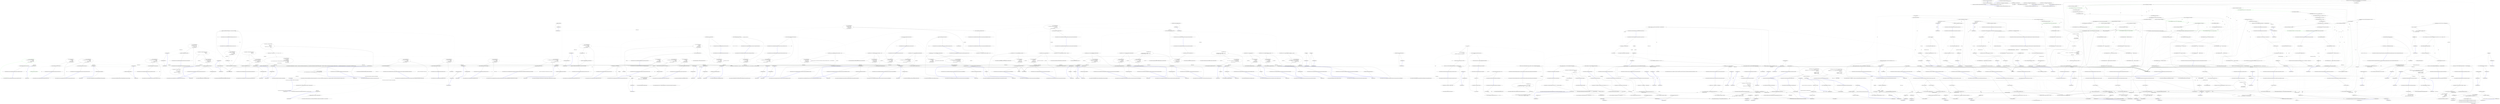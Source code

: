 digraph  {
n0 [cluster="Humanizer.Tests.ToQuantityTests.ToQuantityTests()", label="Entry Humanizer.Tests.ToQuantityTests.ToQuantityTests()", span="7-7"];
n1 [cluster="Humanizer.Tests.ToQuantityTests.ToQuantityTests()", label="Exit Humanizer.Tests.ToQuantityTests.ToQuantityTests()", span="7-7"];
n2 [cluster="Humanizer.Tests.ToQuantityTests.ToQuantity(string, int, string)", label="Entry Humanizer.Tests.ToQuantityTests.ToQuantity(string, int, string)", span="24-24"];
n3 [cluster="Humanizer.Tests.ToQuantityTests.ToQuantity(string, int, string)", label="Assert.Equal(expected, word.ToQuantity(quatity))", span="26-26"];
n4 [cluster="Humanizer.Tests.ToQuantityTests.ToQuantity(string, int, string)", label="Exit Humanizer.Tests.ToQuantityTests.ToQuantity(string, int, string)", span="24-24"];
n5 [cluster="string.ToQuantity(int, Humanizer.ShowQuantityAs)", label="Entry string.ToQuantity(int, Humanizer.ShowQuantityAs)", span="25-25"];
n6 [cluster="Unk.Equal", label="Entry Unk.Equal", span=""];
n7 [cluster="Humanizer.Tests.ToQuantityTests.ToQuantityWithNoQuantity(string, int, string)", label="Entry Humanizer.Tests.ToQuantityTests.ToQuantityWithNoQuantity(string, int, string)", span="41-41"];
n8 [cluster="Humanizer.Tests.ToQuantityTests.ToQuantityWithNoQuantity(string, int, string)", label="Assert.Equal(expected, word.ToQuantity(quatity, ShowQuantityAs.None))", span="43-43"];
n9 [cluster="Humanizer.Tests.ToQuantityTests.ToQuantityWithNoQuantity(string, int, string)", label="Exit Humanizer.Tests.ToQuantityTests.ToQuantityWithNoQuantity(string, int, string)", span="41-41"];
n10 [cluster="Humanizer.Tests.ToQuantityTests.ToQuantityNumeric(string, int, string)", label="Entry Humanizer.Tests.ToQuantityTests.ToQuantityNumeric(string, int, string)", span="58-58"];
n11 [cluster="Humanizer.Tests.ToQuantityTests.ToQuantityNumeric(string, int, string)", label="Assert.Equal(expected, word.ToQuantity(quatity, ShowQuantityAs.Numeric))", span="61-61"];
n12 [cluster="Humanizer.Tests.ToQuantityTests.ToQuantityNumeric(string, int, string)", label="Exit Humanizer.Tests.ToQuantityTests.ToQuantityNumeric(string, int, string)", span="58-58"];
n13 [cluster="Humanizer.Tests.ToQuantityTests.ToQuantityWords(string, int, string)", label="Entry Humanizer.Tests.ToQuantityTests.ToQuantityWords(string, int, string)", span="77-77"];
n14 [cluster="Humanizer.Tests.ToQuantityTests.ToQuantityWords(string, int, string)", label="Assert.Equal(expected, word.ToQuantity(quatity, ShowQuantityAs.Words))", span="79-79"];
n15 [cluster="Humanizer.Tests.ToQuantityTests.ToQuantityWords(string, int, string)", label="Exit Humanizer.Tests.ToQuantityTests.ToQuantityWords(string, int, string)", span="77-77"];
d152 [cluster="CommandLine.Tests.Unit.Core.InstanceBuilderTests.Parse_long_sequence_with_separator(string[], long[])", color=green, community=0, label="0: var result = InstanceBuilder.Build(\r\n                () => new FakeOptionsWithSequenceAndSeparator(),\r\n                arguments,\r\n                StringComparer.Ordinal,\r\n                CultureInfo.InvariantCulture)", span="391-395"];
d151 [cluster="CommandLine.Tests.Unit.Core.InstanceBuilderTests.Parse_long_sequence_with_separator(string[], long[])", label="Entry CommandLine.Tests.Unit.Core.InstanceBuilderTests.Parse_long_sequence_with_separator(string[], long[])", span="386-386"];
d153 [cluster="CommandLine.Tests.Unit.Core.InstanceBuilderTests.Parse_long_sequence_with_separator(string[], long[])", label="expected.ShouldBeEquivalentTo(result.Value.LongSequence)", span="398-398"];
d9 [cluster="CommandLine.Core.InstanceBuilder.Build<T>(System.Func<T>, System.Collections.Generic.IEnumerable<string>, System.StringComparer, System.Globalization.CultureInfo)", label="Entry CommandLine.Core.InstanceBuilder.Build<T>(System.Func<T>, System.Collections.Generic.IEnumerable<string>, System.StringComparer, System.Globalization.CultureInfo)", span="12-12"];
d155 [cluster="lambda expression", label="Entry lambda expression", span="392-392"];
d156 [cluster="lambda expression", color=green, community=0, label="0: new FakeOptionsWithSequenceAndSeparator()", span="392-392"];
d157 [cluster="lambda expression", label="Exit lambda expression", span="392-392"];
d158 [cluster="CommandLine.Tests.Fakes.FakeOptionsWithSequenceAndSeparator.FakeOptionsWithSequenceAndSeparator()", label="Entry CommandLine.Tests.Fakes.FakeOptionsWithSequenceAndSeparator.FakeOptionsWithSequenceAndSeparator()", span="6-6"];
d154 [cluster="CommandLine.Tests.Unit.Core.InstanceBuilderTests.Parse_long_sequence_with_separator(string[], long[])", label="Exit CommandLine.Tests.Unit.Core.InstanceBuilderTests.Parse_long_sequence_with_separator(string[], long[])", span="386-386"];
d104 [cluster="Unk.ShouldBeEquivalentTo", label="Entry Unk.ShouldBeEquivalentTo", span=""];
d3 [cluster="CommandLine.Tests.Unit.Core.InstanceBuilderTests.Explicit_help_request_generates_help_requested_error()", label="var result = InstanceBuilder.Build(\r\n                () => fakeOptions,\r\n                new[] { ''--help'' },\r\n                StringComparer.Ordinal,\r\n                CultureInfo.InvariantCulture)", span="28-32"];
d16 [cluster="CommandLine.Tests.Unit.Core.InstanceBuilderTests.Parse_negative_long_value(string[], long)", label="var result = InstanceBuilder.Build(\r\n                () => new FakeOptions(),\r\n                arguments,\r\n                StringComparer.Ordinal,\r\n                CultureInfo.InvariantCulture)", span="49-53"];
d24 [cluster="CommandLine.Tests.Unit.Core.InstanceBuilderTests.Parse_double_value(string[], double)", label="var result = InstanceBuilder.Build(\r\n                () => new FakeOptionsWithDouble(),\r\n                arguments,\r\n                StringComparer.Ordinal,\r\n                CultureInfo.InvariantCulture)", span="72-76"];
d32 [cluster="CommandLine.Tests.Unit.Core.InstanceBuilderTests.Parse_int_sequence(string[], int[])", label="var result = InstanceBuilder.Build(\r\n                () => new FakeOptionsWithSequence(),\r\n                arguments,\r\n                StringComparer.Ordinal,\r\n                CultureInfo.InvariantCulture)", span="96-100"];
d41 [cluster="CommandLine.Tests.Unit.Core.InstanceBuilderTests.Parse_int_sequence_with_range(string[], int[])", label="var result = InstanceBuilder.Build(\r\n                () => new FakeOptions(),\r\n                arguments,\r\n                StringComparer.Ordinal,\r\n                CultureInfo.InvariantCulture)", span="118-122"];
d48 [cluster="CommandLine.Tests.Unit.Core.InstanceBuilderTests.Parse_string_sequence_with_only_min_constraint(string[], string[])", label="var result = InstanceBuilder.Build(\r\n                () => new FakeOptionsWithSequenceAndOnlyMinConstraint(),\r\n                arguments,\r\n                StringComparer.Ordinal,\r\n                CultureInfo.InvariantCulture)", span="141-145"];
d56 [cluster="CommandLine.Tests.Unit.Core.InstanceBuilderTests.Parse_string_sequence_with_only_max_constraint(string[], string[])", label="var result = InstanceBuilder.Build(\r\n                () => new FakeOptionsWithSequenceAndOnlyMaxConstraint(),\r\n                arguments,\r\n                StringComparer.Ordinal,\r\n                CultureInfo.InvariantCulture)", span="163-167"];
d65 [cluster="CommandLine.Tests.Unit.Core.InstanceBuilderTests.Breaking_min_constraint_in_string_sequence_gererates_MissingValueOptionError()", label="var result = InstanceBuilder.Build(\r\n                () => new FakeOptionsWithSequenceAndOnlyMinConstraint(),\r\n                new[] { ''-s'' },\r\n                StringComparer.Ordinal,\r\n                CultureInfo.InvariantCulture)", span="182-186"];
d75 [cluster="CommandLine.Tests.Unit.Core.InstanceBuilderTests.Breaking_min_constraint_in_string_sequence_as_value_gererates_SequenceOutOfRangeError()", label="var result = InstanceBuilder.Build(\r\n                () => new FakeOptionsWithSequenceAndOnlyMinConstraintAsValue(),\r\n                new string[] { },\r\n                StringComparer.Ordinal,\r\n                CultureInfo.InvariantCulture)", span="201-205"];
d85 [cluster="CommandLine.Tests.Unit.Core.InstanceBuilderTests.Breaking_max_constraint_in_string_sequence_gererates_SequenceOutOfRangeError()", label="var result = InstanceBuilder.Build(\r\n                () => new FakeOptionsWithSequenceAndOnlyMaxConstraint(),\r\n                new[] { ''--string-seq=one'', ''two'', ''three'', ''this-is-too-much'' },\r\n                StringComparer.Ordinal,\r\n                CultureInfo.InvariantCulture)", span="221-225"];
d93 [cluster="CommandLine.Tests.Unit.Core.InstanceBuilderTests.Breaking_max_constraint_in_string_sequence_as_value_gererates_SequenceOutOfRangeError()", label="var result = InstanceBuilder.Build(\r\n                () => new FakeOptionsWithSequenceAndOnlyMaxConstraintAsValue(),\r\n                new[] { ''one'', ''two'', ''three'', ''this-is-too-much'' },\r\n                StringComparer.Ordinal,\r\n                CultureInfo.InvariantCulture)", span="240-244"];
d101 [cluster="CommandLine.Tests.Unit.Core.InstanceBuilderTests.Parse_enum_value(string[], CommandLine.Tests.Fakes.Colors)", label="var result = InstanceBuilder.Build(\r\n                () => new FakeOptionsWithEnum(),\r\n                arguments,\r\n                StringComparer.Ordinal,\r\n                CultureInfo.InvariantCulture)", span="264-268"];
d111 [cluster="CommandLine.Tests.Unit.Core.InstanceBuilderTests.Parse_enum_value_with_wrong_index_generates_BadFormatConversionError()", label="var result = InstanceBuilder.Build(\r\n                () => new FakeOptionsWithEnum(),\r\n                new[] { ''--colors'', ''3'' },\r\n                StringComparer.Ordinal,\r\n                CultureInfo.InvariantCulture)", span="283-287"];
d120 [cluster="CommandLine.Tests.Unit.Core.InstanceBuilderTests.Parse_enum_value_with_wrong_item_name_generates_BadFormatConversionError()", label="var result = InstanceBuilder.Build(\r\n                () => new FakeOptionsWithEnum(),\r\n                new[] { ''--colors'', ''Yellow'' },\r\n                StringComparer.Ordinal,\r\n                CultureInfo.InvariantCulture)", span="302-306"];
d128 [cluster="CommandLine.Tests.Unit.Core.InstanceBuilderTests.Parse_enum_value_with_wrong_item_name_case_generates_BadFormatConversionError()", label="var result = InstanceBuilder.Build(\r\n                () => new FakeOptionsWithEnum(),\r\n                new[] { ''--colors'', ''RED'' },\r\n                StringComparer.Ordinal,\r\n                CultureInfo.InvariantCulture)", span="321-325"];
d136 [cluster="CommandLine.Tests.Unit.Core.InstanceBuilderTests.Parse_values_partitioned_between_sequence_and_scalar()", label="var result = InstanceBuilder.Build(\r\n                () => new FakeOptionsWithValues(),\r\n                new[] { ''10'', ''a'', ''b'', ''c'', ''20'' },\r\n                StringComparer.Ordinal,\r\n                CultureInfo.InvariantCulture)", span="346-350"];
d144 [cluster="CommandLine.Tests.Unit.Core.InstanceBuilderTests.Parse_sequence_value_without_range_constraints(string[], long[])", label="var result = InstanceBuilder.Build(\r\n                () => new FakeOptionsWithSequenceWithoutRange(),\r\n                arguments,\r\n                StringComparer.Ordinal,\r\n                CultureInfo.InvariantCulture)", span="369-373"];
d160 [cluster="CommandLine.Tests.Unit.Core.InstanceBuilderTests.Parse_string_sequence_with_separator(string[], string[])", label="var result = InstanceBuilder.Build(\r\n                () => new FakeOptionsWithSequenceAndSeparator(),\r\n                arguments,\r\n                StringComparer.Ordinal,\r\n                CultureInfo.InvariantCulture)", span="413-417"];
d190 [cluster="CommandLine.Tests.Unit.Core.InstanceBuilderTests.Parse_option_from_different_sets_gererates_MutuallyExclusiveSetError()", label="var result = InstanceBuilder.Build(\r\n                () => new FakeOptionsWithSets(),\r\n                new[] { ''--weburl'', ''http://mywebsite.org/'', ''--ftpurl'', ''fpt://ftpsite.org/'' },\r\n                StringComparer.Ordinal,\r\n                CultureInfo.InvariantCulture)", span="468-472"];
d200 [cluster="CommandLine.Tests.Unit.Core.InstanceBuilderTests.Two_required_options_at_the_same_set_and_one_is_true()", label="var result = InstanceBuilder.Build(\r\n                () => new FakeOptionWithRequiredAndSet(),\r\n                new[] { ''--ftpurl'', ''str1''},\r\n                StringComparer.Ordinal,\r\n                CultureInfo.InvariantCulture)", span="488-492"];
d209 [cluster="CommandLine.Tests.Unit.Core.InstanceBuilderTests.Two_required_options_at_the_same_set_and_both_are_true()", label="var result = InstanceBuilder.Build(\r\n                () => new FakeOptionWithRequiredAndSet(),\r\n                new[] { ''--ftpurl'', ''str1'', ''--weburl'', ''str2'' },\r\n                StringComparer.Ordinal,\r\n                CultureInfo.InvariantCulture)", span="508-512"];
d217 [cluster="CommandLine.Tests.Unit.Core.InstanceBuilderTests.Two_required_options_at_the_same_set_and_none_are_true()", label="var result = InstanceBuilder.Build(\r\n                () => new FakeOptionWithRequiredAndSet(),\r\n                new[] {''''},\r\n                StringComparer.Ordinal,\r\n                CultureInfo.InvariantCulture)", span="528-532"];
d226 [cluster="CommandLine.Tests.Unit.Core.InstanceBuilderTests.Omitting_required_option_gererates_MissingRequiredOptionError()", label="var result = InstanceBuilder.Build(\r\n                () => new FakeOptionWithRequired(),\r\n                new string[] { },\r\n                StringComparer.Ordinal,\r\n                CultureInfo.InvariantCulture)", span="546-550"];
d235 [cluster="CommandLine.Tests.Unit.Core.InstanceBuilderTests.Wrong_range_in_sequence_gererates_SequenceOutOfRangeError()", label="var result = InstanceBuilder.Build(\r\n                () => new FakeOptions(),\r\n                new [] { ''-i'', ''10'' },\r\n                StringComparer.Ordinal,\r\n                CultureInfo.InvariantCulture)", span="565-569"];
d243 [cluster="CommandLine.Tests.Unit.Core.InstanceBuilderTests.Parse_unknown_long_option_gererates_UnknownOptionError()", label="var result = InstanceBuilder.Build(\r\n                () => new FakeOptions(),\r\n                new[] { ''--stringvalue'', ''abc'', ''--xyz'' },\r\n                StringComparer.Ordinal,\r\n                CultureInfo.InvariantCulture)", span="584-588"];
d252 [cluster="CommandLine.Tests.Unit.Core.InstanceBuilderTests.Parse_unknown_short_option_gererates_UnknownOptionError()", label="var result = InstanceBuilder.Build(\r\n                () => new FakeOptions(),\r\n                new[] { ''-z'', ''-x'' },\r\n                StringComparer.Ordinal,\r\n                CultureInfo.InvariantCulture)", span="603-607"];
d260 [cluster="CommandLine.Tests.Unit.Core.InstanceBuilderTests.Parse_unknown_short_option_in_option_group_gererates_UnknownOptionError()", label="var result = InstanceBuilder.Build(\r\n                () => new FakeOptions(),\r\n                new[] { ''-zx'' },\r\n                StringComparer.Ordinal,\r\n                CultureInfo.InvariantCulture)", span="622-626"];
d267 [cluster="CommandLine.Tests.Unit.Core.InstanceBuilderTests.Omitting_names_assumes_identifier_as_long_name(string[], string)", label="var result = InstanceBuilder.Build(\r\n                () => new FakeOptions(),\r\n                arguments,\r\n                StringComparer.Ordinal,\r\n                CultureInfo.InvariantCulture)", span="642-646"];
d276 [cluster="CommandLine.Tests.Unit.Core.InstanceBuilderTests.Breaking_required_constraint_in_string_scalar_as_value_generates_MissingRequiredOptionError()", label="var result = InstanceBuilder.Build(\r\n                () => new FakeOptionsWithRequiredValue(),\r\n                new string[] { },\r\n                StringComparer.Ordinal,\r\n                CultureInfo.InvariantCulture)", span="661-665"];
d284 [cluster="CommandLine.Tests.Unit.Core.InstanceBuilderTests.Parse_utf8_string_correctly(string[], string)", label="var result = InstanceBuilder.Build(\r\n                () => new FakeOptions(),\r\n                arguments,\r\n                StringComparer.Ordinal,\r\n                CultureInfo.InvariantCulture)", span="683-687"];
d292 [cluster="CommandLine.Tests.Unit.Core.InstanceBuilderTests.Breaking_equal_min_max_constraint_in_string_sequence_as_value_gererates_SequenceOutOfRangeError()", label="var result = InstanceBuilder.Build(\r\n                () => new FakeOptionsWithSequenceMinMaxEqual(),\r\n                new[] { ''one'', ''two'', ''this-is-too-much'' },\r\n                StringComparer.Ordinal,\r\n                CultureInfo.InvariantCulture)", span="702-706"];
d300 [cluster="CommandLine.Tests.Unit.Core.InstanceBuilderTests.Parse_nullable_int(string[], int?)", label="var result = InstanceBuilder.Build(\r\n                () => new FakeOptionsWithNullables(),\r\n                arguments,\r\n                StringComparer.Ordinal,\r\n                CultureInfo.InvariantCulture)", span="724-728"];
d308 [cluster="CommandLine.Tests.Unit.Core.InstanceBuilderTests.Parse_nullable_long(string[], long?)", label="var result = InstanceBuilder.Build(\r\n                () => new FakeOptionsWithNullables(),\r\n                arguments,\r\n                StringComparer.Ordinal,\r\n                CultureInfo.InvariantCulture)", span="746-750"];
d315 [cluster="CommandLine.Tests.Unit.Core.InstanceBuilderTests.Parse_fsharp_option_string(string[], string, bool)", label="var result = InstanceBuilder.Build(\r\n                () => new FakeOptionsWithFSharpOption(),\r\n                arguments,\r\n                StringComparer.Ordinal,\r\n                CultureInfo.InvariantCulture)", span="766-770"];
d326 [cluster="CommandLine.Tests.Unit.Core.InstanceBuilderTests.Parse_fsharp_option_int(string[], int, bool)", label="var result = InstanceBuilder.Build(\r\n                () => new FakeOptionsWithFSharpOption(),\r\n                arguments,\r\n                StringComparer.Ordinal,\r\n                CultureInfo.InvariantCulture)", span="790-794"];
d335 [cluster="CommandLine.Tests.Unit.Core.InstanceBuilderTests.Parse_string_scalar_with_required_constraint_as_value(string[], CommandLine.Tests.Fakes.FakeOptionsWithRequiredValue)", label="var result = InstanceBuilder.Build(\r\n                () => new FakeOptionsWithRequiredValue(),\r\n                arguments,\r\n                StringComparer.Ordinal,\r\n                CultureInfo.InvariantCulture)", span="813-817"];
d342 [cluster="CommandLine.Tests.Unit.Core.InstanceBuilderTests.Parse_string_scalar_and_sequence_adjacent(string[], CommandLine.Tests.Fakes.FakeOptionsWithScalarValueAndSequenceStringAdjacent)", label="var result = InstanceBuilder.Build(\r\n                () => new FakeOptionsWithScalarValueAndSequenceStringAdjacent(),\r\n                arguments,\r\n                StringComparer.Ordinal,\r\n                CultureInfo.InvariantCulture)", span="832-836"];
d164 [cluster="lambda expression", label="new FakeOptionsWithSequenceAndSeparator()", span="414-414"];
d102 [cluster="CommandLine.Tests.Unit.Core.InstanceBuilderTests.Parse_enum_value(string[], CommandLine.Tests.Fakes.Colors)", label="expected.ShouldBeEquivalentTo(result.Value.Colors)", span="271-271"];
d137 [cluster="CommandLine.Tests.Unit.Core.InstanceBuilderTests.Parse_values_partitioned_between_sequence_and_scalar()", label="expectedResult.ShouldBeEquivalentTo(result.Value)", span="353-353"];
d145 [cluster="CommandLine.Tests.Unit.Core.InstanceBuilderTests.Parse_sequence_value_without_range_constraints(string[], long[])", label="expected.ShouldBeEquivalentTo(result.Value.LongSequence)", span="376-376"];
d161 [cluster="CommandLine.Tests.Unit.Core.InstanceBuilderTests.Parse_string_sequence_with_separator(string[], string[])", label="expected.ShouldBeEquivalentTo(result.Value.StringSequence)", span="420-420"];
d170 [cluster="CommandLine.Tests.Unit.Core.InstanceBuilderTests.Double_dash_force_subsequent_arguments_as_values()", label="expectedResult.ShouldBeEquivalentTo(result.Value)", span="452-452"];
d201 [cluster="CommandLine.Tests.Unit.Core.InstanceBuilderTests.Two_required_options_at_the_same_set_and_one_is_true()", label="expectedResult.ShouldBeEquivalentTo(result.Value)", span="495-495"];
d210 [cluster="CommandLine.Tests.Unit.Core.InstanceBuilderTests.Two_required_options_at_the_same_set_and_both_are_true()", label="expectedResult.ShouldBeEquivalentTo(result.Value)", span="515-515"];
d285 [cluster="CommandLine.Tests.Unit.Core.InstanceBuilderTests.Parse_utf8_string_correctly(string[], string)", label="expected.ShouldBeEquivalentTo(result.Value.StringValue)", span="690-690"];
d301 [cluster="CommandLine.Tests.Unit.Core.InstanceBuilderTests.Parse_nullable_int(string[], int?)", label="expected.ShouldBeEquivalentTo(result.Value.NullableInt)", span="731-731"];
d309 [cluster="CommandLine.Tests.Unit.Core.InstanceBuilderTests.Parse_nullable_long(string[], long?)", label="expected.ShouldBeEquivalentTo(result.Value.NullableLong)", span="753-753"];
d317 [cluster="CommandLine.Tests.Unit.Core.InstanceBuilderTests.Parse_fsharp_option_string(string[], string, bool)", label="expectedValue.ShouldBeEquivalentTo(result.Value.FileName.Value)", span="775-775"];
d318 [cluster="CommandLine.Tests.Unit.Core.InstanceBuilderTests.Parse_fsharp_option_string(string[], string, bool)", label="expectedSome.ShouldBeEquivalentTo(FSharpOption<string>.get_IsSome(result.Value.FileName))", span="777-777"];
d328 [cluster="CommandLine.Tests.Unit.Core.InstanceBuilderTests.Parse_fsharp_option_int(string[], int, bool)", label="expectedValue.ShouldBeEquivalentTo(result.Value.Offset.Value)", span="799-799"];
d329 [cluster="CommandLine.Tests.Unit.Core.InstanceBuilderTests.Parse_fsharp_option_int(string[], int, bool)", label="expectedSome.ShouldBeEquivalentTo(FSharpOption<int>.get_IsSome(result.Value.Offset))", span="801-801"];
d336 [cluster="CommandLine.Tests.Unit.Core.InstanceBuilderTests.Parse_string_scalar_with_required_constraint_as_value(string[], CommandLine.Tests.Fakes.FakeOptionsWithRequiredValue)", label="expected.ShouldBeEquivalentTo(result.Value)", span="820-820"];
d343 [cluster="CommandLine.Tests.Unit.Core.InstanceBuilderTests.Parse_string_scalar_and_sequence_adjacent(string[], CommandLine.Tests.Fakes.FakeOptionsWithScalarValueAndSequenceStringAdjacent)", label="expected.ShouldBeEquivalentTo(result.Value)", span="839-839"];
d1 [cluster="CommandLine.Tests.Unit.Core.InstanceBuilderTests.Explicit_help_request_generates_help_requested_error()", label="var fakeOptions = new FakeOptions()", span="22-22"];
d2 [cluster="CommandLine.Tests.Unit.Core.InstanceBuilderTests.Explicit_help_request_generates_help_requested_error()", label="var expectedResult = ParserResult.Create(\r\n                ParserResultType.Options,\r\n                fakeOptions, new Error[] { new HelpRequestedError() })", span="23-25"];
d4 [cluster="CommandLine.Tests.Unit.Core.InstanceBuilderTests.Explicit_help_request_generates_help_requested_error()", label="Assert.True(expectedResult.Equals(result))", span="35-35"];
d12 [cluster="lambda expression", label="Entry lambda expression", span="29-29"];
d15 [cluster="CommandLine.Tests.Unit.Core.InstanceBuilderTests.Parse_negative_long_value(string[], long)", label="Entry CommandLine.Tests.Unit.Core.InstanceBuilderTests.Parse_negative_long_value(string[], long)", span="44-44"];
d17 [cluster="CommandLine.Tests.Unit.Core.InstanceBuilderTests.Parse_negative_long_value(string[], long)", label="Assert.Equal(expected, result.Value.LongValue)", span="56-56"];
d20 [cluster="lambda expression", label="Entry lambda expression", span="50-50"];
d23 [cluster="CommandLine.Tests.Unit.Core.InstanceBuilderTests.Parse_double_value(string[], double)", label="Entry CommandLine.Tests.Unit.Core.InstanceBuilderTests.Parse_double_value(string[], double)", span="67-67"];
d25 [cluster="CommandLine.Tests.Unit.Core.InstanceBuilderTests.Parse_double_value(string[], double)", label="Assert.Equal(expected, result.Value.DoubleValue)", span="79-79"];
d27 [cluster="lambda expression", label="Entry lambda expression", span="73-73"];
d31 [cluster="CommandLine.Tests.Unit.Core.InstanceBuilderTests.Parse_int_sequence(string[], int[])", label="Entry CommandLine.Tests.Unit.Core.InstanceBuilderTests.Parse_int_sequence(string[], int[])", span="91-91"];
d33 [cluster="CommandLine.Tests.Unit.Core.InstanceBuilderTests.Parse_int_sequence(string[], int[])", label="Assert.True(expected.SequenceEqual(result.Value.IntSequence))", span="103-103"];
d36 [cluster="lambda expression", label="Entry lambda expression", span="97-97"];
d40 [cluster="CommandLine.Tests.Unit.Core.InstanceBuilderTests.Parse_int_sequence_with_range(string[], int[])", label="Entry CommandLine.Tests.Unit.Core.InstanceBuilderTests.Parse_int_sequence_with_range(string[], int[])", span="113-113"];
d42 [cluster="CommandLine.Tests.Unit.Core.InstanceBuilderTests.Parse_int_sequence_with_range(string[], int[])", label="Assert.True(expected.SequenceEqual(result.Value.IntSequence))", span="125-125"];
d44 [cluster="lambda expression", label="Entry lambda expression", span="119-119"];
d47 [cluster="CommandLine.Tests.Unit.Core.InstanceBuilderTests.Parse_string_sequence_with_only_min_constraint(string[], string[])", label="Entry CommandLine.Tests.Unit.Core.InstanceBuilderTests.Parse_string_sequence_with_only_min_constraint(string[], string[])", span="136-136"];
d49 [cluster="CommandLine.Tests.Unit.Core.InstanceBuilderTests.Parse_string_sequence_with_only_min_constraint(string[], string[])", label="Assert.True(expected.SequenceEqual(result.Value.StringSequence))", span="148-148"];
d51 [cluster="lambda expression", label="Entry lambda expression", span="142-142"];
d55 [cluster="CommandLine.Tests.Unit.Core.InstanceBuilderTests.Parse_string_sequence_with_only_max_constraint(string[], string[])", label="Entry CommandLine.Tests.Unit.Core.InstanceBuilderTests.Parse_string_sequence_with_only_max_constraint(string[], string[])", span="158-158"];
d57 [cluster="CommandLine.Tests.Unit.Core.InstanceBuilderTests.Parse_string_sequence_with_only_max_constraint(string[], string[])", label="Assert.True(expected.SequenceEqual(result.Value.StringSequence))", span="170-170"];
d59 [cluster="lambda expression", label="Entry lambda expression", span="164-164"];
d64 [cluster="CommandLine.Tests.Unit.Core.InstanceBuilderTests.Breaking_min_constraint_in_string_sequence_gererates_MissingValueOptionError()", label="var expectedResult = new[] { new MissingValueOptionError(new NameInfo(''s'', ''string-seq'')) }", span="179-179"];
d66 [cluster="CommandLine.Tests.Unit.Core.InstanceBuilderTests.Breaking_min_constraint_in_string_sequence_gererates_MissingValueOptionError()", label="Assert.True(expectedResult.SequenceEqual(result.Errors))", span="189-189"];
d70 [cluster="lambda expression", label="Entry lambda expression", span="183-183"];
d74 [cluster="CommandLine.Tests.Unit.Core.InstanceBuilderTests.Breaking_min_constraint_in_string_sequence_as_value_gererates_SequenceOutOfRangeError()", label="var expectedResult = new[] { new SequenceOutOfRangeError(NameInfo.EmptyName) }", span="198-198"];
d76 [cluster="CommandLine.Tests.Unit.Core.InstanceBuilderTests.Breaking_min_constraint_in_string_sequence_as_value_gererates_SequenceOutOfRangeError()", label="Assert.True(expectedResult.SequenceEqual(result.Errors))", span="208-208"];
d79 [cluster="lambda expression", label="Entry lambda expression", span="202-202"];
d84 [cluster="CommandLine.Tests.Unit.Core.InstanceBuilderTests.Breaking_max_constraint_in_string_sequence_gererates_SequenceOutOfRangeError()", label="var expectedResult = new[] { new SequenceOutOfRangeError(new NameInfo(''s'', ''string-seq'')) }", span="218-218"];
d86 [cluster="CommandLine.Tests.Unit.Core.InstanceBuilderTests.Breaking_max_constraint_in_string_sequence_gererates_SequenceOutOfRangeError()", label="Assert.True(expectedResult.SequenceEqual(result.Errors))", span="228-228"];
d88 [cluster="lambda expression", label="Entry lambda expression", span="222-222"];
d92 [cluster="CommandLine.Tests.Unit.Core.InstanceBuilderTests.Breaking_max_constraint_in_string_sequence_as_value_gererates_SequenceOutOfRangeError()", label="var expectedResult = new[] { new SequenceOutOfRangeError(NameInfo.EmptyName) }", span="237-237"];
d94 [cluster="CommandLine.Tests.Unit.Core.InstanceBuilderTests.Breaking_max_constraint_in_string_sequence_as_value_gererates_SequenceOutOfRangeError()", label="Assert.True(expectedResult.SequenceEqual(result.Errors))", span="247-247"];
d96 [cluster="lambda expression", label="Entry lambda expression", span="241-241"];
d100 [cluster="CommandLine.Tests.Unit.Core.InstanceBuilderTests.Parse_enum_value(string[], CommandLine.Tests.Fakes.Colors)", label="Entry CommandLine.Tests.Unit.Core.InstanceBuilderTests.Parse_enum_value(string[], CommandLine.Tests.Fakes.Colors)", span="259-259"];
d105 [cluster="lambda expression", label="Entry lambda expression", span="265-265"];
d110 [cluster="CommandLine.Tests.Unit.Core.InstanceBuilderTests.Parse_enum_value_with_wrong_index_generates_BadFormatConversionError()", label="var expectedResult = new[] { new BadFormatConversionError(new NameInfo('''', ''colors'')) }", span="280-280"];
d112 [cluster="CommandLine.Tests.Unit.Core.InstanceBuilderTests.Parse_enum_value_with_wrong_index_generates_BadFormatConversionError()", label="Assert.True(expectedResult.SequenceEqual(result.Errors))", span="290-290"];
d115 [cluster="lambda expression", label="Entry lambda expression", span="284-284"];
d119 [cluster="CommandLine.Tests.Unit.Core.InstanceBuilderTests.Parse_enum_value_with_wrong_item_name_generates_BadFormatConversionError()", label="var expectedResult = new[] { new BadFormatConversionError(new NameInfo('''', ''colors'')) }", span="299-299"];
d121 [cluster="CommandLine.Tests.Unit.Core.InstanceBuilderTests.Parse_enum_value_with_wrong_item_name_generates_BadFormatConversionError()", label="Assert.True(expectedResult.SequenceEqual(result.Errors))", span="309-309"];
d123 [cluster="lambda expression", label="Entry lambda expression", span="303-303"];
d127 [cluster="CommandLine.Tests.Unit.Core.InstanceBuilderTests.Parse_enum_value_with_wrong_item_name_case_generates_BadFormatConversionError()", label="var expectedResult = new[] { new BadFormatConversionError(new NameInfo('''', ''colors'')) }", span="318-318"];
d129 [cluster="CommandLine.Tests.Unit.Core.InstanceBuilderTests.Parse_enum_value_with_wrong_item_name_case_generates_BadFormatConversionError()", label="Assert.True(expectedResult.SequenceEqual(result.Errors))", span="328-328"];
d131 [cluster="lambda expression", label="Entry lambda expression", span="322-322"];
d135 [cluster="CommandLine.Tests.Unit.Core.InstanceBuilderTests.Parse_values_partitioned_between_sequence_and_scalar()", label="var expectedResult = new FakeOptionsWithValues\r\n                {\r\n                    StringValue = string.Empty,\r\n                    LongValue = 10L,\r\n                    StringSequence = new[] { ''a'', ''b'', ''c'' },\r\n                    IntValue = 20\r\n                }", span="337-343"];
d140 [cluster="lambda expression", label="Entry lambda expression", span="347-347"];
d143 [cluster="CommandLine.Tests.Unit.Core.InstanceBuilderTests.Parse_sequence_value_without_range_constraints(string[], long[])", label="Entry CommandLine.Tests.Unit.Core.InstanceBuilderTests.Parse_sequence_value_without_range_constraints(string[], long[])", span="364-364"];
d147 [cluster="lambda expression", label="Entry lambda expression", span="370-370"];
d159 [cluster="CommandLine.Tests.Unit.Core.InstanceBuilderTests.Parse_string_sequence_with_separator(string[], string[])", label="Entry CommandLine.Tests.Unit.Core.InstanceBuilderTests.Parse_string_sequence_with_separator(string[], string[])", span="408-408"];
d163 [cluster="lambda expression", label="Entry lambda expression", span="414-414"];
d189 [cluster="CommandLine.Tests.Unit.Core.InstanceBuilderTests.Parse_option_from_different_sets_gererates_MutuallyExclusiveSetError()", label="var expectedResult = new[]\r\n                {\r\n                    new MutuallyExclusiveSetError(new NameInfo('''', ''weburl'')),\r\n                    new MutuallyExclusiveSetError(new NameInfo('''', ''ftpurl''))\r\n                }", span="461-465"];
d191 [cluster="CommandLine.Tests.Unit.Core.InstanceBuilderTests.Parse_option_from_different_sets_gererates_MutuallyExclusiveSetError()", label="Assert.True(expectedResult.SequenceEqual(result.Errors))", span="475-475"];
d194 [cluster="lambda expression", label="Entry lambda expression", span="469-469"];
d199 [cluster="CommandLine.Tests.Unit.Core.InstanceBuilderTests.Two_required_options_at_the_same_set_and_one_is_true()", label="var expectedResult = new FakeOptionWithRequiredAndSet {\r\n                FtpUrl = ''str1'',\r\n                WebUrl = null\r\n            }", span="483-486"];
d204 [cluster="lambda expression", label="Entry lambda expression", span="489-489"];
d208 [cluster="CommandLine.Tests.Unit.Core.InstanceBuilderTests.Two_required_options_at_the_same_set_and_both_are_true()", label="var expectedResult = new FakeOptionWithRequiredAndSet {\r\n                FtpUrl = ''str1'',\r\n                WebUrl = ''str2''\r\n            }", span="503-506"];
d212 [cluster="lambda expression", label="Entry lambda expression", span="509-509"];
d216 [cluster="CommandLine.Tests.Unit.Core.InstanceBuilderTests.Two_required_options_at_the_same_set_and_none_are_true()", label="var expectedResult = new[]\r\n            {\r\n                new MissingRequiredOptionError(new NameInfo('''', ''ftpurl'')),\r\n                new MissingRequiredOptionError(new NameInfo('''', ''weburl''))\r\n            }", span="522-526"];
d218 [cluster="CommandLine.Tests.Unit.Core.InstanceBuilderTests.Two_required_options_at_the_same_set_and_none_are_true()", label="Assert.True(expectedResult.SequenceEqual(result.Errors))", span="535-535"];
d221 [cluster="lambda expression", label="Entry lambda expression", span="529-529"];
d225 [cluster="CommandLine.Tests.Unit.Core.InstanceBuilderTests.Omitting_required_option_gererates_MissingRequiredOptionError()", label="var expectedResult = new[] { new MissingRequiredOptionError(new NameInfo('''', ''str'')) }", span="543-543"];
d227 [cluster="CommandLine.Tests.Unit.Core.InstanceBuilderTests.Omitting_required_option_gererates_MissingRequiredOptionError()", label="Assert.True(expectedResult.SequenceEqual(result.Errors))", span="553-553"];
d229 [cluster="lambda expression", label="Entry lambda expression", span="547-547"];
d234 [cluster="CommandLine.Tests.Unit.Core.InstanceBuilderTests.Wrong_range_in_sequence_gererates_SequenceOutOfRangeError()", label="var expectedResult = new[] { new SequenceOutOfRangeError(new NameInfo(''i'', '''')) }", span="562-562"];
d236 [cluster="CommandLine.Tests.Unit.Core.InstanceBuilderTests.Wrong_range_in_sequence_gererates_SequenceOutOfRangeError()", label="Assert.True(expectedResult.SequenceEqual(result.Errors))", span="572-572"];
d238 [cluster="lambda expression", label="Entry lambda expression", span="566-566"];
d242 [cluster="CommandLine.Tests.Unit.Core.InstanceBuilderTests.Parse_unknown_long_option_gererates_UnknownOptionError()", label="var expectedResult = new[] { new UnknownOptionError(''xyz'') }", span="581-581"];
d244 [cluster="CommandLine.Tests.Unit.Core.InstanceBuilderTests.Parse_unknown_long_option_gererates_UnknownOptionError()", label="Assert.True(expectedResult.SequenceEqual(result.Errors))", span="591-591"];
d247 [cluster="lambda expression", label="Entry lambda expression", span="585-585"];
d251 [cluster="CommandLine.Tests.Unit.Core.InstanceBuilderTests.Parse_unknown_short_option_gererates_UnknownOptionError()", label="var expectedResult = new[] { new UnknownOptionError(''z'') }", span="600-600"];
d253 [cluster="CommandLine.Tests.Unit.Core.InstanceBuilderTests.Parse_unknown_short_option_gererates_UnknownOptionError()", label="Assert.True(expectedResult.SequenceEqual(result.Errors))", span="610-610"];
d255 [cluster="lambda expression", label="Entry lambda expression", span="604-604"];
d259 [cluster="CommandLine.Tests.Unit.Core.InstanceBuilderTests.Parse_unknown_short_option_in_option_group_gererates_UnknownOptionError()", label="var expectedResult = new[] { new UnknownOptionError(''z'') }", span="619-619"];
d261 [cluster="CommandLine.Tests.Unit.Core.InstanceBuilderTests.Parse_unknown_short_option_in_option_group_gererates_UnknownOptionError()", label="Assert.True(expectedResult.SequenceEqual(result.Errors))", span="629-629"];
d263 [cluster="lambda expression", label="Entry lambda expression", span="623-623"];
d266 [cluster="CommandLine.Tests.Unit.Core.InstanceBuilderTests.Omitting_names_assumes_identifier_as_long_name(string[], string)", label="Entry CommandLine.Tests.Unit.Core.InstanceBuilderTests.Omitting_names_assumes_identifier_as_long_name(string[], string)", span="637-637"];
d268 [cluster="CommandLine.Tests.Unit.Core.InstanceBuilderTests.Omitting_names_assumes_identifier_as_long_name(string[], string)", label="Assert.True(expected.Equals(result.Value.StringValue))", span="649-649"];
d271 [cluster="lambda expression", label="Entry lambda expression", span="643-643"];
d275 [cluster="CommandLine.Tests.Unit.Core.InstanceBuilderTests.Breaking_required_constraint_in_string_scalar_as_value_generates_MissingRequiredOptionError()", label="var expectedResult = new[] { new MissingRequiredOptionError(NameInfo.EmptyName) }", span="658-658"];
d277 [cluster="CommandLine.Tests.Unit.Core.InstanceBuilderTests.Breaking_required_constraint_in_string_scalar_as_value_generates_MissingRequiredOptionError()", label="Assert.True(expectedResult.SequenceEqual(result.Errors))", span="668-668"];
d279 [cluster="lambda expression", label="Entry lambda expression", span="662-662"];
d283 [cluster="CommandLine.Tests.Unit.Core.InstanceBuilderTests.Parse_utf8_string_correctly(string[], string)", label="Entry CommandLine.Tests.Unit.Core.InstanceBuilderTests.Parse_utf8_string_correctly(string[], string)", span="678-678"];
d287 [cluster="lambda expression", label="Entry lambda expression", span="684-684"];
d291 [cluster="CommandLine.Tests.Unit.Core.InstanceBuilderTests.Breaking_equal_min_max_constraint_in_string_sequence_as_value_gererates_SequenceOutOfRangeError()", label="var expectedResult = new[] { new SequenceOutOfRangeError(NameInfo.EmptyName) }", span="699-699"];
d293 [cluster="CommandLine.Tests.Unit.Core.InstanceBuilderTests.Breaking_equal_min_max_constraint_in_string_sequence_as_value_gererates_SequenceOutOfRangeError()", label="Assert.True(expectedResult.SequenceEqual(result.Errors))", span="709-709"];
d295 [cluster="lambda expression", label="Entry lambda expression", span="703-703"];
d299 [cluster="CommandLine.Tests.Unit.Core.InstanceBuilderTests.Parse_nullable_int(string[], int?)", label="Entry CommandLine.Tests.Unit.Core.InstanceBuilderTests.Parse_nullable_int(string[], int?)", span="719-719"];
d303 [cluster="lambda expression", label="Entry lambda expression", span="725-725"];
d307 [cluster="CommandLine.Tests.Unit.Core.InstanceBuilderTests.Parse_nullable_long(string[], long?)", label="Entry CommandLine.Tests.Unit.Core.InstanceBuilderTests.Parse_nullable_long(string[], long?)", span="741-741"];
d311 [cluster="lambda expression", label="Entry lambda expression", span="747-747"];
d314 [cluster="CommandLine.Tests.Unit.Core.InstanceBuilderTests.Parse_fsharp_option_string(string[], string, bool)", label="Entry CommandLine.Tests.Unit.Core.InstanceBuilderTests.Parse_fsharp_option_string(string[], string, bool)", span="761-761"];
d316 [cluster="CommandLine.Tests.Unit.Core.InstanceBuilderTests.Parse_fsharp_option_string(string[], string, bool)", label="result.Value.FileName != null", span="773-773"];
d321 [cluster="lambda expression", label="Entry lambda expression", span="767-767"];
d325 [cluster="CommandLine.Tests.Unit.Core.InstanceBuilderTests.Parse_fsharp_option_int(string[], int, bool)", label="Entry CommandLine.Tests.Unit.Core.InstanceBuilderTests.Parse_fsharp_option_int(string[], int, bool)", span="785-785"];
d327 [cluster="CommandLine.Tests.Unit.Core.InstanceBuilderTests.Parse_fsharp_option_int(string[], int, bool)", label="result.Value.Offset != null", span="797-797"];
d331 [cluster="lambda expression", label="Entry lambda expression", span="791-791"];
d334 [cluster="CommandLine.Tests.Unit.Core.InstanceBuilderTests.Parse_string_scalar_with_required_constraint_as_value(string[], CommandLine.Tests.Fakes.FakeOptionsWithRequiredValue)", label="Entry CommandLine.Tests.Unit.Core.InstanceBuilderTests.Parse_string_scalar_with_required_constraint_as_value(string[], CommandLine.Tests.Fakes.FakeOptionsWithRequiredValue)", span="808-808"];
d338 [cluster="lambda expression", label="Entry lambda expression", span="814-814"];
d341 [cluster="CommandLine.Tests.Unit.Core.InstanceBuilderTests.Parse_string_scalar_and_sequence_adjacent(string[], CommandLine.Tests.Fakes.FakeOptionsWithScalarValueAndSequenceStringAdjacent)", label="Entry CommandLine.Tests.Unit.Core.InstanceBuilderTests.Parse_string_scalar_and_sequence_adjacent(string[], CommandLine.Tests.Fakes.FakeOptionsWithScalarValueAndSequenceStringAdjacent)", span="827-827"];
d345 [cluster="lambda expression", label="Entry lambda expression", span="833-833"];
d165 [cluster="lambda expression", label="Exit lambda expression", span="414-414"];
d103 [cluster="CommandLine.Tests.Unit.Core.InstanceBuilderTests.Parse_enum_value(string[], CommandLine.Tests.Fakes.Colors)", label="Exit CommandLine.Tests.Unit.Core.InstanceBuilderTests.Parse_enum_value(string[], CommandLine.Tests.Fakes.Colors)", span="259-259"];
d138 [cluster="CommandLine.Tests.Unit.Core.InstanceBuilderTests.Parse_values_partitioned_between_sequence_and_scalar()", label="Exit CommandLine.Tests.Unit.Core.InstanceBuilderTests.Parse_values_partitioned_between_sequence_and_scalar()", span="334-334"];
d146 [cluster="CommandLine.Tests.Unit.Core.InstanceBuilderTests.Parse_sequence_value_without_range_constraints(string[], long[])", label="Exit CommandLine.Tests.Unit.Core.InstanceBuilderTests.Parse_sequence_value_without_range_constraints(string[], long[])", span="364-364"];
d162 [cluster="CommandLine.Tests.Unit.Core.InstanceBuilderTests.Parse_string_sequence_with_separator(string[], string[])", label="Exit CommandLine.Tests.Unit.Core.InstanceBuilderTests.Parse_string_sequence_with_separator(string[], string[])", span="408-408"];
d167 [cluster="CommandLine.Tests.Unit.Core.InstanceBuilderTests.Double_dash_force_subsequent_arguments_as_values()", label="var expectedResult = new FakeOptionsWithValues\r\n                {\r\n                    StringValue = ''str1'',\r\n                    LongValue = 10L,\r\n                    StringSequence = new[] { ''-a'', ''--bee'', ''-c'' },\r\n                    IntValue = 20\r\n                }", span="432-438"];
d169 [cluster="CommandLine.Tests.Unit.Core.InstanceBuilderTests.Double_dash_force_subsequent_arguments_as_values()", label="var result = InstanceBuilder.Build(\r\n                () => new FakeOptionsWithValues(),\r\n                (a, optionSpecs) =>\r\n                    Tokenizer.PreprocessDashDash(a,\r\n                        args => Tokenizer.Tokenize(args, name => NameLookup.Contains(name, optionSpecs, StringComparer.Ordinal))),\r\n                arguments,\r\n                StringComparer.Ordinal,\r\n                CultureInfo.InvariantCulture)", span="442-449"];
d171 [cluster="CommandLine.Tests.Unit.Core.InstanceBuilderTests.Double_dash_force_subsequent_arguments_as_values()", label="Exit CommandLine.Tests.Unit.Core.InstanceBuilderTests.Double_dash_force_subsequent_arguments_as_values()", span="429-429"];
d202 [cluster="CommandLine.Tests.Unit.Core.InstanceBuilderTests.Two_required_options_at_the_same_set_and_one_is_true()", label="Exit CommandLine.Tests.Unit.Core.InstanceBuilderTests.Two_required_options_at_the_same_set_and_one_is_true()", span="481-481"];
d211 [cluster="CommandLine.Tests.Unit.Core.InstanceBuilderTests.Two_required_options_at_the_same_set_and_both_are_true()", label="Exit CommandLine.Tests.Unit.Core.InstanceBuilderTests.Two_required_options_at_the_same_set_and_both_are_true()", span="501-501"];
d286 [cluster="CommandLine.Tests.Unit.Core.InstanceBuilderTests.Parse_utf8_string_correctly(string[], string)", label="Exit CommandLine.Tests.Unit.Core.InstanceBuilderTests.Parse_utf8_string_correctly(string[], string)", span="678-678"];
d302 [cluster="CommandLine.Tests.Unit.Core.InstanceBuilderTests.Parse_nullable_int(string[], int?)", label="Exit CommandLine.Tests.Unit.Core.InstanceBuilderTests.Parse_nullable_int(string[], int?)", span="719-719"];
d310 [cluster="CommandLine.Tests.Unit.Core.InstanceBuilderTests.Parse_nullable_long(string[], long?)", label="Exit CommandLine.Tests.Unit.Core.InstanceBuilderTests.Parse_nullable_long(string[], long?)", span="741-741"];
d319 [cluster="CommandLine.Tests.Unit.Core.InstanceBuilderTests.Parse_fsharp_option_string(string[], string, bool)", label="Exit CommandLine.Tests.Unit.Core.InstanceBuilderTests.Parse_fsharp_option_string(string[], string, bool)", span="761-761"];
d320 [cluster="Unk.get_IsSome", label="Entry Unk.get_IsSome", span=""];
d330 [cluster="CommandLine.Tests.Unit.Core.InstanceBuilderTests.Parse_fsharp_option_int(string[], int, bool)", label="Exit CommandLine.Tests.Unit.Core.InstanceBuilderTests.Parse_fsharp_option_int(string[], int, bool)", span="785-785"];
d337 [cluster="CommandLine.Tests.Unit.Core.InstanceBuilderTests.Parse_string_scalar_with_required_constraint_as_value(string[], CommandLine.Tests.Fakes.FakeOptionsWithRequiredValue)", label="Exit CommandLine.Tests.Unit.Core.InstanceBuilderTests.Parse_string_scalar_with_required_constraint_as_value(string[], CommandLine.Tests.Fakes.FakeOptionsWithRequiredValue)", span="808-808"];
d344 [cluster="CommandLine.Tests.Unit.Core.InstanceBuilderTests.Parse_string_scalar_and_sequence_adjacent(string[], CommandLine.Tests.Fakes.FakeOptionsWithScalarValueAndSequenceStringAdjacent)", label="Exit CommandLine.Tests.Unit.Core.InstanceBuilderTests.Parse_string_scalar_and_sequence_adjacent(string[], CommandLine.Tests.Fakes.FakeOptionsWithScalarValueAndSequenceStringAdjacent)", span="827-827"];
d0 [cluster="CommandLine.Tests.Unit.Core.InstanceBuilderTests.Explicit_help_request_generates_help_requested_error()", label="Entry CommandLine.Tests.Unit.Core.InstanceBuilderTests.Explicit_help_request_generates_help_requested_error()", span="19-19"];
d6 [cluster="CommandLine.Tests.Fakes.FakeOptions.FakeOptions()", label="Entry CommandLine.Tests.Fakes.FakeOptions.FakeOptions()", span="6-6"];
d13 [cluster="lambda expression", label=fakeOptions, span="29-29"];
d7 [cluster="CommandLine.HelpRequestedError.HelpRequestedError()", label="Entry CommandLine.HelpRequestedError.HelpRequestedError()", span="338-338"];
d8 [cluster="CommandLine.ParserResult.Create<T>(CommandLine.ParserResultType, T, System.Collections.Generic.IEnumerable<CommandLine.Error>)", label="Entry CommandLine.ParserResult.Create<T>(CommandLine.ParserResultType, T, System.Collections.Generic.IEnumerable<CommandLine.Error>)", span="100-100"];
d5 [cluster="CommandLine.Tests.Unit.Core.InstanceBuilderTests.Explicit_help_request_generates_help_requested_error()", label="Exit CommandLine.Tests.Unit.Core.InstanceBuilderTests.Explicit_help_request_generates_help_requested_error()", span="19-19"];
d10 [cluster="CommandLine.ParserResult<T>.Equals(CommandLine.ParserResult<T>)", label="Entry CommandLine.ParserResult<T>.Equals(CommandLine.ParserResult<T>)", span="87-87"];
d11 [cluster="Unk.True", label="Entry Unk.True", span=""];
d14 [cluster="lambda expression", label="Exit lambda expression", span="29-29"];
d18 [cluster="CommandLine.Tests.Unit.Core.InstanceBuilderTests.Parse_negative_long_value(string[], long)", label="Exit CommandLine.Tests.Unit.Core.InstanceBuilderTests.Parse_negative_long_value(string[], long)", span="44-44"];
d19 [cluster="Unk.Equal", label="Entry Unk.Equal", span=""];
d22 [cluster="lambda expression", label="Exit lambda expression", span="50-50"];
d21 [cluster="lambda expression", label="new FakeOptions()", span="50-50"];
d26 [cluster="CommandLine.Tests.Unit.Core.InstanceBuilderTests.Parse_double_value(string[], double)", label="Exit CommandLine.Tests.Unit.Core.InstanceBuilderTests.Parse_double_value(string[], double)", span="67-67"];
d29 [cluster="lambda expression", label="Exit lambda expression", span="73-73"];
d28 [cluster="lambda expression", label="new FakeOptionsWithDouble()", span="73-73"];
d34 [cluster="CommandLine.Tests.Unit.Core.InstanceBuilderTests.Parse_int_sequence(string[], int[])", label="Exit CommandLine.Tests.Unit.Core.InstanceBuilderTests.Parse_int_sequence(string[], int[])", span="91-91"];
d35 [cluster="Unk.SequenceEqual", label="Entry Unk.SequenceEqual", span=""];
d38 [cluster="lambda expression", label="Exit lambda expression", span="97-97"];
d37 [cluster="lambda expression", label="new FakeOptionsWithSequence()", span="97-97"];
d43 [cluster="CommandLine.Tests.Unit.Core.InstanceBuilderTests.Parse_int_sequence_with_range(string[], int[])", label="Exit CommandLine.Tests.Unit.Core.InstanceBuilderTests.Parse_int_sequence_with_range(string[], int[])", span="113-113"];
d46 [cluster="lambda expression", label="Exit lambda expression", span="119-119"];
d45 [cluster="lambda expression", label="new FakeOptions()", span="119-119"];
d50 [cluster="CommandLine.Tests.Unit.Core.InstanceBuilderTests.Parse_string_sequence_with_only_min_constraint(string[], string[])", label="Exit CommandLine.Tests.Unit.Core.InstanceBuilderTests.Parse_string_sequence_with_only_min_constraint(string[], string[])", span="136-136"];
d53 [cluster="lambda expression", label="Exit lambda expression", span="142-142"];
d52 [cluster="lambda expression", label="new FakeOptionsWithSequenceAndOnlyMinConstraint()", span="142-142"];
d58 [cluster="CommandLine.Tests.Unit.Core.InstanceBuilderTests.Parse_string_sequence_with_only_max_constraint(string[], string[])", label="Exit CommandLine.Tests.Unit.Core.InstanceBuilderTests.Parse_string_sequence_with_only_max_constraint(string[], string[])", span="158-158"];
d61 [cluster="lambda expression", label="Exit lambda expression", span="164-164"];
d60 [cluster="lambda expression", label="new FakeOptionsWithSequenceAndOnlyMaxConstraint()", span="164-164"];
d63 [cluster="CommandLine.Tests.Unit.Core.InstanceBuilderTests.Breaking_min_constraint_in_string_sequence_gererates_MissingValueOptionError()", label="Entry CommandLine.Tests.Unit.Core.InstanceBuilderTests.Breaking_min_constraint_in_string_sequence_gererates_MissingValueOptionError()", span="176-176"];
d68 [cluster="CommandLine.MissingValueOptionError.MissingValueOptionError(CommandLine.NameInfo)", label="Entry CommandLine.MissingValueOptionError.MissingValueOptionError(CommandLine.NameInfo)", span="261-261"];
d69 [cluster="CommandLine.NameInfo.NameInfo(string, string)", label="Entry CommandLine.NameInfo.NameInfo(string, string)", span="20-20"];
d67 [cluster="CommandLine.Tests.Unit.Core.InstanceBuilderTests.Breaking_min_constraint_in_string_sequence_gererates_MissingValueOptionError()", label="Exit CommandLine.Tests.Unit.Core.InstanceBuilderTests.Breaking_min_constraint_in_string_sequence_gererates_MissingValueOptionError()", span="176-176"];
d72 [cluster="lambda expression", label="Exit lambda expression", span="183-183"];
d71 [cluster="lambda expression", label="new FakeOptionsWithSequenceAndOnlyMinConstraint()", span="183-183"];
d73 [cluster="CommandLine.Tests.Unit.Core.InstanceBuilderTests.Breaking_min_constraint_in_string_sequence_as_value_gererates_SequenceOutOfRangeError()", label="Entry CommandLine.Tests.Unit.Core.InstanceBuilderTests.Breaking_min_constraint_in_string_sequence_as_value_gererates_SequenceOutOfRangeError()", span="195-195"];
d78 [cluster="CommandLine.SequenceOutOfRangeError.SequenceOutOfRangeError(CommandLine.NameInfo)", label="Entry CommandLine.SequenceOutOfRangeError.SequenceOutOfRangeError(CommandLine.NameInfo)", span="316-316"];
d77 [cluster="CommandLine.Tests.Unit.Core.InstanceBuilderTests.Breaking_min_constraint_in_string_sequence_as_value_gererates_SequenceOutOfRangeError()", label="Exit CommandLine.Tests.Unit.Core.InstanceBuilderTests.Breaking_min_constraint_in_string_sequence_as_value_gererates_SequenceOutOfRangeError()", span="195-195"];
d81 [cluster="lambda expression", label="Exit lambda expression", span="202-202"];
d80 [cluster="lambda expression", label="new FakeOptionsWithSequenceAndOnlyMinConstraintAsValue()", span="202-202"];
d83 [cluster="CommandLine.Tests.Unit.Core.InstanceBuilderTests.Breaking_max_constraint_in_string_sequence_gererates_SequenceOutOfRangeError()", label="Entry CommandLine.Tests.Unit.Core.InstanceBuilderTests.Breaking_max_constraint_in_string_sequence_gererates_SequenceOutOfRangeError()", span="215-215"];
d87 [cluster="CommandLine.Tests.Unit.Core.InstanceBuilderTests.Breaking_max_constraint_in_string_sequence_gererates_SequenceOutOfRangeError()", label="Exit CommandLine.Tests.Unit.Core.InstanceBuilderTests.Breaking_max_constraint_in_string_sequence_gererates_SequenceOutOfRangeError()", span="215-215"];
d90 [cluster="lambda expression", label="Exit lambda expression", span="222-222"];
d89 [cluster="lambda expression", label="new FakeOptionsWithSequenceAndOnlyMaxConstraint()", span="222-222"];
d91 [cluster="CommandLine.Tests.Unit.Core.InstanceBuilderTests.Breaking_max_constraint_in_string_sequence_as_value_gererates_SequenceOutOfRangeError()", label="Entry CommandLine.Tests.Unit.Core.InstanceBuilderTests.Breaking_max_constraint_in_string_sequence_as_value_gererates_SequenceOutOfRangeError()", span="234-234"];
d95 [cluster="CommandLine.Tests.Unit.Core.InstanceBuilderTests.Breaking_max_constraint_in_string_sequence_as_value_gererates_SequenceOutOfRangeError()", label="Exit CommandLine.Tests.Unit.Core.InstanceBuilderTests.Breaking_max_constraint_in_string_sequence_as_value_gererates_SequenceOutOfRangeError()", span="234-234"];
d98 [cluster="lambda expression", label="Exit lambda expression", span="241-241"];
d97 [cluster="lambda expression", label="new FakeOptionsWithSequenceAndOnlyMaxConstraintAsValue()", span="241-241"];
d107 [cluster="lambda expression", label="Exit lambda expression", span="265-265"];
d106 [cluster="lambda expression", label="new FakeOptionsWithEnum()", span="265-265"];
d109 [cluster="CommandLine.Tests.Unit.Core.InstanceBuilderTests.Parse_enum_value_with_wrong_index_generates_BadFormatConversionError()", label="Entry CommandLine.Tests.Unit.Core.InstanceBuilderTests.Parse_enum_value_with_wrong_index_generates_BadFormatConversionError()", span="277-277"];
d114 [cluster="CommandLine.BadFormatConversionError.BadFormatConversionError(CommandLine.NameInfo)", label="Entry CommandLine.BadFormatConversionError.BadFormatConversionError(CommandLine.NameInfo)", span="305-305"];
d113 [cluster="CommandLine.Tests.Unit.Core.InstanceBuilderTests.Parse_enum_value_with_wrong_index_generates_BadFormatConversionError()", label="Exit CommandLine.Tests.Unit.Core.InstanceBuilderTests.Parse_enum_value_with_wrong_index_generates_BadFormatConversionError()", span="277-277"];
d117 [cluster="lambda expression", label="Exit lambda expression", span="284-284"];
d116 [cluster="lambda expression", label="new FakeOptionsWithEnum()", span="284-284"];
d118 [cluster="CommandLine.Tests.Unit.Core.InstanceBuilderTests.Parse_enum_value_with_wrong_item_name_generates_BadFormatConversionError()", label="Entry CommandLine.Tests.Unit.Core.InstanceBuilderTests.Parse_enum_value_with_wrong_item_name_generates_BadFormatConversionError()", span="296-296"];
d122 [cluster="CommandLine.Tests.Unit.Core.InstanceBuilderTests.Parse_enum_value_with_wrong_item_name_generates_BadFormatConversionError()", label="Exit CommandLine.Tests.Unit.Core.InstanceBuilderTests.Parse_enum_value_with_wrong_item_name_generates_BadFormatConversionError()", span="296-296"];
d125 [cluster="lambda expression", label="Exit lambda expression", span="303-303"];
d124 [cluster="lambda expression", label="new FakeOptionsWithEnum()", span="303-303"];
d126 [cluster="CommandLine.Tests.Unit.Core.InstanceBuilderTests.Parse_enum_value_with_wrong_item_name_case_generates_BadFormatConversionError()", label="Entry CommandLine.Tests.Unit.Core.InstanceBuilderTests.Parse_enum_value_with_wrong_item_name_case_generates_BadFormatConversionError()", span="315-315"];
d130 [cluster="CommandLine.Tests.Unit.Core.InstanceBuilderTests.Parse_enum_value_with_wrong_item_name_case_generates_BadFormatConversionError()", label="Exit CommandLine.Tests.Unit.Core.InstanceBuilderTests.Parse_enum_value_with_wrong_item_name_case_generates_BadFormatConversionError()", span="315-315"];
d133 [cluster="lambda expression", label="Exit lambda expression", span="322-322"];
d132 [cluster="lambda expression", label="new FakeOptionsWithEnum()", span="322-322"];
d134 [cluster="CommandLine.Tests.Unit.Core.InstanceBuilderTests.Parse_values_partitioned_between_sequence_and_scalar()", label="Entry CommandLine.Tests.Unit.Core.InstanceBuilderTests.Parse_values_partitioned_between_sequence_and_scalar()", span="334-334"];
d139 [cluster="CommandLine.Tests.Fakes.FakeOptionsWithValues.FakeOptionsWithValues()", label="Entry CommandLine.Tests.Fakes.FakeOptionsWithValues.FakeOptionsWithValues()", span="6-6"];
d142 [cluster="lambda expression", label="Exit lambda expression", span="347-347"];
d141 [cluster="lambda expression", label="new FakeOptionsWithValues()", span="347-347"];
d149 [cluster="lambda expression", label="Exit lambda expression", span="370-370"];
d148 [cluster="lambda expression", label="new FakeOptionsWithSequenceWithoutRange()", span="370-370"];
d188 [cluster="CommandLine.Tests.Unit.Core.InstanceBuilderTests.Parse_option_from_different_sets_gererates_MutuallyExclusiveSetError()", label="Entry CommandLine.Tests.Unit.Core.InstanceBuilderTests.Parse_option_from_different_sets_gererates_MutuallyExclusiveSetError()", span="458-458"];
d193 [cluster="CommandLine.MutuallyExclusiveSetError.MutuallyExclusiveSetError(CommandLine.NameInfo)", label="Entry CommandLine.MutuallyExclusiveSetError.MutuallyExclusiveSetError(CommandLine.NameInfo)", span="294-294"];
d192 [cluster="CommandLine.Tests.Unit.Core.InstanceBuilderTests.Parse_option_from_different_sets_gererates_MutuallyExclusiveSetError()", label="Exit CommandLine.Tests.Unit.Core.InstanceBuilderTests.Parse_option_from_different_sets_gererates_MutuallyExclusiveSetError()", span="458-458"];
d196 [cluster="lambda expression", label="Exit lambda expression", span="469-469"];
d195 [cluster="lambda expression", label="new FakeOptionsWithSets()", span="469-469"];
d198 [cluster="CommandLine.Tests.Unit.Core.InstanceBuilderTests.Two_required_options_at_the_same_set_and_one_is_true()", label="Entry CommandLine.Tests.Unit.Core.InstanceBuilderTests.Two_required_options_at_the_same_set_and_one_is_true()", span="481-481"];
d203 [cluster="CommandLine.Tests.Fakes.FakeOptionWithRequiredAndSet.FakeOptionWithRequiredAndSet()", label="Entry CommandLine.Tests.Fakes.FakeOptionWithRequiredAndSet.FakeOptionWithRequiredAndSet()", span="4-4"];
d206 [cluster="lambda expression", label="Exit lambda expression", span="489-489"];
d205 [cluster="lambda expression", label="new FakeOptionWithRequiredAndSet()", span="489-489"];
d207 [cluster="CommandLine.Tests.Unit.Core.InstanceBuilderTests.Two_required_options_at_the_same_set_and_both_are_true()", label="Entry CommandLine.Tests.Unit.Core.InstanceBuilderTests.Two_required_options_at_the_same_set_and_both_are_true()", span="501-501"];
d214 [cluster="lambda expression", label="Exit lambda expression", span="509-509"];
d213 [cluster="lambda expression", label="new FakeOptionWithRequiredAndSet()", span="509-509"];
d215 [cluster="CommandLine.Tests.Unit.Core.InstanceBuilderTests.Two_required_options_at_the_same_set_and_none_are_true()", label="Entry CommandLine.Tests.Unit.Core.InstanceBuilderTests.Two_required_options_at_the_same_set_and_none_are_true()", span="520-520"];
d220 [cluster="CommandLine.MissingRequiredOptionError.MissingRequiredOptionError(CommandLine.NameInfo)", label="Entry CommandLine.MissingRequiredOptionError.MissingRequiredOptionError(CommandLine.NameInfo)", span="283-283"];
d219 [cluster="CommandLine.Tests.Unit.Core.InstanceBuilderTests.Two_required_options_at_the_same_set_and_none_are_true()", label="Exit CommandLine.Tests.Unit.Core.InstanceBuilderTests.Two_required_options_at_the_same_set_and_none_are_true()", span="520-520"];
d223 [cluster="lambda expression", label="Exit lambda expression", span="529-529"];
d222 [cluster="lambda expression", label="new FakeOptionWithRequiredAndSet()", span="529-529"];
d224 [cluster="CommandLine.Tests.Unit.Core.InstanceBuilderTests.Omitting_required_option_gererates_MissingRequiredOptionError()", label="Entry CommandLine.Tests.Unit.Core.InstanceBuilderTests.Omitting_required_option_gererates_MissingRequiredOptionError()", span="540-540"];
d228 [cluster="CommandLine.Tests.Unit.Core.InstanceBuilderTests.Omitting_required_option_gererates_MissingRequiredOptionError()", label="Exit CommandLine.Tests.Unit.Core.InstanceBuilderTests.Omitting_required_option_gererates_MissingRequiredOptionError()", span="540-540"];
d231 [cluster="lambda expression", label="Exit lambda expression", span="547-547"];
d230 [cluster="lambda expression", label="new FakeOptionWithRequired()", span="547-547"];
d233 [cluster="CommandLine.Tests.Unit.Core.InstanceBuilderTests.Wrong_range_in_sequence_gererates_SequenceOutOfRangeError()", label="Entry CommandLine.Tests.Unit.Core.InstanceBuilderTests.Wrong_range_in_sequence_gererates_SequenceOutOfRangeError()", span="559-559"];
d237 [cluster="CommandLine.Tests.Unit.Core.InstanceBuilderTests.Wrong_range_in_sequence_gererates_SequenceOutOfRangeError()", label="Exit CommandLine.Tests.Unit.Core.InstanceBuilderTests.Wrong_range_in_sequence_gererates_SequenceOutOfRangeError()", span="559-559"];
d240 [cluster="lambda expression", label="Exit lambda expression", span="566-566"];
d239 [cluster="lambda expression", label="new FakeOptions()", span="566-566"];
d241 [cluster="CommandLine.Tests.Unit.Core.InstanceBuilderTests.Parse_unknown_long_option_gererates_UnknownOptionError()", label="Entry CommandLine.Tests.Unit.Core.InstanceBuilderTests.Parse_unknown_long_option_gererates_UnknownOptionError()", span="578-578"];
d246 [cluster="CommandLine.UnknownOptionError.UnknownOptionError(string)", label="Entry CommandLine.UnknownOptionError.UnknownOptionError(string)", span="272-272"];
d245 [cluster="CommandLine.Tests.Unit.Core.InstanceBuilderTests.Parse_unknown_long_option_gererates_UnknownOptionError()", label="Exit CommandLine.Tests.Unit.Core.InstanceBuilderTests.Parse_unknown_long_option_gererates_UnknownOptionError()", span="578-578"];
d249 [cluster="lambda expression", label="Exit lambda expression", span="585-585"];
d248 [cluster="lambda expression", label="new FakeOptions()", span="585-585"];
d250 [cluster="CommandLine.Tests.Unit.Core.InstanceBuilderTests.Parse_unknown_short_option_gererates_UnknownOptionError()", label="Entry CommandLine.Tests.Unit.Core.InstanceBuilderTests.Parse_unknown_short_option_gererates_UnknownOptionError()", span="597-597"];
d254 [cluster="CommandLine.Tests.Unit.Core.InstanceBuilderTests.Parse_unknown_short_option_gererates_UnknownOptionError()", label="Exit CommandLine.Tests.Unit.Core.InstanceBuilderTests.Parse_unknown_short_option_gererates_UnknownOptionError()", span="597-597"];
d257 [cluster="lambda expression", label="Exit lambda expression", span="604-604"];
d256 [cluster="lambda expression", label="new FakeOptions()", span="604-604"];
d258 [cluster="CommandLine.Tests.Unit.Core.InstanceBuilderTests.Parse_unknown_short_option_in_option_group_gererates_UnknownOptionError()", label="Entry CommandLine.Tests.Unit.Core.InstanceBuilderTests.Parse_unknown_short_option_in_option_group_gererates_UnknownOptionError()", span="616-616"];
d262 [cluster="CommandLine.Tests.Unit.Core.InstanceBuilderTests.Parse_unknown_short_option_in_option_group_gererates_UnknownOptionError()", label="Exit CommandLine.Tests.Unit.Core.InstanceBuilderTests.Parse_unknown_short_option_in_option_group_gererates_UnknownOptionError()", span="616-616"];
d265 [cluster="lambda expression", label="Exit lambda expression", span="623-623"];
d264 [cluster="lambda expression", label="new FakeOptions()", span="623-623"];
d269 [cluster="CommandLine.Tests.Unit.Core.InstanceBuilderTests.Omitting_names_assumes_identifier_as_long_name(string[], string)", label="Exit CommandLine.Tests.Unit.Core.InstanceBuilderTests.Omitting_names_assumes_identifier_as_long_name(string[], string)", span="637-637"];
d270 [cluster="string.Equals(string)", label="Entry string.Equals(string)", span="0-0"];
d273 [cluster="lambda expression", label="Exit lambda expression", span="643-643"];
d272 [cluster="lambda expression", label="new FakeOptions()", span="643-643"];
d274 [cluster="CommandLine.Tests.Unit.Core.InstanceBuilderTests.Breaking_required_constraint_in_string_scalar_as_value_generates_MissingRequiredOptionError()", label="Entry CommandLine.Tests.Unit.Core.InstanceBuilderTests.Breaking_required_constraint_in_string_scalar_as_value_generates_MissingRequiredOptionError()", span="655-655"];
d278 [cluster="CommandLine.Tests.Unit.Core.InstanceBuilderTests.Breaking_required_constraint_in_string_scalar_as_value_generates_MissingRequiredOptionError()", label="Exit CommandLine.Tests.Unit.Core.InstanceBuilderTests.Breaking_required_constraint_in_string_scalar_as_value_generates_MissingRequiredOptionError()", span="655-655"];
d281 [cluster="lambda expression", label="Exit lambda expression", span="662-662"];
d280 [cluster="lambda expression", label="new FakeOptionsWithRequiredValue()", span="662-662"];
d289 [cluster="lambda expression", label="Exit lambda expression", span="684-684"];
d288 [cluster="lambda expression", label="new FakeOptions()", span="684-684"];
d290 [cluster="CommandLine.Tests.Unit.Core.InstanceBuilderTests.Breaking_equal_min_max_constraint_in_string_sequence_as_value_gererates_SequenceOutOfRangeError()", label="Entry CommandLine.Tests.Unit.Core.InstanceBuilderTests.Breaking_equal_min_max_constraint_in_string_sequence_as_value_gererates_SequenceOutOfRangeError()", span="696-696"];
d294 [cluster="CommandLine.Tests.Unit.Core.InstanceBuilderTests.Breaking_equal_min_max_constraint_in_string_sequence_as_value_gererates_SequenceOutOfRangeError()", label="Exit CommandLine.Tests.Unit.Core.InstanceBuilderTests.Breaking_equal_min_max_constraint_in_string_sequence_as_value_gererates_SequenceOutOfRangeError()", span="696-696"];
d297 [cluster="lambda expression", label="Exit lambda expression", span="703-703"];
d296 [cluster="lambda expression", label="new FakeOptionsWithSequenceMinMaxEqual()", span="703-703"];
d305 [cluster="lambda expression", label="Exit lambda expression", span="725-725"];
d304 [cluster="lambda expression", label="new FakeOptionsWithNullables()", span="725-725"];
d313 [cluster="lambda expression", label="Exit lambda expression", span="747-747"];
d312 [cluster="lambda expression", label="new FakeOptionsWithNullables()", span="747-747"];
d323 [cluster="lambda expression", label="Exit lambda expression", span="767-767"];
d322 [cluster="lambda expression", label="new FakeOptionsWithFSharpOption()", span="767-767"];
d333 [cluster="lambda expression", label="Exit lambda expression", span="791-791"];
d332 [cluster="lambda expression", label="new FakeOptionsWithFSharpOption()", span="791-791"];
d340 [cluster="lambda expression", label="Exit lambda expression", span="814-814"];
d339 [cluster="lambda expression", label="new FakeOptionsWithRequiredValue()", span="814-814"];
d347 [cluster="lambda expression", label="Exit lambda expression", span="833-833"];
d346 [cluster="lambda expression", label="new FakeOptionsWithScalarValueAndSequenceStringAdjacent()", span="833-833"];
d166 [cluster="CommandLine.Tests.Unit.Core.InstanceBuilderTests.Double_dash_force_subsequent_arguments_as_values()", label="Entry CommandLine.Tests.Unit.Core.InstanceBuilderTests.Double_dash_force_subsequent_arguments_as_values()", span="429-429"];
d168 [cluster="CommandLine.Tests.Unit.Core.InstanceBuilderTests.Double_dash_force_subsequent_arguments_as_values()", label="var arguments = new[] { ''--stringvalue'', ''str1'', ''--'', ''10'', ''-a'', ''--bee'', ''-c'', ''20'' }", span="439-439"];
d172 [cluster="CommandLine.Core.InstanceBuilder.Build<T>(System.Func<T>, System.Func<System.Collections.Generic.IEnumerable<string>, System.Collections.Generic.IEnumerable<CommandLine.Core.OptionSpecification>, CommandLine.Core.StatePair<System.Collections.Generic.IEnumerable<CommandLine.Core.Token>>>, System.Collections.Generic.IEnumerable<string>, System.StringComparer, System.Globalization.CultureInfo)", label="Entry CommandLine.Core.InstanceBuilder.Build<T>(System.Func<T>, System.Func<System.Collections.Generic.IEnumerable<string>, System.Collections.Generic.IEnumerable<CommandLine.Core.OptionSpecification>, CommandLine.Core.StatePair<System.Collections.Generic.IEnumerable<CommandLine.Core.Token>>>, System.Collections.Generic.IEnumerable<string>, System.StringComparer, System.Globalization.CultureInfo)", span="33-33"];
d173 [cluster="lambda expression", label="Entry lambda expression", span="443-443"];
d176 [cluster="lambda expression", label="Entry lambda expression", span="444-446"];
d349 [label=fakeOptions, span=""];
d30 [cluster="CommandLine.Tests.Fakes.FakeOptionsWithDouble.FakeOptionsWithDouble()", label="Entry CommandLine.Tests.Fakes.FakeOptionsWithDouble.FakeOptionsWithDouble()", span="4-4"];
d39 [cluster="CommandLine.Tests.Fakes.FakeOptionsWithSequence.FakeOptionsWithSequence()", label="Entry CommandLine.Tests.Fakes.FakeOptionsWithSequence.FakeOptionsWithSequence()", span="6-6"];
d54 [cluster="CommandLine.Tests.Fakes.FakeOptionsWithSequenceAndOnlyMinConstraint.FakeOptionsWithSequenceAndOnlyMinConstraint()", label="Entry CommandLine.Tests.Fakes.FakeOptionsWithSequenceAndOnlyMinConstraint.FakeOptionsWithSequenceAndOnlyMinConstraint()", span="6-6"];
d62 [cluster="CommandLine.Tests.Fakes.FakeOptionsWithSequenceAndOnlyMaxConstraint.FakeOptionsWithSequenceAndOnlyMaxConstraint()", label="Entry CommandLine.Tests.Fakes.FakeOptionsWithSequenceAndOnlyMaxConstraint.FakeOptionsWithSequenceAndOnlyMaxConstraint()", span="6-6"];
d82 [cluster="CommandLine.Tests.Fakes.FakeOptionsWithSequenceAndOnlyMinConstraintAsValue.FakeOptionsWithSequenceAndOnlyMinConstraintAsValue()", label="Entry CommandLine.Tests.Fakes.FakeOptionsWithSequenceAndOnlyMinConstraintAsValue.FakeOptionsWithSequenceAndOnlyMinConstraintAsValue()", span="6-6"];
d99 [cluster="CommandLine.Tests.Fakes.FakeOptionsWithSequenceAndOnlyMaxConstraintAsValue.FakeOptionsWithSequenceAndOnlyMaxConstraintAsValue()", label="Entry CommandLine.Tests.Fakes.FakeOptionsWithSequenceAndOnlyMaxConstraintAsValue.FakeOptionsWithSequenceAndOnlyMaxConstraintAsValue()", span="6-6"];
d108 [cluster="CommandLine.Tests.Fakes.FakeOptionsWithEnum.FakeOptionsWithEnum()", label="Entry CommandLine.Tests.Fakes.FakeOptionsWithEnum.FakeOptionsWithEnum()", span="11-11"];
d174 [cluster="lambda expression", label="new FakeOptionsWithValues()", span="443-443"];
d150 [cluster="CommandLine.Tests.Fakes.FakeOptionsWithSequenceWithoutRange.FakeOptionsWithSequenceWithoutRange()", label="Entry CommandLine.Tests.Fakes.FakeOptionsWithSequenceWithoutRange.FakeOptionsWithSequenceWithoutRange()", span="6-6"];
d197 [cluster="CommandLine.Tests.Fakes.FakeOptionsWithSets.FakeOptionsWithSets()", label="Entry CommandLine.Tests.Fakes.FakeOptionsWithSets.FakeOptionsWithSets()", span="4-4"];
d232 [cluster="CommandLine.Tests.Fakes.FakeOptionWithRequired.FakeOptionWithRequired()", label="Entry CommandLine.Tests.Fakes.FakeOptionWithRequired.FakeOptionWithRequired()", span="4-4"];
d282 [cluster="CommandLine.Tests.Fakes.FakeOptionsWithRequiredValue.FakeOptionsWithRequiredValue()", label="Entry CommandLine.Tests.Fakes.FakeOptionsWithRequiredValue.FakeOptionsWithRequiredValue()", span="4-4"];
d298 [cluster="CommandLine.Tests.Fakes.FakeOptionsWithSequenceMinMaxEqual.FakeOptionsWithSequenceMinMaxEqual()", label="Entry CommandLine.Tests.Fakes.FakeOptionsWithSequenceMinMaxEqual.FakeOptionsWithSequenceMinMaxEqual()", span="9-9"];
d306 [cluster="CommandLine.Tests.Fakes.FakeOptionsWithNullables.FakeOptionsWithNullables()", label="Entry CommandLine.Tests.Fakes.FakeOptionsWithNullables.FakeOptionsWithNullables()", span="4-4"];
d324 [cluster="CommandLine.Tests.Fakes.FakeOptionsWithFSharpOption.FakeOptionsWithFSharpOption()", label="Entry CommandLine.Tests.Fakes.FakeOptionsWithFSharpOption.FakeOptionsWithFSharpOption()", span="6-6"];
d348 [cluster="CommandLine.Tests.Fakes.FakeOptionsWithScalarValueAndSequenceStringAdjacent.FakeOptionsWithScalarValueAndSequenceStringAdjacent()", label="Entry CommandLine.Tests.Fakes.FakeOptionsWithScalarValueAndSequenceStringAdjacent.FakeOptionsWithScalarValueAndSequenceStringAdjacent()", span="6-6"];
d175 [cluster="lambda expression", label="Exit lambda expression", span="443-443"];
d178 [cluster="lambda expression", label="Exit lambda expression", span="444-446"];
d177 [cluster="lambda expression", label="Tokenizer.PreprocessDashDash(a,\r\n                        args => Tokenizer.Tokenize(args, name => NameLookup.Contains(name, optionSpecs, StringComparer.Ordinal)))", span="445-446"];
d181 [cluster="lambda expression", label="Tokenizer.Tokenize(args, name => NameLookup.Contains(name, optionSpecs, StringComparer.Ordinal))", span="446-446"];
d185 [cluster="lambda expression", label="NameLookup.Contains(name, optionSpecs, StringComparer.Ordinal)", span="446-446"];
d179 [cluster="CommandLine.Core.Tokenizer.PreprocessDashDash(System.Collections.Generic.IEnumerable<string>, System.Func<System.Collections.Generic.IEnumerable<string>, CommandLine.Core.StatePair<System.Collections.Generic.IEnumerable<CommandLine.Core.Token>>>)", label="Entry CommandLine.Core.Tokenizer.PreprocessDashDash(System.Collections.Generic.IEnumerable<string>, System.Func<System.Collections.Generic.IEnumerable<string>, CommandLine.Core.StatePair<System.Collections.Generic.IEnumerable<CommandLine.Core.Token>>>)", span="31-31"];
d180 [cluster="lambda expression", label="Entry lambda expression", span="446-446"];
d350 [label="System.Collections.Generic.IEnumerable<CommandLine.Core.OptionSpecification>", span=""];
d182 [cluster="lambda expression", label="Exit lambda expression", span="446-446"];
d183 [cluster="CommandLine.Core.Tokenizer.Tokenize(System.Collections.Generic.IEnumerable<string>, System.Func<string, bool>)", label="Entry CommandLine.Core.Tokenizer.Tokenize(System.Collections.Generic.IEnumerable<string>, System.Func<string, bool>)", span="11-11"];
d184 [cluster="lambda expression", label="Entry lambda expression", span="446-446"];
d186 [cluster="lambda expression", label="Exit lambda expression", span="446-446"];
d187 [cluster="CommandLine.Core.NameLookup.Contains(string, System.Collections.Generic.IEnumerable<CommandLine.Core.OptionSpecification>, System.StringComparer)", label="Entry CommandLine.Core.NameLookup.Contains(string, System.Collections.Generic.IEnumerable<CommandLine.Core.OptionSpecification>, System.StringComparer)", span="11-11"];
m0_351 [cluster="CommandLine.Tests.Fakes.Secert_Verb.Secert_Verb()", file="ParserTests.cs", label="Entry CommandLine.Tests.Fakes.Secert_Verb.Secert_Verb()", span="96-96"];
m0_0 [cluster="Humanizer.NumberToOrdinalWordsExtension.ToOrdinalWords(int)", file="ParserTests.cs", label="Entry Humanizer.NumberToOrdinalWordsExtension.ToOrdinalWords(int)", span="14-14"];
m0_4 [cluster="Humanizer.Localisation.NumberToWords.EnglishNumberToWordsConverter.ConvertToOrdinal(int)", file="ParserTests.cs", label="Entry Humanizer.Localisation.NumberToWords.EnglishNumberToWordsConverter.ConvertToOrdinal(int)", span="76-76"];
m0_1 [cluster="Humanizer.NumberToOrdinalWordsExtension.ToOrdinalWords(int)", file="ParserTests.cs", label="return new EnglishNumberToWordsConverter().ConvertToOrdinal(number);", span="16-16"];
m0_3 [cluster="Humanizer.Localisation.NumberToWords.EnglishNumberToWordsConverter.EnglishNumberToWordsConverter()", file="ParserTests.cs", label="Entry Humanizer.Localisation.NumberToWords.EnglishNumberToWordsConverter.EnglishNumberToWordsConverter()", span="5-5"];
m0_5 [cluster="CommandLine.Tests.Unit.ParserTests.When_HelpWriter_is_set_help_screen_is_generated()", file="ParserTests.cs", label="Assert.True(text.Length > 0)", span="27-27"];
m0_2 [cluster="Humanizer.NumberToOrdinalWordsExtension.ToOrdinalWords(int)", file="ParserTests.cs", label="Exit Humanizer.NumberToOrdinalWordsExtension.ToOrdinalWords(int)", span="14-14"];
m0_6 [cluster="CommandLine.Tests.Unit.ParserTests.When_HelpWriter_is_set_help_screen_is_generated()", file="ParserTests.cs", label="Exit CommandLine.Tests.Unit.ParserTests.When_HelpWriter_is_set_help_screen_is_generated()", span="16-16"];
m0_198 [cluster="CommandLine.Tests.Unit.ParserTests.Implicit_help_screen_in_verb_scenario()", file="ParserTests.cs", label="Entry CommandLine.Tests.Unit.ParserTests.Implicit_help_screen_in_verb_scenario()", span="353-353"];
m0_206 [cluster="CommandLine.Tests.Unit.ParserTests.Implicit_help_screen_in_verb_scenario()", color=green, community=0, file="ParserTests.cs", label="0: lines[1].ShouldBeEquivalentTo(''Copyright (c) 2005 - 2015 Giacomo Stelluti Scala'')", span="368-368"];
m0_204 [cluster="CommandLine.Tests.Unit.ParserTests.Implicit_help_screen_in_verb_scenario()", file="ParserTests.cs", label="var lines = result.ToNotEmptyLines().TrimStringArray()", span="365-365"];
m0_205 [cluster="CommandLine.Tests.Unit.ParserTests.Implicit_help_screen_in_verb_scenario()", file="ParserTests.cs", label="lines[0].Should().StartWithEquivalent(''CommandLine'')", span="367-367"];
m0_207 [cluster="CommandLine.Tests.Unit.ParserTests.Implicit_help_screen_in_verb_scenario()", file="ParserTests.cs", label="lines[2].ShouldBeEquivalentTo(''ERROR(S):'')", span="374-374"];
m0_202 [cluster="CommandLine.Tests.Unit.ParserTests.Implicit_help_screen_in_verb_scenario()", file="ParserTests.cs", label="var result = help.ToString()", span="361-361"];
m0_203 [cluster="CommandLine.Tests.Unit.ParserTests.Implicit_help_screen_in_verb_scenario()", file="ParserTests.cs", label="result.Length.Should().BeGreaterThan(0)", span="364-364"];
m0_208 [cluster="CommandLine.Tests.Unit.ParserTests.Implicit_help_screen_in_verb_scenario()", file="ParserTests.cs", label="lines[3].ShouldBeEquivalentTo(''No verb selected.'')", span="375-375"];
m0_209 [cluster="CommandLine.Tests.Unit.ParserTests.Implicit_help_screen_in_verb_scenario()", file="ParserTests.cs", label="lines[4].ShouldBeEquivalentTo(''add        Add file contents to the index.'')", span="376-376"];
m0_210 [cluster="CommandLine.Tests.Unit.ParserTests.Implicit_help_screen_in_verb_scenario()", file="ParserTests.cs", label="lines[5].ShouldBeEquivalentTo(''commit     Record changes to the repository.'')", span="377-377"];
m0_211 [cluster="CommandLine.Tests.Unit.ParserTests.Implicit_help_screen_in_verb_scenario()", file="ParserTests.cs", label="lines[6].ShouldBeEquivalentTo(''clone      Clone a repository into a new directory.'')", span="378-378"];
m0_212 [cluster="CommandLine.Tests.Unit.ParserTests.Implicit_help_screen_in_verb_scenario()", file="ParserTests.cs", label="lines[7].ShouldBeEquivalentTo(''help       Display more information on a specific command.'')", span="379-379"];
m0_213 [cluster="CommandLine.Tests.Unit.ParserTests.Implicit_help_screen_in_verb_scenario()", file="ParserTests.cs", label="lines[8].ShouldBeEquivalentTo(''version    Display version information.'')", span="380-380"];
m0_199 [cluster="CommandLine.Tests.Unit.ParserTests.Implicit_help_screen_in_verb_scenario()", file="ParserTests.cs", label="var help = new StringWriter()", span="356-356"];
m0_201 [cluster="CommandLine.Tests.Unit.ParserTests.Implicit_help_screen_in_verb_scenario()", file="ParserTests.cs", label="sut.ParseArguments<Add_Verb, Commit_Verb, Clone_Verb>(new string[] { })", span="360-360"];
m0_200 [cluster="CommandLine.Tests.Unit.ParserTests.Implicit_help_screen_in_verb_scenario()", file="ParserTests.cs", label="var sut = new Parser(config => config.HelpWriter = help)", span="357-357"];
m0_214 [cluster="CommandLine.Tests.Unit.ParserTests.Implicit_help_screen_in_verb_scenario()", file="ParserTests.cs", label="Exit CommandLine.Tests.Unit.ParserTests.Implicit_help_screen_in_verb_scenario()", span="353-353"];
m0_281 [cluster="CommandLine.Tests.Unit.ParserTests.Properly_formatted_help_screen_is_displayed_when_usage_is_defined_in_verb_scenario()", file="ParserTests.cs", label="Entry CommandLine.Tests.Unit.ParserTests.Properly_formatted_help_screen_is_displayed_when_usage_is_defined_in_verb_scenario()", span="488-488"];
m0_288 [cluster="CommandLine.Tests.Unit.ParserTests.Properly_formatted_help_screen_is_displayed_when_usage_is_defined_in_verb_scenario()", color=green, community=0, file="ParserTests.cs", label="0: lines[1].ShouldBeEquivalentTo(''Copyright (c) 2005 - 2015 Giacomo Stelluti Scala'')", span="503-503"];
m0_286 [cluster="CommandLine.Tests.Unit.ParserTests.Properly_formatted_help_screen_is_displayed_when_usage_is_defined_in_verb_scenario()", file="ParserTests.cs", label="var lines = result.ToNotEmptyLines().TrimStringArray()", span="500-500"];
m0_287 [cluster="CommandLine.Tests.Unit.ParserTests.Properly_formatted_help_screen_is_displayed_when_usage_is_defined_in_verb_scenario()", file="ParserTests.cs", label="lines[0].Should().StartWithEquivalent(''CommandLine'')", span="502-502"];
m0_289 [cluster="CommandLine.Tests.Unit.ParserTests.Properly_formatted_help_screen_is_displayed_when_usage_is_defined_in_verb_scenario()", file="ParserTests.cs", label="lines[2].ShouldBeEquivalentTo(''ERROR(S):'')", span="509-509"];
m0_290 [cluster="CommandLine.Tests.Unit.ParserTests.Properly_formatted_help_screen_is_displayed_when_usage_is_defined_in_verb_scenario()", file="ParserTests.cs", label="lines[3].ShouldBeEquivalentTo(''Option 'badoption' is unknown.'')", span="510-510"];
m0_291 [cluster="CommandLine.Tests.Unit.ParserTests.Properly_formatted_help_screen_is_displayed_when_usage_is_defined_in_verb_scenario()", file="ParserTests.cs", label="lines[4].ShouldBeEquivalentTo(''USAGE:'')", span="511-511"];
m0_292 [cluster="CommandLine.Tests.Unit.ParserTests.Properly_formatted_help_screen_is_displayed_when_usage_is_defined_in_verb_scenario()", file="ParserTests.cs", label="lines[5].ShouldBeEquivalentTo(''Basic cloning:'')", span="512-512"];
m0_293 [cluster="CommandLine.Tests.Unit.ParserTests.Properly_formatted_help_screen_is_displayed_when_usage_is_defined_in_verb_scenario()", file="ParserTests.cs", label="lines[6].ShouldBeEquivalentTo(''git clone https://github.com/gsscoder/csharpx'')", span="513-513"];
m0_294 [cluster="CommandLine.Tests.Unit.ParserTests.Properly_formatted_help_screen_is_displayed_when_usage_is_defined_in_verb_scenario()", file="ParserTests.cs", label="lines[7].ShouldBeEquivalentTo(''Cloning quietly:'')", span="514-514"];
m0_295 [cluster="CommandLine.Tests.Unit.ParserTests.Properly_formatted_help_screen_is_displayed_when_usage_is_defined_in_verb_scenario()", file="ParserTests.cs", label="lines[8].ShouldBeEquivalentTo(''git clone --quiet https://github.com/gsscoder/railwaysharp'')", span="515-515"];
m0_296 [cluster="CommandLine.Tests.Unit.ParserTests.Properly_formatted_help_screen_is_displayed_when_usage_is_defined_in_verb_scenario()", file="ParserTests.cs", label="lines[9].ShouldBeEquivalentTo(''Cloning without hard links:'')", span="516-516"];
m0_297 [cluster="CommandLine.Tests.Unit.ParserTests.Properly_formatted_help_screen_is_displayed_when_usage_is_defined_in_verb_scenario()", file="ParserTests.cs", label="lines[10].ShouldBeEquivalentTo(''git clone --no-hardlinks https://github.com/gsscoder/csharpx'')", span="517-517"];
m0_298 [cluster="CommandLine.Tests.Unit.ParserTests.Properly_formatted_help_screen_is_displayed_when_usage_is_defined_in_verb_scenario()", file="ParserTests.cs", label="lines[11].ShouldBeEquivalentTo(''--no-hardlinks    Optimize the cloning process from a repository on a local'')", span="518-518"];
m0_299 [cluster="CommandLine.Tests.Unit.ParserTests.Properly_formatted_help_screen_is_displayed_when_usage_is_defined_in_verb_scenario()", file="ParserTests.cs", label="lines[12].ShouldBeEquivalentTo(''filesystem by copying files.'')", span="519-519"];
m0_300 [cluster="CommandLine.Tests.Unit.ParserTests.Properly_formatted_help_screen_is_displayed_when_usage_is_defined_in_verb_scenario()", file="ParserTests.cs", label="lines[13].ShouldBeEquivalentTo(''-q, --quiet       Suppress summary message.'')", span="520-520"];
m0_301 [cluster="CommandLine.Tests.Unit.ParserTests.Properly_formatted_help_screen_is_displayed_when_usage_is_defined_in_verb_scenario()", file="ParserTests.cs", label="lines[14].ShouldBeEquivalentTo(''--help            Display this help screen.'')", span="521-521"];
m0_302 [cluster="CommandLine.Tests.Unit.ParserTests.Properly_formatted_help_screen_is_displayed_when_usage_is_defined_in_verb_scenario()", file="ParserTests.cs", label="lines[15].ShouldBeEquivalentTo(''--version         Display version information.'')", span="522-522"];
m0_303 [cluster="CommandLine.Tests.Unit.ParserTests.Properly_formatted_help_screen_is_displayed_when_usage_is_defined_in_verb_scenario()", file="ParserTests.cs", label="lines[16].ShouldBeEquivalentTo(''URLS (pos. 0)     A list of url(s) to clone.'')", span="523-523"];
m0_285 [cluster="CommandLine.Tests.Unit.ParserTests.Properly_formatted_help_screen_is_displayed_when_usage_is_defined_in_verb_scenario()", file="ParserTests.cs", label="var result = help.ToString()", span="497-497"];
m0_282 [cluster="CommandLine.Tests.Unit.ParserTests.Properly_formatted_help_screen_is_displayed_when_usage_is_defined_in_verb_scenario()", file="ParserTests.cs", label="var help = new StringWriter()", span="491-491"];
m0_284 [cluster="CommandLine.Tests.Unit.ParserTests.Properly_formatted_help_screen_is_displayed_when_usage_is_defined_in_verb_scenario()", file="ParserTests.cs", label="sut.ParseArguments<Add_Verb_With_Usage_Attribute, Commit_Verb_With_Usage_Attribute, Clone_Verb_With_Usage_Attribute>(\r\n                new[] { ''clone'', ''--badoption=@bad?value'' })", span="495-496"];
m0_283 [cluster="CommandLine.Tests.Unit.ParserTests.Properly_formatted_help_screen_is_displayed_when_usage_is_defined_in_verb_scenario()", file="ParserTests.cs", label="var sut = new Parser(config => config.HelpWriter = help)", span="492-492"];
m0_304 [cluster="CommandLine.Tests.Unit.ParserTests.Properly_formatted_help_screen_is_displayed_when_usage_is_defined_in_verb_scenario()", file="ParserTests.cs", label="Exit CommandLine.Tests.Unit.ParserTests.Properly_formatted_help_screen_is_displayed_when_usage_is_defined_in_verb_scenario()", span="488-488"];
m0_86 [cluster="CommandLine.Tests.Unit.ParserTests.Parse_options_with_single_dash()", file="ParserTests.cs", label="Entry CommandLine.Tests.Unit.ParserTests.Parse_options_with_single_dash()", span="155-155"];
m0_91 [cluster="CommandLine.Tests.Unit.ParserTests.Parse_options_with_single_dash()", file="ParserTests.cs", label="((Parsed<Options_With_Switches>)result).Value.ShouldBeEquivalentTo(expectedOptions)", span="166-166"];
m0_88 [cluster="CommandLine.Tests.Unit.ParserTests.Parse_options_with_single_dash()", file="ParserTests.cs", label="var expectedOptions = new Options_With_Switches()", span="159-159"];
m0_90 [cluster="CommandLine.Tests.Unit.ParserTests.Parse_options_with_single_dash()", file="ParserTests.cs", label="var result = sut.ParseArguments<Options_With_Switches>(args)", span="163-163"];
m0_87 [cluster="CommandLine.Tests.Unit.ParserTests.Parse_options_with_single_dash()", file="ParserTests.cs", label="var args = new[] {''-''}", span="158-158"];
m0_89 [cluster="CommandLine.Tests.Unit.ParserTests.Parse_options_with_single_dash()", file="ParserTests.cs", label="var sut = new Parser()", span="160-160"];
m0_92 [cluster="CommandLine.Tests.Unit.ParserTests.Parse_options_with_single_dash()", file="ParserTests.cs", label="Exit CommandLine.Tests.Unit.ParserTests.Parse_options_with_single_dash()", span="155-155"];
m0_104 [cluster="CommandLine.Tests.Unit.ParserTests.Parse_options_with_short_name_in_verbs_scenario(string, string[])", file="ParserTests.cs", label="Entry CommandLine.Tests.Unit.ParserTests.Parse_options_with_short_name_in_verbs_scenario(string, string[])", span="205-205"];
m0_109 [cluster="CommandLine.Tests.Unit.ParserTests.Parse_options_with_short_name_in_verbs_scenario(string, string[])", file="ParserTests.cs", label="((Parsed<object>)result).Value.ShouldBeEquivalentTo(expectedOptions, o => o.RespectingRuntimeTypes())", span="218-218"];
m0_105 [cluster="CommandLine.Tests.Unit.ParserTests.Parse_options_with_short_name_in_verbs_scenario(string, string[])", file="ParserTests.cs", label="var expectedOptions = new Commit_Verb() { Message = message }", span="208-208"];
m0_107 [cluster="CommandLine.Tests.Unit.ParserTests.Parse_options_with_short_name_in_verbs_scenario(string, string[])", file="ParserTests.cs", label="var result = sut.ParseArguments(\r\n                args,\r\n                typeof(Add_Verb), typeof(Commit_Verb), typeof(Clone_Verb))", span="212-214"];
m0_108 [cluster="CommandLine.Tests.Unit.ParserTests.Parse_options_with_short_name_in_verbs_scenario(string, string[])", file="ParserTests.cs", label="Assert.IsType<Commit_Verb>(((Parsed<object>)result).Value)", span="217-217"];
m0_106 [cluster="CommandLine.Tests.Unit.ParserTests.Parse_options_with_short_name_in_verbs_scenario(string, string[])", file="ParserTests.cs", label="var sut = new Parser()", span="209-209"];
m0_110 [cluster="CommandLine.Tests.Unit.ParserTests.Parse_options_with_short_name_in_verbs_scenario(string, string[])", file="ParserTests.cs", label="Exit CommandLine.Tests.Unit.ParserTests.Parse_options_with_short_name_in_verbs_scenario(string, string[])", span="205-205"];
m0_137 [cluster="CommandLine.Tests.Unit.ParserTests.Explicit_help_request_with_immutable_instance_generates_help_requested_error()", file="ParserTests.cs", label="Entry CommandLine.Tests.Unit.ParserTests.Explicit_help_request_with_immutable_instance_generates_help_requested_error()", span="281-281"];
m0_142 [cluster="CommandLine.Tests.Unit.ParserTests.Explicit_help_request_with_immutable_instance_generates_help_requested_error()", file="ParserTests.cs", label="((NotParsed<Immutable_Simple_Options>)result).Errors.Should().ContainSingle(e => e.Equals(expectedError))", span="292-292"];
m0_141 [cluster="CommandLine.Tests.Unit.ParserTests.Explicit_help_request_with_immutable_instance_generates_help_requested_error()", file="ParserTests.cs", label="((NotParsed<Immutable_Simple_Options>)result).Errors.Should().HaveCount(x => x == 1)", span="291-291"];
m0_138 [cluster="CommandLine.Tests.Unit.ParserTests.Explicit_help_request_with_immutable_instance_generates_help_requested_error()", file="ParserTests.cs", label="var expectedError = new HelpRequestedError()", span="284-284"];
m0_140 [cluster="CommandLine.Tests.Unit.ParserTests.Explicit_help_request_with_immutable_instance_generates_help_requested_error()", file="ParserTests.cs", label="var result = sut.ParseArguments<Immutable_Simple_Options>(new[] { ''--help'' })", span="288-288"];
m0_139 [cluster="CommandLine.Tests.Unit.ParserTests.Explicit_help_request_with_immutable_instance_generates_help_requested_error()", file="ParserTests.cs", label="var sut = new Parser()", span="285-285"];
m0_143 [cluster="CommandLine.Tests.Unit.ParserTests.Explicit_help_request_with_immutable_instance_generates_help_requested_error()", file="ParserTests.cs", label="Exit CommandLine.Tests.Unit.ParserTests.Explicit_help_request_with_immutable_instance_generates_help_requested_error()", span="281-281"];
m0_406 [cluster="CommandLine.Tests.Unit.ParserTests.When_IgnoreUnknownArguments_is_set_valid_unknown_arguments_avoid_a_failure_parsing_for_verbs(string[], CommandLine.Tests.Fakes.Commit_Verb)", file="ParserTests.cs", label="Entry CommandLine.Tests.Unit.ParserTests.When_IgnoreUnknownArguments_is_set_valid_unknown_arguments_avoid_a_failure_parsing_for_verbs(string[], CommandLine.Tests.Fakes.Commit_Verb)", span="678-678"];
m0_409 [cluster="CommandLine.Tests.Unit.ParserTests.When_IgnoreUnknownArguments_is_set_valid_unknown_arguments_avoid_a_failure_parsing_for_verbs(string[], CommandLine.Tests.Fakes.Commit_Verb)", file="ParserTests.cs", label="result.Tag.ShouldBeEquivalentTo(ParserResultType.Parsed)", span="689-689"];
m0_408 [cluster="CommandLine.Tests.Unit.ParserTests.When_IgnoreUnknownArguments_is_set_valid_unknown_arguments_avoid_a_failure_parsing_for_verbs(string[], CommandLine.Tests.Fakes.Commit_Verb)", file="ParserTests.cs", label="var result = sut.ParseArguments<Add_Verb, Commit_Verb, Clone_Verb>(arguments)", span="686-686"];
m0_410 [cluster="CommandLine.Tests.Unit.ParserTests.When_IgnoreUnknownArguments_is_set_valid_unknown_arguments_avoid_a_failure_parsing_for_verbs(string[], CommandLine.Tests.Fakes.Commit_Verb)", file="ParserTests.cs", label="result.WithParsed(opts => opts.ShouldBeEquivalentTo(expected))", span="690-690"];
m0_407 [cluster="CommandLine.Tests.Unit.ParserTests.When_IgnoreUnknownArguments_is_set_valid_unknown_arguments_avoid_a_failure_parsing_for_verbs(string[], CommandLine.Tests.Fakes.Commit_Verb)", file="ParserTests.cs", label="var sut = new Parser(config => config.IgnoreUnknownArguments = true)", span="683-683"];
m0_411 [cluster="CommandLine.Tests.Unit.ParserTests.When_IgnoreUnknownArguments_is_set_valid_unknown_arguments_avoid_a_failure_parsing_for_verbs(string[], CommandLine.Tests.Fakes.Commit_Verb)", file="ParserTests.cs", label="Exit CommandLine.Tests.Unit.ParserTests.When_IgnoreUnknownArguments_is_set_valid_unknown_arguments_avoid_a_failure_parsing_for_verbs(string[], CommandLine.Tests.Fakes.Commit_Verb)", span="678-678"];
m0_453 [cluster="Unk.BeTrue", file="ParserTests.cs", label="Entry Unk.BeTrue", span=""];
m0_67 [cluster="CommandLine.Tests.Fakes.Simple_Options_With_Values.Simple_Options_With_Values()", file="ParserTests.cs", label="Entry CommandLine.Tests.Fakes.Simple_Options_With_Values.Simple_Options_With_Values()", span="6-6"];
m0_341 [cluster="CommandLine.Tests.Unit.ParserTests.Parse_options_when_given_hidden_verb()", file="ParserTests.cs", label="Entry CommandLine.Tests.Unit.ParserTests.Parse_options_when_given_hidden_verb()", span="587-587"];
m0_349 [cluster="CommandLine.Tests.Unit.ParserTests.Parse_options_when_given_hidden_verb()", file="ParserTests.cs", label="((Parsed<object>)result).Value.ShouldBeEquivalentTo(expectedOptions, o => o.RespectingRuntimeTypes())", span="602-602"];
m0_346 [cluster="CommandLine.Tests.Unit.ParserTests.Parse_options_when_given_hidden_verb()", file="ParserTests.cs", label="result.Tag.ShouldBeEquivalentTo(ParserResultType.Parsed)", span="599-599"];
m0_347 [cluster="CommandLine.Tests.Unit.ParserTests.Parse_options_when_given_hidden_verb()", file="ParserTests.cs", label="result.GetType().Should().Be<Parsed<object>>()", span="600-600"];
m0_348 [cluster="CommandLine.Tests.Unit.ParserTests.Parse_options_when_given_hidden_verb()", file="ParserTests.cs", label="result.TypeInfo.Current.Should().Be<Secert_Verb>()", span="601-601"];
m0_342 [cluster="CommandLine.Tests.Unit.ParserTests.Parse_options_when_given_hidden_verb()", file="ParserTests.cs", label="var expectedOptions = new Secert_Verb { Force = true, SecertOption = null}", span="590-590"];
m0_345 [cluster="CommandLine.Tests.Unit.ParserTests.Parse_options_when_given_hidden_verb()", file="ParserTests.cs", label="var result = sut.ParseArguments<Secert_Verb, Add_Verb_With_Usage_Attribute>(new string[] { ''secert'', ''--force'' })", span="595-595"];
m0_343 [cluster="CommandLine.Tests.Unit.ParserTests.Parse_options_when_given_hidden_verb()", file="ParserTests.cs", label="var help = new StringWriter()", span="591-591"];
m0_344 [cluster="CommandLine.Tests.Unit.ParserTests.Parse_options_when_given_hidden_verb()", file="ParserTests.cs", label="var sut = new Parser(config => config.HelpWriter = help)", span="592-592"];
m0_350 [cluster="CommandLine.Tests.Unit.ParserTests.Parse_options_when_given_hidden_verb()", file="ParserTests.cs", label="Exit CommandLine.Tests.Unit.ParserTests.Parse_options_when_given_hidden_verb()", span="587-587"];
m0_444 [cluster="CommandLine.MutuallyExclusiveSetError.MutuallyExclusiveSetError(CommandLine.NameInfo, string)", file="ParserTests.cs", label="Entry CommandLine.MutuallyExclusiveSetError.MutuallyExclusiveSetError(CommandLine.NameInfo, string)", span="340-340"];
m0_154 [cluster="CommandLine.Tests.Unit.ParserTests.Explicit_help_request_with_immutable_instance_generates_help_screen()", file="ParserTests.cs", label="Entry CommandLine.Tests.Unit.ParserTests.Explicit_help_request_with_immutable_instance_generates_help_screen()", span="297-297"];
m0_159 [cluster="CommandLine.Tests.Unit.ParserTests.Explicit_help_request_with_immutable_instance_generates_help_screen()", file="ParserTests.cs", label="result.Length.Should().BeGreaterThan(0)", span="308-308"];
m0_158 [cluster="CommandLine.Tests.Unit.ParserTests.Explicit_help_request_with_immutable_instance_generates_help_screen()", file="ParserTests.cs", label="var result = help.ToString()", span="305-305"];
m0_155 [cluster="CommandLine.Tests.Unit.ParserTests.Explicit_help_request_with_immutable_instance_generates_help_screen()", file="ParserTests.cs", label="var help = new StringWriter()", span="300-300"];
m0_157 [cluster="CommandLine.Tests.Unit.ParserTests.Explicit_help_request_with_immutable_instance_generates_help_screen()", file="ParserTests.cs", label="sut.ParseArguments<Immutable_Simple_Options>(new[] { ''--help'' })", span="304-304"];
m0_156 [cluster="CommandLine.Tests.Unit.ParserTests.Explicit_help_request_with_immutable_instance_generates_help_screen()", file="ParserTests.cs", label="var sut = new Parser(config => config.HelpWriter = help)", span="301-301"];
m0_160 [cluster="CommandLine.Tests.Unit.ParserTests.Explicit_help_request_with_immutable_instance_generates_help_screen()", file="ParserTests.cs", label="Exit CommandLine.Tests.Unit.ParserTests.Explicit_help_request_with_immutable_instance_generates_help_screen()", span="297-297"];
m0_8 [cluster="CommandLine.Parser.Parser(System.Action<CommandLine.ParserSettings>)", file="ParserTests.cs", label="Entry CommandLine.Parser.Parser(System.Action<CommandLine.ParserSettings>)", span="37-37"];
m0_61 [cluster="CommandLine.Tests.Unit.ParserTests.Parse_options_with_double_dash()", file="ParserTests.cs", label="Entry CommandLine.Tests.Unit.ParserTests.Parse_options_with_double_dash()", span="112-112"];
m0_65 [cluster="CommandLine.Tests.Unit.ParserTests.Parse_options_with_double_dash()", file="ParserTests.cs", label="((Parsed<Simple_Options_With_Values>)result).Value.ShouldBeEquivalentTo(expectedOptions)", span="130-130"];
m0_62 [cluster="CommandLine.Tests.Unit.ParserTests.Parse_options_with_double_dash()", file="ParserTests.cs", label="var expectedOptions = new Simple_Options_With_Values\r\n                                  {\r\n                                      StringValue = ''astring'',\r\n                                      LongValue = 20L,\r\n                                      StringSequence = new[] { ''--aaa'', ''-b'', ''--ccc'' },\r\n                                      IntValue = 30\r\n                                  }", span="115-121"];
m0_64 [cluster="CommandLine.Tests.Unit.ParserTests.Parse_options_with_double_dash()", file="ParserTests.cs", label="var result =\r\n                sut.ParseArguments<Simple_Options_With_Values>(\r\n                    new[] { ''--stringvalue'', ''astring'', ''--'', ''20'', ''--aaa'', ''-b'', ''--ccc'', ''30'' })", span="125-127"];
m0_63 [cluster="CommandLine.Tests.Unit.ParserTests.Parse_options_with_double_dash()", file="ParserTests.cs", label="var sut = new Parser(with => with.EnableDashDash = true)", span="122-122"];
m0_66 [cluster="CommandLine.Tests.Unit.ParserTests.Parse_options_with_double_dash()", file="ParserTests.cs", label="Exit CommandLine.Tests.Unit.ParserTests.Parse_options_with_double_dash()", span="112-112"];
m0_271 [cluster="CommandLine.Tests.Unit.ParserTests.Explicit_help_request_with_specific_verb_generates_help_screen()", file="ParserTests.cs", label="Entry CommandLine.Tests.Unit.ParserTests.Explicit_help_request_with_specific_verb_generates_help_screen()", span="472-472"];
m0_276 [cluster="CommandLine.Tests.Unit.ParserTests.Explicit_help_request_with_specific_verb_generates_help_screen()", file="ParserTests.cs", label="result.Length.Should().BeGreaterThan(0)", span="483-483"];
m0_275 [cluster="CommandLine.Tests.Unit.ParserTests.Explicit_help_request_with_specific_verb_generates_help_screen()", file="ParserTests.cs", label="var result = help.ToString()", span="480-480"];
m0_272 [cluster="CommandLine.Tests.Unit.ParserTests.Explicit_help_request_with_specific_verb_generates_help_screen()", file="ParserTests.cs", label="var help = new StringWriter()", span="475-475"];
m0_274 [cluster="CommandLine.Tests.Unit.ParserTests.Explicit_help_request_with_specific_verb_generates_help_screen()", file="ParserTests.cs", label="sut.ParseArguments<Add_Verb, Commit_Verb, Clone_Verb>(new[] { ''commit'', ''--help'' })", span="479-479"];
m0_273 [cluster="CommandLine.Tests.Unit.ParserTests.Explicit_help_request_with_specific_verb_generates_help_screen()", file="ParserTests.cs", label="var sut = new Parser(config => config.HelpWriter = help)", span="476-476"];
m0_277 [cluster="CommandLine.Tests.Unit.ParserTests.Explicit_help_request_with_specific_verb_generates_help_screen()", file="ParserTests.cs", label="Exit CommandLine.Tests.Unit.ParserTests.Explicit_help_request_with_specific_verb_generates_help_screen()", span="472-472"];
m0_146 [cluster="Unk.ContainSingle", file="ParserTests.cs", label="Entry Unk.ContainSingle", span=""];
m0_478 [cluster="CommandLine.Tests.Unit.ParserTests.Null_default()", file="ParserTests.cs", label="Entry CommandLine.Tests.Unit.ParserTests.Null_default()", span="790-790"];
m0_480 [cluster="CommandLine.Tests.Unit.ParserTests.Null_default()", file="ParserTests.cs", label="parser.ParseArguments<NullDefaultCommandLineArguments>(''''.Split())\r\n                .WithParsed(r =>\r\n                {\r\n                    Assert.Equal(null, r.User);\r\n                })", span="793-797"];
m0_479 [cluster="CommandLine.Tests.Unit.ParserTests.Null_default()", file="ParserTests.cs", label="Parser parser = new Parser()", span="792-792"];
m0_481 [cluster="CommandLine.Tests.Unit.ParserTests.Null_default()", file="ParserTests.cs", label="Exit CommandLine.Tests.Unit.ParserTests.Null_default()", span="790-790"];
m0_60 [cluster="Unk.>", file="ParserTests.cs", label="Entry Unk.>", span=""];
m0_35 [cluster="CommandLine.Parser.ParseArguments<T1, T2, T3>(System.Collections.Generic.IEnumerable<string>)", file="ParserTests.cs", label="Entry CommandLine.Parser.ParseArguments<T1, T2, T3>(System.Collections.Generic.IEnumerable<string>)", span="46-46"];
m0_393 [cluster="CommandLine.Tests.Unit.ParserTests.When_IgnoreUnknownArguments_is_set_valid_unknown_arguments_avoid_a_failure_parsing(string[], CommandLine.Tests.Fakes.Simple_Options)", file="ParserTests.cs", label="Entry CommandLine.Tests.Unit.ParserTests.When_IgnoreUnknownArguments_is_set_valid_unknown_arguments_avoid_a_failure_parsing(string[], CommandLine.Tests.Fakes.Simple_Options)", span="659-659"];
m0_396 [cluster="CommandLine.Tests.Unit.ParserTests.When_IgnoreUnknownArguments_is_set_valid_unknown_arguments_avoid_a_failure_parsing(string[], CommandLine.Tests.Fakes.Simple_Options)", file="ParserTests.cs", label="result.Tag.ShouldBeEquivalentTo(ParserResultType.Parsed)", span="670-670"];
m0_395 [cluster="CommandLine.Tests.Unit.ParserTests.When_IgnoreUnknownArguments_is_set_valid_unknown_arguments_avoid_a_failure_parsing(string[], CommandLine.Tests.Fakes.Simple_Options)", file="ParserTests.cs", label="var result = sut.ParseArguments<Simple_Options>(arguments)", span="667-667"];
m0_397 [cluster="CommandLine.Tests.Unit.ParserTests.When_IgnoreUnknownArguments_is_set_valid_unknown_arguments_avoid_a_failure_parsing(string[], CommandLine.Tests.Fakes.Simple_Options)", file="ParserTests.cs", label="result.WithParsed(opts => opts.ShouldBeEquivalentTo(expected))", span="671-671"];
m0_394 [cluster="CommandLine.Tests.Unit.ParserTests.When_IgnoreUnknownArguments_is_set_valid_unknown_arguments_avoid_a_failure_parsing(string[], CommandLine.Tests.Fakes.Simple_Options)", file="ParserTests.cs", label="var sut = new Parser(config => config.IgnoreUnknownArguments = true)", span="664-664"];
m0_398 [cluster="CommandLine.Tests.Unit.ParserTests.When_IgnoreUnknownArguments_is_set_valid_unknown_arguments_avoid_a_failure_parsing(string[], CommandLine.Tests.Fakes.Simple_Options)", file="ParserTests.cs", label="Exit CommandLine.Tests.Unit.ParserTests.When_IgnoreUnknownArguments_is_set_valid_unknown_arguments_avoid_a_failure_parsing(string[], CommandLine.Tests.Fakes.Simple_Options)", span="659-659"];
m0_78 [cluster="CommandLine.Tests.Fakes.Add_Verb.Add_Verb()", file="ParserTests.cs", label="Entry CommandLine.Tests.Fakes.Add_Verb.Add_Verb()", span="7-7"];
m0_22 [cluster="CommandLine.Parser.ParseArguments(System.Collections.Generic.IEnumerable<string>, params System.Type[])", file="ParserTests.cs", label="Entry CommandLine.Parser.ParseArguments(System.Collections.Generic.IEnumerable<string>, params System.Type[])", span="146-146"];
m0_115 [cluster="CommandLine.Tests.Unit.ParserTests.Parse_repeated_options_with_default_parser_in_verbs_scenario()", file="ParserTests.cs", label="Entry CommandLine.Tests.Unit.ParserTests.Parse_repeated_options_with_default_parser_in_verbs_scenario()", span="223-223"];
m0_118 [cluster="CommandLine.Tests.Unit.ParserTests.Parse_repeated_options_with_default_parser_in_verbs_scenario()", file="ParserTests.cs", label="Assert.IsType<NotParsed<object>>(result)", span="234-234"];
m0_117 [cluster="CommandLine.Tests.Unit.ParserTests.Parse_repeated_options_with_default_parser_in_verbs_scenario()", file="ParserTests.cs", label="var result = sut.ParseArguments(\r\n                new[] { ''clone'', ''-q'', ''-q'', ''http://gsscoder.github.com/'', ''http://yes-to-nooo.github.com/'' },\r\n                typeof(Add_Verb), typeof(Commit_Verb), typeof(Clone_Verb))", span="229-231"];
m0_116 [cluster="CommandLine.Tests.Unit.ParserTests.Parse_repeated_options_with_default_parser_in_verbs_scenario()", file="ParserTests.cs", label="var sut = Parser.Default", span="226-226"];
m0_119 [cluster="CommandLine.Tests.Unit.ParserTests.Parse_repeated_options_with_default_parser_in_verbs_scenario()", file="ParserTests.cs", label="Exit CommandLine.Tests.Unit.ParserTests.Parse_repeated_options_with_default_parser_in_verbs_scenario()", span="223-223"];
m0_190 [cluster="System.Collections.Generic.IEnumerable<string>.TrimStringArray()", file="ParserTests.cs", label="Entry System.Collections.Generic.IEnumerable<string>.TrimStringArray()", span="15-15"];
m0_120 [cluster="CommandLine.Tests.Unit.ParserTests.Parse_verbs_using_generic_overload()", file="ParserTests.cs", label="Entry CommandLine.Tests.Unit.ParserTests.Parse_verbs_using_generic_overload()", span="239-239"];
m0_125 [cluster="CommandLine.Tests.Unit.ParserTests.Parse_verbs_using_generic_overload()", file="ParserTests.cs", label="((Parsed<object>)result).Value.ShouldBeEquivalentTo(expectedOptions, o => o.RespectingRuntimeTypes())", span="261-261"];
m0_121 [cluster="CommandLine.Tests.Unit.ParserTests.Parse_verbs_using_generic_overload()", file="ParserTests.cs", label="var expectedOptions = new Clone_Verb\r\n                                  {\r\n                                      Quiet = true,\r\n                                      Urls =\r\n                                          new[]\r\n                                          {\r\n                                              ''http://gsscoder.github.com/'',\r\n                                              ''http://yes-to-nooo.github.com/''\r\n                                          }\r\n                                  }", span="242-251"];
m0_123 [cluster="CommandLine.Tests.Unit.ParserTests.Parse_verbs_using_generic_overload()", file="ParserTests.cs", label="var result =\r\n                sut.ParseArguments<Add_Verb, Commit_Verb, Clone_Verb>(\r\n                    new[] { ''clone'', ''-q'', ''http://gsscoder.github.com/'', ''http://yes-to-nooo.github.com/'' })", span="255-257"];
m0_124 [cluster="CommandLine.Tests.Unit.ParserTests.Parse_verbs_using_generic_overload()", file="ParserTests.cs", label="Assert.IsType<Clone_Verb>(((Parsed<object>)result).Value)", span="260-260"];
m0_122 [cluster="CommandLine.Tests.Unit.ParserTests.Parse_verbs_using_generic_overload()", file="ParserTests.cs", label="var sut = new Parser()", span="252-252"];
m0_126 [cluster="CommandLine.Tests.Unit.ParserTests.Parse_verbs_using_generic_overload()", file="ParserTests.cs", label="Exit CommandLine.Tests.Unit.ParserTests.Parse_verbs_using_generic_overload()", span="239-239"];
m0_71 [cluster="CommandLine.Tests.Unit.ParserTests.Parse_options_with_double_dash_in_verbs_scenario()", file="ParserTests.cs", label="Entry CommandLine.Tests.Unit.ParserTests.Parse_options_with_double_dash_in_verbs_scenario()", span="135-135"];
m0_76 [cluster="CommandLine.Tests.Unit.ParserTests.Parse_options_with_double_dash_in_verbs_scenario()", file="ParserTests.cs", label="((Parsed<object>)result).Value.ShouldBeEquivalentTo(expectedOptions, o => o.RespectingRuntimeTypes())", span="150-150"];
m0_72 [cluster="CommandLine.Tests.Unit.ParserTests.Parse_options_with_double_dash_in_verbs_scenario()", file="ParserTests.cs", label="var expectedOptions = new Add_Verb { Patch = true, FileName = ''--strange-fn'' }", span="138-138"];
m0_74 [cluster="CommandLine.Tests.Unit.ParserTests.Parse_options_with_double_dash_in_verbs_scenario()", file="ParserTests.cs", label="var result = sut.ParseArguments(\r\n                new[] { ''add'', ''-p'', ''--'', ''--strange-fn'' },\r\n                typeof(Add_Verb),\r\n                typeof(Commit_Verb),\r\n                typeof(Clone_Verb))", span="142-146"];
m0_75 [cluster="CommandLine.Tests.Unit.ParserTests.Parse_options_with_double_dash_in_verbs_scenario()", file="ParserTests.cs", label="Assert.IsType<Add_Verb>(((Parsed<object>)result).Value)", span="149-149"];
m0_73 [cluster="CommandLine.Tests.Unit.ParserTests.Parse_options_with_double_dash_in_verbs_scenario()", file="ParserTests.cs", label="var sut = new Parser(with => with.EnableDashDash = true)", span="139-139"];
m0_77 [cluster="CommandLine.Tests.Unit.ParserTests.Parse_options_with_double_dash_in_verbs_scenario()", file="ParserTests.cs", label="Exit CommandLine.Tests.Unit.ParserTests.Parse_options_with_double_dash_in_verbs_scenario()", span="135-135"];
m0_55 [cluster="CommandLine.Tests.Unit.ParserTests.Parse_repeated_options_with_default_parser()", file="ParserTests.cs", label="Entry CommandLine.Tests.Unit.ParserTests.Parse_repeated_options_with_default_parser()", span="98-98"];
m0_58 [cluster="CommandLine.Tests.Unit.ParserTests.Parse_repeated_options_with_default_parser()", file="ParserTests.cs", label="Assert.IsType<NotParsed<Options_With_Switches>>(result)", span="107-107"];
m0_57 [cluster="CommandLine.Tests.Unit.ParserTests.Parse_repeated_options_with_default_parser()", file="ParserTests.cs", label="var result = sut.ParseArguments<Options_With_Switches>(new[] { ''-i'', ''-i'', ''-o'', ''file'' })", span="104-104"];
m0_56 [cluster="CommandLine.Tests.Unit.ParserTests.Parse_repeated_options_with_default_parser()", file="ParserTests.cs", label="var sut = Parser.Default", span="101-101"];
m0_59 [cluster="CommandLine.Tests.Unit.ParserTests.Parse_repeated_options_with_default_parser()", file="ParserTests.cs", label="Exit CommandLine.Tests.Unit.ParserTests.Parse_repeated_options_with_default_parser()", span="98-98"];
m0_161 [cluster="Unk.BeGreaterThan", file="ParserTests.cs", label="Entry Unk.BeGreaterThan", span=""];
m0_7 [cluster="System.IO.StringWriter.StringWriter()", file="ParserTests.cs", label="Entry System.IO.StringWriter.StringWriter()", span="0-0"];
m0_165 [cluster="CommandLine.Tests.Unit.ParserTests.Explicit_version_request_generates_version_requested_error()", file="ParserTests.cs", label="Entry CommandLine.Tests.Unit.ParserTests.Explicit_version_request_generates_version_requested_error()", span="313-313"];
m0_170 [cluster="CommandLine.Tests.Unit.ParserTests.Explicit_version_request_generates_version_requested_error()", file="ParserTests.cs", label="((NotParsed<Simple_Options>)result).Errors.Should().ContainSingle(e => e.Equals(expectedError))", span="324-324"];
m0_169 [cluster="CommandLine.Tests.Unit.ParserTests.Explicit_version_request_generates_version_requested_error()", file="ParserTests.cs", label="((NotParsed<Simple_Options>)result).Errors.Should().HaveCount(x => x == 1)", span="323-323"];
m0_166 [cluster="CommandLine.Tests.Unit.ParserTests.Explicit_version_request_generates_version_requested_error()", file="ParserTests.cs", label="var expectedError = new VersionRequestedError()", span="316-316"];
m0_168 [cluster="CommandLine.Tests.Unit.ParserTests.Explicit_version_request_generates_version_requested_error()", file="ParserTests.cs", label="var result = sut.ParseArguments<Simple_Options>(new[] { ''--version'' })", span="320-320"];
m0_167 [cluster="CommandLine.Tests.Unit.ParserTests.Explicit_version_request_generates_version_requested_error()", file="ParserTests.cs", label="var sut = new Parser()", span="317-317"];
m0_171 [cluster="CommandLine.Tests.Unit.ParserTests.Explicit_version_request_generates_version_requested_error()", file="ParserTests.cs", label="Exit CommandLine.Tests.Unit.ParserTests.Explicit_version_request_generates_version_requested_error()", span="313-313"];
m0_136 [cluster="CommandLine.Tests.Fakes.Immutable_Simple_Options.Immutable_Simple_Options(string, System.Collections.Generic.IEnumerable<int>, bool, long)", file="ParserTests.cs", label="Entry CommandLine.Tests.Fakes.Immutable_Simple_Options.Immutable_Simple_Options(string, System.Collections.Generic.IEnumerable<int>, bool, long)", span="13-13"];
m0_438 [cluster="CommandLine.Tests.Unit.ParserTests.Breaking_mutually_exclusive_set_constraint_with_set_name_with_partial_string_right_side_equality_gererates_MissingValueOptionError()", file="ParserTests.cs", label="Entry CommandLine.Tests.Unit.ParserTests.Breaking_mutually_exclusive_set_constraint_with_set_name_with_partial_string_right_side_equality_gererates_MissingValueOptionError()", span="730-730"];
m0_442 [cluster="CommandLine.Tests.Unit.ParserTests.Breaking_mutually_exclusive_set_constraint_with_set_name_with_partial_string_right_side_equality_gererates_MissingValueOptionError()", file="ParserTests.cs", label="((NotParsed<Options_With_SetName_That_Ends_With_Previous_SetName>)result).Errors.ShouldBeEquivalentTo(expectedResult)", span="745-745"];
m0_439 [cluster="CommandLine.Tests.Unit.ParserTests.Breaking_mutually_exclusive_set_constraint_with_set_name_with_partial_string_right_side_equality_gererates_MissingValueOptionError()", file="ParserTests.cs", label="var expectedResult = new[]\r\n                {\r\n                    new MutuallyExclusiveSetError(new NameInfo('''', ''weburl''), string.Empty),\r\n                    new MutuallyExclusiveSetError(new NameInfo('''', ''somethingelese''), string.Empty)\r\n                }", span="733-737"];
m0_441 [cluster="CommandLine.Tests.Unit.ParserTests.Breaking_mutually_exclusive_set_constraint_with_set_name_with_partial_string_right_side_equality_gererates_MissingValueOptionError()", file="ParserTests.cs", label="var result = sut.ParseArguments<Options_With_SetName_That_Ends_With_Previous_SetName>(\r\n                new[] { ''--weburl'', ''value'', ''--somethingelse'', ''othervalue'' })", span="741-742"];
m0_440 [cluster="CommandLine.Tests.Unit.ParserTests.Breaking_mutually_exclusive_set_constraint_with_set_name_with_partial_string_right_side_equality_gererates_MissingValueOptionError()", file="ParserTests.cs", label="var sut = new Parser()", span="738-738"];
m0_443 [cluster="CommandLine.Tests.Unit.ParserTests.Breaking_mutually_exclusive_set_constraint_with_set_name_with_partial_string_right_side_equality_gererates_MissingValueOptionError()", file="ParserTests.cs", label="Exit CommandLine.Tests.Unit.ParserTests.Breaking_mutually_exclusive_set_constraint_with_set_name_with_partial_string_right_side_equality_gererates_MissingValueOptionError()", span="730-730"];
m0_463 [cluster="CommandLine.Tests.Unit.ParserTests.Arguments_with_the_different_values_when_unknown_arguments_are_ignored()", file="ParserTests.cs", label="Entry CommandLine.Tests.Unit.ParserTests.Arguments_with_the_different_values_when_unknown_arguments_are_ignored()", span="761-761"];
m0_467 [cluster="CommandLine.Tests.Unit.ParserTests.Arguments_with_the_different_values_when_unknown_arguments_are_ignored()", file="ParserTests.cs", label="result.MapResult(_ => true, _ => false).Should().BeTrue()", span="767-767"];
m0_466 [cluster="CommandLine.Tests.Unit.ParserTests.Arguments_with_the_different_values_when_unknown_arguments_are_ignored()", file="ParserTests.cs", label="var result = sut.ParseArguments<Simple_Options>(sameValues)", span="765-765"];
m0_464 [cluster="CommandLine.Tests.Unit.ParserTests.Arguments_with_the_different_values_when_unknown_arguments_are_ignored()", file="ParserTests.cs", label="var sameValues = new[] { ''--stringvalue=test1'', ''--shortandlong=test2'' }", span="763-763"];
m0_465 [cluster="CommandLine.Tests.Unit.ParserTests.Arguments_with_the_different_values_when_unknown_arguments_are_ignored()", file="ParserTests.cs", label="var sut = new Parser(parserSettings => { parserSettings.IgnoreUnknownArguments = true; })", span="764-764"];
m0_468 [cluster="CommandLine.Tests.Unit.ParserTests.Arguments_with_the_different_values_when_unknown_arguments_are_ignored()", file="ParserTests.cs", label="Exit CommandLine.Tests.Unit.ParserTests.Arguments_with_the_different_values_when_unknown_arguments_are_ignored()", span="761-761"];
m0_48 [cluster="CommandLine.Tests.Unit.ParserTests.Parse_options_with_short_name(string, string[])", file="ParserTests.cs", label="Entry CommandLine.Tests.Unit.ParserTests.Parse_options_with_short_name(string, string[])", span="83-83"];
m0_52 [cluster="CommandLine.Tests.Unit.ParserTests.Parse_options_with_short_name(string, string[])", file="ParserTests.cs", label="((Parsed<Options_With_Switches>)result).Value.ShouldBeEquivalentTo(expectedOptions)", span="93-93"];
m0_49 [cluster="CommandLine.Tests.Unit.ParserTests.Parse_options_with_short_name(string, string[])", file="ParserTests.cs", label="var expectedOptions = new Options_With_Switches { OutputFile = outputFile }", span="86-86"];
m0_51 [cluster="CommandLine.Tests.Unit.ParserTests.Parse_options_with_short_name(string, string[])", file="ParserTests.cs", label="var result = sut.ParseArguments<Options_With_Switches>(args)", span="90-90"];
m0_50 [cluster="CommandLine.Tests.Unit.ParserTests.Parse_options_with_short_name(string, string[])", file="ParserTests.cs", label="var sut = new Parser()", span="87-87"];
m0_53 [cluster="CommandLine.Tests.Unit.ParserTests.Parse_options_with_short_name(string, string[])", file="ParserTests.cs", label="Exit CommandLine.Tests.Unit.ParserTests.Parse_options_with_short_name(string, string[])", span="83-83"];
m0_172 [cluster="CommandLine.VersionRequestedError.VersionRequestedError()", file="ParserTests.cs", label="Entry CommandLine.VersionRequestedError.VersionRequestedError()", span="468-468"];
m0_46 [cluster="CommandLine.Parser.Parser()", file="ParserTests.cs", label="Entry CommandLine.Parser.Parser()", span="26-26"];
m0_512 [cluster="CommandLine.Tests.Unit.ParserTests.Parse_options_with_shuffled_index_values()", file="ParserTests.cs", label="Entry CommandLine.Tests.Unit.ParserTests.Parse_options_with_shuffled_index_values()", span="837-837"];
m0_514 [cluster="CommandLine.Tests.Unit.ParserTests.Parse_options_with_shuffled_index_values()", file="ParserTests.cs", label="parser.ParseArguments<Options_With_Shuffled_Index_Values>(\r\n                new[] { ''zero'', ''one'', ''two'' })\r\n                .WithNotParsed(errors => { throw new InvalidOperationException(''Must be parsed.''); })\r\n                .WithParsed(args =>\r\n                {\r\n                    Assert.Equal(''zero'', args.Arg0);\r\n                    Assert.Equal(''one'', args.Arg1);\r\n                    Assert.Equal(''two'', args.Arg2);\r\n                })", span="840-848"];
m0_513 [cluster="CommandLine.Tests.Unit.ParserTests.Parse_options_with_shuffled_index_values()", file="ParserTests.cs", label="var parser = Parser.Default", span="839-839"];
m0_515 [cluster="CommandLine.Tests.Unit.ParserTests.Parse_options_with_shuffled_index_values()", file="ParserTests.cs", label="Exit CommandLine.Tests.Unit.ParserTests.Parse_options_with_shuffled_index_values()", span="837-837"];
m0_218 [cluster="CommandLine.Tests.Unit.ParserTests.Double_dash_help_dispalys_verbs_index_in_verbs_scenario()", file="ParserTests.cs", label="Entry CommandLine.Tests.Unit.ParserTests.Double_dash_help_dispalys_verbs_index_in_verbs_scenario()", span="385-385"];
m0_225 [cluster="CommandLine.Tests.Unit.ParserTests.Double_dash_help_dispalys_verbs_index_in_verbs_scenario()", color=green, community=0, file="ParserTests.cs", label="0: lines[1].ShouldBeEquivalentTo(''Copyright (c) 2005 - 2015 Giacomo Stelluti Scala'')", span="399-399"];
m0_223 [cluster="CommandLine.Tests.Unit.ParserTests.Double_dash_help_dispalys_verbs_index_in_verbs_scenario()", file="ParserTests.cs", label="var lines = result.ToNotEmptyLines().TrimStringArray()", span="396-396"];
m0_224 [cluster="CommandLine.Tests.Unit.ParserTests.Double_dash_help_dispalys_verbs_index_in_verbs_scenario()", file="ParserTests.cs", label="lines[0].Should().StartWithEquivalent(''CommandLine'')", span="398-398"];
m0_226 [cluster="CommandLine.Tests.Unit.ParserTests.Double_dash_help_dispalys_verbs_index_in_verbs_scenario()", file="ParserTests.cs", label="lines[2].ShouldBeEquivalentTo(''add        Add file contents to the index.'')", span="405-405"];
m0_227 [cluster="CommandLine.Tests.Unit.ParserTests.Double_dash_help_dispalys_verbs_index_in_verbs_scenario()", file="ParserTests.cs", label="lines[3].ShouldBeEquivalentTo(''commit     Record changes to the repository.'')", span="406-406"];
m0_228 [cluster="CommandLine.Tests.Unit.ParserTests.Double_dash_help_dispalys_verbs_index_in_verbs_scenario()", file="ParserTests.cs", label="lines[4].ShouldBeEquivalentTo(''clone      Clone a repository into a new directory.'')", span="407-407"];
m0_229 [cluster="CommandLine.Tests.Unit.ParserTests.Double_dash_help_dispalys_verbs_index_in_verbs_scenario()", file="ParserTests.cs", label="lines[5].ShouldBeEquivalentTo(''help       Display more information on a specific command.'')", span="408-408"];
m0_230 [cluster="CommandLine.Tests.Unit.ParserTests.Double_dash_help_dispalys_verbs_index_in_verbs_scenario()", file="ParserTests.cs", label="lines[6].ShouldBeEquivalentTo(''version    Display version information.'')", span="409-409"];
m0_222 [cluster="CommandLine.Tests.Unit.ParserTests.Double_dash_help_dispalys_verbs_index_in_verbs_scenario()", file="ParserTests.cs", label="var result = help.ToString()", span="393-393"];
m0_219 [cluster="CommandLine.Tests.Unit.ParserTests.Double_dash_help_dispalys_verbs_index_in_verbs_scenario()", file="ParserTests.cs", label="var help = new StringWriter()", span="388-388"];
m0_221 [cluster="CommandLine.Tests.Unit.ParserTests.Double_dash_help_dispalys_verbs_index_in_verbs_scenario()", file="ParserTests.cs", label="sut.ParseArguments<Add_Verb, Commit_Verb, Clone_Verb>(new[] { ''--help'' })", span="392-392"];
m0_220 [cluster="CommandLine.Tests.Unit.ParserTests.Double_dash_help_dispalys_verbs_index_in_verbs_scenario()", file="ParserTests.cs", label="var sut = new Parser(config => config.HelpWriter = help)", span="389-389"];
m0_231 [cluster="CommandLine.Tests.Unit.ParserTests.Double_dash_help_dispalys_verbs_index_in_verbs_scenario()", file="ParserTests.cs", label="Exit CommandLine.Tests.Unit.ParserTests.Double_dash_help_dispalys_verbs_index_in_verbs_scenario()", span="385-385"];
m0_469 [cluster="lambda expression", file="ParserTests.cs", label="Entry lambda expression", span="764-764"];
m0_404 [cluster="lambda expression", file="ParserTests.cs", label="opts.ShouldBeEquivalentTo(expected)", span="671-671"];
m0_416 [cluster="lambda expression", file="ParserTests.cs", label="opts.ShouldBeEquivalentTo(expected)", span="690-690"];
m0_82 [cluster="lambda expression", file="ParserTests.cs", label="Entry lambda expression", span="150-150"];
m0_101 [cluster="lambda expression", file="ParserTests.cs", label="Entry lambda expression", span="196-196"];
m0_112 [cluster="lambda expression", file="ParserTests.cs", label="Entry lambda expression", span="218-218"];
m0_127 [cluster="lambda expression", file="ParserTests.cs", label="Entry lambda expression", span="261-261"];
m0_356 [cluster="lambda expression", file="ParserTests.cs", label="Entry lambda expression", span="602-602"];
m0_372 [cluster="lambda expression", file="ParserTests.cs", label="Entry lambda expression", span="621-621"];
m0_403 [cluster="lambda expression", file="ParserTests.cs", label="Entry lambda expression", span="671-671"];
m0_405 [cluster="lambda expression", file="ParserTests.cs", label="Exit lambda expression", span="671-671"];
m0_415 [cluster="lambda expression", file="ParserTests.cs", label="Entry lambda expression", span="690-690"];
m0_417 [cluster="lambda expression", file="ParserTests.cs", label="Exit lambda expression", span="690-690"];
m0_216 [cluster="lambda expression", file="ParserTests.cs", label="config.HelpWriter = help", span="357-357"];
m0_150 [cluster="lambda expression", file="ParserTests.cs", label="Entry lambda expression", span="292-292"];
m0_147 [cluster="lambda expression", file="ParserTests.cs", label="Entry lambda expression", span="291-291"];
m0_176 [cluster="lambda expression", file="ParserTests.cs", label="Entry lambda expression", span="324-324"];
m0_173 [cluster="lambda expression", file="ParserTests.cs", label="Entry lambda expression", span="323-323"];
m0_195 [cluster="lambda expression", file="ParserTests.cs", label="Entry lambda expression", span="342-342"];
m0_248 [cluster="lambda expression", file="ParserTests.cs", label="Entry lambda expression", span="429-429"];
m0_457 [cluster="lambda expression", file="ParserTests.cs", label="Entry lambda expression", span="757-757"];
m0_460 [cluster="lambda expression", file="ParserTests.cs", label="Entry lambda expression", span="757-757"];
m0_472 [cluster="lambda expression", file="ParserTests.cs", label="Entry lambda expression", span="767-767"];
m0_475 [cluster="lambda expression", file="ParserTests.cs", label="Entry lambda expression", span="767-767"];
m0_84 [cluster="lambda expression", file="ParserTests.cs", label="Exit lambda expression", span="150-150"];
m0_83 [cluster="lambda expression", file="ParserTests.cs", label="o.RespectingRuntimeTypes()", span="150-150"];
m0_103 [cluster="lambda expression", file="ParserTests.cs", label="Exit lambda expression", span="196-196"];
m0_102 [cluster="lambda expression", file="ParserTests.cs", label="o.RespectingRuntimeTypes()", span="196-196"];
m0_114 [cluster="lambda expression", file="ParserTests.cs", label="Exit lambda expression", span="218-218"];
m0_113 [cluster="lambda expression", file="ParserTests.cs", label="o.RespectingRuntimeTypes()", span="218-218"];
m0_129 [cluster="lambda expression", file="ParserTests.cs", label="Exit lambda expression", span="261-261"];
m0_128 [cluster="lambda expression", file="ParserTests.cs", label="o.RespectingRuntimeTypes()", span="261-261"];
m0_358 [cluster="lambda expression", file="ParserTests.cs", label="Exit lambda expression", span="602-602"];
m0_357 [cluster="lambda expression", file="ParserTests.cs", label="o.RespectingRuntimeTypes()", span="602-602"];
m0_374 [cluster="lambda expression", file="ParserTests.cs", label="Exit lambda expression", span="621-621"];
m0_373 [cluster="lambda expression", file="ParserTests.cs", label="o.RespectingRuntimeTypes()", span="621-621"];
m0_233 [cluster="lambda expression", file="ParserTests.cs", label="config.HelpWriter = help", span="389-389"];
m0_269 [cluster="lambda expression", file="ParserTests.cs", label="config.HelpWriter = help", span="444-444"];
m0_306 [cluster="lambda expression", file="ParserTests.cs", label="config.HelpWriter = help", span="492-492"];
m0_324 [cluster="lambda expression", file="ParserTests.cs", label="config.HelpWriter = help", span="533-533"];
m0_339 [cluster="lambda expression", file="ParserTests.cs", label="config.HelpWriter = help", span="563-563"];
m0_391 [cluster="lambda expression", file="ParserTests.cs", label="config.HelpWriter = help", span="630-630"];
m0_436 [cluster="lambda expression", file="ParserTests.cs", label="config.HelpWriter = help", span="700-700"];
m0_215 [cluster="lambda expression", file="ParserTests.cs", label="Entry lambda expression", span="357-357"];
m0_217 [cluster="lambda expression", file="ParserTests.cs", label="Exit lambda expression", span="357-357"];
m0_151 [cluster="lambda expression", file="ParserTests.cs", label="e.Equals(expectedError)", span="292-292"];
m0_152 [cluster="lambda expression", file="ParserTests.cs", label="Exit lambda expression", span="292-292"];
m0_149 [cluster="lambda expression", file="ParserTests.cs", label="Exit lambda expression", span="291-291"];
m0_148 [cluster="lambda expression", file="ParserTests.cs", label="x == 1", span="291-291"];
m0_177 [cluster="lambda expression", file="ParserTests.cs", label="e.Equals(expectedError)", span="324-324"];
m0_178 [cluster="lambda expression", file="ParserTests.cs", label="Exit lambda expression", span="324-324"];
m0_175 [cluster="lambda expression", file="ParserTests.cs", label="Exit lambda expression", span="323-323"];
m0_174 [cluster="lambda expression", file="ParserTests.cs", label="x == 1", span="323-323"];
m0_197 [cluster="lambda expression", file="ParserTests.cs", label="Exit lambda expression", span="342-342"];
m0_196 [cluster="lambda expression", file="ParserTests.cs", label="x == 1", span="342-342"];
m0_250 [cluster="lambda expression", file="ParserTests.cs", label="Exit lambda expression", span="429-429"];
m0_249 [cluster="lambda expression", file="ParserTests.cs", label="x == 1", span="429-429"];
m0_459 [cluster="lambda expression", file="ParserTests.cs", label="Exit lambda expression", span="757-757"];
m0_458 [cluster="lambda expression", file="ParserTests.cs", label=true, span="757-757"];
m0_462 [cluster="lambda expression", file="ParserTests.cs", label="Exit lambda expression", span="757-757"];
m0_461 [cluster="lambda expression", file="ParserTests.cs", label=false, span="757-757"];
m0_474 [cluster="lambda expression", file="ParserTests.cs", label="Exit lambda expression", span="767-767"];
m0_473 [cluster="lambda expression", file="ParserTests.cs", label=true, span="767-767"];
m0_477 [cluster="lambda expression", file="ParserTests.cs", label="Exit lambda expression", span="767-767"];
m0_476 [cluster="lambda expression", file="ParserTests.cs", label=false, span="767-767"];
m0_69 [cluster="lambda expression", file="ParserTests.cs", label="with.EnableDashDash = true", span="122-122"];
m0_80 [cluster="lambda expression", file="ParserTests.cs", label="with.EnableDashDash = true", span="139-139"];
m0_354 [cluster="lambda expression", file="ParserTests.cs", label="config.HelpWriter = help", span="592-592"];
m0_370 [cluster="lambda expression", file="ParserTests.cs", label="config.HelpWriter = help", span="612-612"];
m0_401 [cluster="lambda expression", file="ParserTests.cs", label="config.IgnoreUnknownArguments = true", span="664-664"];
m0_413 [cluster="lambda expression", file="ParserTests.cs", label="config.IgnoreUnknownArguments = true", span="683-683"];
m0_232 [cluster="lambda expression", file="ParserTests.cs", label="Entry lambda expression", span="389-389"];
m0_234 [cluster="lambda expression", file="ParserTests.cs", label="Exit lambda expression", span="389-389"];
m0_268 [cluster="lambda expression", file="ParserTests.cs", label="Entry lambda expression", span="444-444"];
m0_270 [cluster="lambda expression", file="ParserTests.cs", label="Exit lambda expression", span="444-444"];
m0_305 [cluster="lambda expression", file="ParserTests.cs", label="Entry lambda expression", span="492-492"];
m0_307 [cluster="lambda expression", file="ParserTests.cs", label="Exit lambda expression", span="492-492"];
m0_323 [cluster="lambda expression", file="ParserTests.cs", label="Entry lambda expression", span="533-533"];
m0_325 [cluster="lambda expression", file="ParserTests.cs", label="Exit lambda expression", span="533-533"];
m0_338 [cluster="lambda expression", file="ParserTests.cs", label="Entry lambda expression", span="563-563"];
m0_340 [cluster="lambda expression", file="ParserTests.cs", label="Exit lambda expression", span="563-563"];
m0_390 [cluster="lambda expression", file="ParserTests.cs", label="Entry lambda expression", span="630-630"];
m0_392 [cluster="lambda expression", file="ParserTests.cs", label="Exit lambda expression", span="630-630"];
m0_435 [cluster="lambda expression", file="ParserTests.cs", label="Entry lambda expression", span="700-700"];
m0_437 [cluster="lambda expression", file="ParserTests.cs", label="Exit lambda expression", span="700-700"];
m0_13 [cluster="lambda expression", file="ParserTests.cs", label="with.HelpWriter = writer", span="20-20"];
m0_26 [cluster="lambda expression", file="ParserTests.cs", label="with.HelpWriter = writer", span="36-36"];
m0_37 [cluster="lambda expression", file="ParserTests.cs", label="with.HelpWriter = writer", span="52-52"];
m0_163 [cluster="lambda expression", file="ParserTests.cs", label="config.HelpWriter = help", span="301-301"];
m0_193 [cluster="lambda expression", file="ParserTests.cs", label="config.HelpWriter = help", span="333-333"];
m0_246 [cluster="lambda expression", file="ParserTests.cs", label="config.HelpWriter = help", span="420-420"];
m0_279 [cluster="lambda expression", file="ParserTests.cs", label="config.HelpWriter = help", span="476-476"];
m0_505 [cluster="lambda expression", file="ParserTests.cs", label="Entry lambda expression", span="828-828"];
m0_508 [cluster="lambda expression", file="ParserTests.cs", label="Entry lambda expression", span="829-833"];
m0_455 [cluster="lambda expression", file="ParserTests.cs", label="parserSettings.IgnoreUnknownArguments = true", span="754-754"];
m0_470 [cluster="lambda expression", file="ParserTests.cs", label="parserSettings.IgnoreUnknownArguments = true", span="764-764"];
m0_483 [cluster="lambda expression", file="ParserTests.cs", label="Entry lambda expression", span="794-797"];
m0_492 [cluster="lambda expression", file="ParserTests.cs", label="Entry lambda expression", span="812-812"];
m0_496 [cluster="lambda expression", file="ParserTests.cs", label="Entry lambda expression", span="813-817"];
m0_516 [cluster="lambda expression", file="ParserTests.cs", label="Entry lambda expression", span="842-842"];
m0_519 [cluster="lambda expression", file="ParserTests.cs", label="Entry lambda expression", span="843-848"];
m0_68 [cluster="lambda expression", file="ParserTests.cs", label="Entry lambda expression", span="122-122"];
m0_70 [cluster="lambda expression", file="ParserTests.cs", label="Exit lambda expression", span="122-122"];
m0_79 [cluster="lambda expression", file="ParserTests.cs", label="Entry lambda expression", span="139-139"];
m0_81 [cluster="lambda expression", file="ParserTests.cs", label="Exit lambda expression", span="139-139"];
m0_353 [cluster="lambda expression", file="ParserTests.cs", label="Entry lambda expression", span="592-592"];
m0_355 [cluster="lambda expression", file="ParserTests.cs", label="Exit lambda expression", span="592-592"];
m0_369 [cluster="lambda expression", file="ParserTests.cs", label="Entry lambda expression", span="612-612"];
m0_371 [cluster="lambda expression", file="ParserTests.cs", label="Exit lambda expression", span="612-612"];
m0_400 [cluster="lambda expression", file="ParserTests.cs", label="Entry lambda expression", span="664-664"];
m0_402 [cluster="lambda expression", file="ParserTests.cs", label="Exit lambda expression", span="664-664"];
m0_412 [cluster="lambda expression", file="ParserTests.cs", label="Entry lambda expression", span="683-683"];
m0_414 [cluster="lambda expression", file="ParserTests.cs", label="Exit lambda expression", span="683-683"];
m0_12 [cluster="lambda expression", file="ParserTests.cs", label="Entry lambda expression", span="20-20"];
m0_14 [cluster="lambda expression", file="ParserTests.cs", label="Exit lambda expression", span="20-20"];
m0_25 [cluster="lambda expression", file="ParserTests.cs", label="Entry lambda expression", span="36-36"];
m0_27 [cluster="lambda expression", file="ParserTests.cs", label="Exit lambda expression", span="36-36"];
m0_36 [cluster="lambda expression", file="ParserTests.cs", label="Entry lambda expression", span="52-52"];
m0_38 [cluster="lambda expression", file="ParserTests.cs", label="Exit lambda expression", span="52-52"];
m0_162 [cluster="lambda expression", file="ParserTests.cs", label="Entry lambda expression", span="301-301"];
m0_164 [cluster="lambda expression", file="ParserTests.cs", label="Exit lambda expression", span="301-301"];
m0_192 [cluster="lambda expression", file="ParserTests.cs", label="Entry lambda expression", span="333-333"];
m0_194 [cluster="lambda expression", file="ParserTests.cs", label="Exit lambda expression", span="333-333"];
m0_245 [cluster="lambda expression", file="ParserTests.cs", label="Entry lambda expression", span="420-420"];
m0_247 [cluster="lambda expression", file="ParserTests.cs", label="Exit lambda expression", span="420-420"];
m0_278 [cluster="lambda expression", file="ParserTests.cs", label="Entry lambda expression", span="476-476"];
m0_280 [cluster="lambda expression", file="ParserTests.cs", label="Exit lambda expression", span="476-476"];
m0_507 [cluster="lambda expression", file="ParserTests.cs", label="Exit lambda expression", span="828-828"];
m0_506 [cluster="lambda expression", file="ParserTests.cs", label="throw new InvalidOperationException(''Must be parsed.'');", span="828-828"];
m0_511 [cluster="lambda expression", file="ParserTests.cs", label="Exit lambda expression", span="829-833"];
m0_509 [cluster="lambda expression", file="ParserTests.cs", label="Assert.Equal(''arg'', args.OptValue)", span="831-831"];
m0_510 [cluster="lambda expression", file="ParserTests.cs", label="Assert.Equal(''arg'', args.PosValue)", span="832-832"];
m0_454 [cluster="lambda expression", file="ParserTests.cs", label="Entry lambda expression", span="754-754"];
m0_456 [cluster="lambda expression", file="ParserTests.cs", label="Exit lambda expression", span="754-754"];
m0_471 [cluster="lambda expression", file="ParserTests.cs", label="Exit lambda expression", span="764-764"];
m0_485 [cluster="lambda expression", file="ParserTests.cs", label="Exit lambda expression", span="794-797"];
m0_484 [cluster="lambda expression", file="ParserTests.cs", label="Assert.Equal(null, r.User)", span="796-796"];
m0_494 [cluster="lambda expression", file="ParserTests.cs", label="Exit lambda expression", span="812-812"];
m0_493 [cluster="lambda expression", file="ParserTests.cs", label="throw new InvalidOperationException(''Must be parsed.'');", span="812-812"];
m0_499 [cluster="lambda expression", file="ParserTests.cs", label="Exit lambda expression", span="813-817"];
m0_497 [cluster="lambda expression", file="ParserTests.cs", label="Assert.Equal(''arg'', args.OptValue)", span="815-815"];
m0_498 [cluster="lambda expression", file="ParserTests.cs", label="Assert.Equal(''arg'', args.PosValue)", span="816-816"];
m0_518 [cluster="lambda expression", file="ParserTests.cs", label="Exit lambda expression", span="842-842"];
m0_517 [cluster="lambda expression", file="ParserTests.cs", label="throw new InvalidOperationException(''Must be parsed.'');", span="842-842"];
m0_520 [cluster="lambda expression", file="ParserTests.cs", label="Assert.Equal(''zero'', args.Arg0)", span="845-845"];
m0_521 [cluster="lambda expression", file="ParserTests.cs", label="Assert.Equal(''one'', args.Arg1)", span="846-846"];
m0_522 [cluster="lambda expression", file="ParserTests.cs", label="Assert.Equal(''two'', args.Arg2)", span="847-847"];
m0_523 [cluster="lambda expression", file="ParserTests.cs", label="Exit lambda expression", span="843-848"];
m0_352 [cluster="object.GetType()", file="ParserTests.cs", label="Entry object.GetType()", span="0-0"];
m0_251 [cluster="CommandLine.Tests.Unit.ParserTests.Errors_of_type_MutuallyExclusiveSetError_are_properly_formatted()", file="ParserTests.cs", label="Entry CommandLine.Tests.Unit.ParserTests.Errors_of_type_MutuallyExclusiveSetError_are_properly_formatted()", span="440-440"];
m0_258 [cluster="CommandLine.Tests.Unit.ParserTests.Errors_of_type_MutuallyExclusiveSetError_are_properly_formatted()", color=green, community=0, file="ParserTests.cs", label="0: lines[1].ShouldBeEquivalentTo(''Copyright (c) 2005 - 2015 Giacomo Stelluti Scala'')", span="454-454"];
m0_256 [cluster="CommandLine.Tests.Unit.ParserTests.Errors_of_type_MutuallyExclusiveSetError_are_properly_formatted()", file="ParserTests.cs", label="var lines = result.ToNotEmptyLines().TrimStringArray()", span="451-451"];
m0_257 [cluster="CommandLine.Tests.Unit.ParserTests.Errors_of_type_MutuallyExclusiveSetError_are_properly_formatted()", file="ParserTests.cs", label="lines[0].Should().StartWithEquivalent(''CommandLine'')", span="453-453"];
m0_259 [cluster="CommandLine.Tests.Unit.ParserTests.Errors_of_type_MutuallyExclusiveSetError_are_properly_formatted()", file="ParserTests.cs", label="lines[2].ShouldBeEquivalentTo(''ERROR(S):'')", span="460-460"];
m0_260 [cluster="CommandLine.Tests.Unit.ParserTests.Errors_of_type_MutuallyExclusiveSetError_are_properly_formatted()", file="ParserTests.cs", label="lines[3].ShouldBeEquivalentTo(''Option: 'weburl' is not compatible with: 'ftpurl'.'')", span="461-461"];
m0_261 [cluster="CommandLine.Tests.Unit.ParserTests.Errors_of_type_MutuallyExclusiveSetError_are_properly_formatted()", file="ParserTests.cs", label="lines[4].ShouldBeEquivalentTo(''Option: 'ftpurl' is not compatible with: 'weburl'.'')", span="462-462"];
m0_262 [cluster="CommandLine.Tests.Unit.ParserTests.Errors_of_type_MutuallyExclusiveSetError_are_properly_formatted()", file="ParserTests.cs", label="lines[5].ShouldBeEquivalentTo(''--weburl     Required.'')", span="463-463"];
m0_263 [cluster="CommandLine.Tests.Unit.ParserTests.Errors_of_type_MutuallyExclusiveSetError_are_properly_formatted()", file="ParserTests.cs", label="lines[6].ShouldBeEquivalentTo(''--ftpurl     Required.'')", span="464-464"];
m0_264 [cluster="CommandLine.Tests.Unit.ParserTests.Errors_of_type_MutuallyExclusiveSetError_are_properly_formatted()", file="ParserTests.cs", label="lines[7].ShouldBeEquivalentTo(''-a'')", span="465-465"];
m0_265 [cluster="CommandLine.Tests.Unit.ParserTests.Errors_of_type_MutuallyExclusiveSetError_are_properly_formatted()", file="ParserTests.cs", label="lines[8].ShouldBeEquivalentTo(''--help       Display this help screen.'')", span="466-466"];
m0_266 [cluster="CommandLine.Tests.Unit.ParserTests.Errors_of_type_MutuallyExclusiveSetError_are_properly_formatted()", file="ParserTests.cs", label="lines[9].ShouldBeEquivalentTo(''--version    Display version information.'')", span="467-467"];
m0_255 [cluster="CommandLine.Tests.Unit.ParserTests.Errors_of_type_MutuallyExclusiveSetError_are_properly_formatted()", file="ParserTests.cs", label="var result = help.ToString()", span="448-448"];
m0_252 [cluster="CommandLine.Tests.Unit.ParserTests.Errors_of_type_MutuallyExclusiveSetError_are_properly_formatted()", file="ParserTests.cs", label="var help = new StringWriter()", span="443-443"];
m0_254 [cluster="CommandLine.Tests.Unit.ParserTests.Errors_of_type_MutuallyExclusiveSetError_are_properly_formatted()", file="ParserTests.cs", label="sut.ParseArguments<Options_With_Two_Option_Required_Set_To_True_And_Two_Sets>(new[] { ''--weburl=value.com'', ''--ftpurl=value.org'' })", span="447-447"];
m0_253 [cluster="CommandLine.Tests.Unit.ParserTests.Errors_of_type_MutuallyExclusiveSetError_are_properly_formatted()", file="ParserTests.cs", label="var sut = new Parser(config => config.HelpWriter = help)", span="444-444"];
m0_267 [cluster="CommandLine.Tests.Unit.ParserTests.Errors_of_type_MutuallyExclusiveSetError_are_properly_formatted()", file="ParserTests.cs", label="Exit CommandLine.Tests.Unit.ParserTests.Errors_of_type_MutuallyExclusiveSetError_are_properly_formatted()", span="440-440"];
m0_100 [cluster="CommandLine.Tests.Fakes.Clone_Verb.Clone_Verb()", file="ParserTests.cs", label="Entry CommandLine.Tests.Fakes.Clone_Verb.Clone_Verb()", span="36-36"];
m0_28 [cluster="CommandLine.Tests.Unit.ParserTests.When_HelpWriter_is_set_help_screen_is_generated_in_verbs_scenario_using_generic_overload()", file="ParserTests.cs", label="Entry CommandLine.Tests.Unit.ParserTests.When_HelpWriter_is_set_help_screen_is_generated_in_verbs_scenario_using_generic_overload()", span="48-48"];
m0_33 [cluster="CommandLine.Tests.Unit.ParserTests.When_HelpWriter_is_set_help_screen_is_generated_in_verbs_scenario_using_generic_overload()", file="ParserTests.cs", label="text.Should().NotBeEmpty()", span="59-59"];
m0_32 [cluster="CommandLine.Tests.Unit.ParserTests.When_HelpWriter_is_set_help_screen_is_generated_in_verbs_scenario_using_generic_overload()", file="ParserTests.cs", label="var text = writer.ToString()", span="58-58"];
m0_29 [cluster="CommandLine.Tests.Unit.ParserTests.When_HelpWriter_is_set_help_screen_is_generated_in_verbs_scenario_using_generic_overload()", file="ParserTests.cs", label="var writer = new StringWriter()", span="51-51"];
m0_31 [cluster="CommandLine.Tests.Unit.ParserTests.When_HelpWriter_is_set_help_screen_is_generated_in_verbs_scenario_using_generic_overload()", file="ParserTests.cs", label="sut.ParseArguments<Add_Verb, Commit_Verb, Clone_Verb>(new string[] { })", span="55-55"];
m0_30 [cluster="CommandLine.Tests.Unit.ParserTests.When_HelpWriter_is_set_help_screen_is_generated_in_verbs_scenario_using_generic_overload()", file="ParserTests.cs", label="var sut = new Parser(with => with.HelpWriter = writer)", span="52-52"];
m0_34 [cluster="CommandLine.Tests.Unit.ParserTests.When_HelpWriter_is_set_help_screen_is_generated_in_verbs_scenario_using_generic_overload()", file="ParserTests.cs", label="Exit CommandLine.Tests.Unit.ParserTests.When_HelpWriter_is_set_help_screen_is_generated_in_verbs_scenario_using_generic_overload()", span="48-48"];
m0_23 [cluster="Unk.Should", file="ParserTests.cs", label="Entry Unk.Should", span=""];
m0_487 [cluster="CommandLine.Tests.Unit.ParserTests.Parse_options_with_same_option_and_value_args()", file="ParserTests.cs", label="Entry CommandLine.Tests.Unit.ParserTests.Parse_options_with_same_option_and_value_args()", span="807-807"];
m0_489 [cluster="CommandLine.Tests.Unit.ParserTests.Parse_options_with_same_option_and_value_args()", file="ParserTests.cs", label="parser.ParseArguments<Options_With_Option_And_Value_Of_String_Type>(\r\n                new[] { ''arg'', ''-o'', ''arg'' })\r\n                .WithNotParsed(errors => { throw new InvalidOperationException(''Must be parsed.''); })\r\n                .WithParsed(args =>\r\n                {\r\n                    Assert.Equal(''arg'', args.OptValue);\r\n                    Assert.Equal(''arg'', args.PosValue);\r\n                })", span="810-817"];
m0_488 [cluster="CommandLine.Tests.Unit.ParserTests.Parse_options_with_same_option_and_value_args()", file="ParserTests.cs", label="var parser = Parser.Default", span="809-809"];
m0_490 [cluster="CommandLine.Tests.Unit.ParserTests.Parse_options_with_same_option_and_value_args()", file="ParserTests.cs", label="Exit CommandLine.Tests.Unit.ParserTests.Parse_options_with_same_option_and_value_args()", span="807-807"];
m0_153 [cluster="Unk.Equals", file="ParserTests.cs", label="Entry Unk.Equals", span=""];
m0_24 [cluster="Unk.NotBeEmpty", file="ParserTests.cs", label="Entry Unk.NotBeEmpty", span=""];
m0_85 [cluster="Unk.RespectingRuntimeTypes", file="ParserTests.cs", label="Entry Unk.RespectingRuntimeTypes", span=""];
m0_452 [cluster="CommandLine.ParserResult<TSource>.MapResult<TSource, TResult>(System.Func<TSource, TResult>, System.Func<System.Collections.Generic.IEnumerable<CommandLine.Error>, TResult>)", file="ParserTests.cs", label="Entry CommandLine.ParserResult<TSource>.MapResult<TSource, TResult>(System.Func<TSource, TResult>, System.Func<System.Collections.Generic.IEnumerable<CommandLine.Error>, TResult>)", span="77-77"];
m0_10 [cluster="System.IO.StringWriter.ToString()", file="ParserTests.cs", label="Entry System.IO.StringWriter.ToString()", span="0-0"];
m0_191 [cluster="Unk.StartWithEquivalent", file="ParserTests.cs", label="Entry Unk.StartWithEquivalent", span=""];
m0_500 [cluster="CommandLine.Tests.Unit.ParserTests.Parse_verb_with_same_option_and_value_args()", file="ParserTests.cs", label="Entry CommandLine.Tests.Unit.ParserTests.Parse_verb_with_same_option_and_value_args()", span="821-821"];
m0_503 [cluster="CommandLine.Tests.Unit.ParserTests.Parse_verb_with_same_option_and_value_args()", file="ParserTests.cs", label="result\r\n                .WithNotParsed(errors => { throw new InvalidOperationException(''Must be parsed.''); })\r\n                .WithParsed<Verb_With_Option_And_Value_Of_String_Type>(args =>\r\n                {\r\n                    Assert.Equal(''arg'', args.OptValue);\r\n                    Assert.Equal(''arg'', args.PosValue);\r\n                })", span="827-833"];
m0_502 [cluster="CommandLine.Tests.Unit.ParserTests.Parse_verb_with_same_option_and_value_args()", file="ParserTests.cs", label="var result = parser.ParseArguments(\r\n                new[] { ''test'', ''arg'', ''-o'', ''arg'' }, \r\n                typeof(Verb_With_Option_And_Value_Of_String_Type))", span="824-826"];
m0_501 [cluster="CommandLine.Tests.Unit.ParserTests.Parse_verb_with_same_option_and_value_args()", file="ParserTests.cs", label="var parser = Parser.Default", span="823-823"];
m0_504 [cluster="CommandLine.Tests.Unit.ParserTests.Parse_verb_with_same_option_and_value_args()", file="ParserTests.cs", label="Exit CommandLine.Tests.Unit.ParserTests.Parse_verb_with_same_option_and_value_args()", span="821-821"];
m0_145 [cluster="Unk.HaveCount", file="ParserTests.cs", label="Entry Unk.HaveCount", span=""];
m0_308 [cluster="CommandLine.Tests.Unit.ParserTests.Properly_formatted_help_screen_is_displayed_when_there_is_a_hidden_verb()", file="ParserTests.cs", label="Entry CommandLine.Tests.Unit.ParserTests.Properly_formatted_help_screen_is_displayed_when_there_is_a_hidden_verb()", span="529-529"];
m0_315 [cluster="CommandLine.Tests.Unit.ParserTests.Properly_formatted_help_screen_is_displayed_when_there_is_a_hidden_verb()", color=green, community=0, file="ParserTests.cs", label="0: lines[1].ShouldBeEquivalentTo(''Copyright (c) 2005 - 2015 Giacomo Stelluti Scala'')", span="543-543"];
m0_313 [cluster="CommandLine.Tests.Unit.ParserTests.Properly_formatted_help_screen_is_displayed_when_there_is_a_hidden_verb()", file="ParserTests.cs", label="var lines = result.ToNotEmptyLines().TrimStringArray()", span="540-540"];
m0_314 [cluster="CommandLine.Tests.Unit.ParserTests.Properly_formatted_help_screen_is_displayed_when_there_is_a_hidden_verb()", file="ParserTests.cs", label="lines[0].Should().StartWithEquivalent(''CommandLine'')", span="542-542"];
m0_316 [cluster="CommandLine.Tests.Unit.ParserTests.Properly_formatted_help_screen_is_displayed_when_there_is_a_hidden_verb()", file="ParserTests.cs", label="lines[2].ShouldBeEquivalentTo(''ERROR(S):'')", span="549-549"];
m0_317 [cluster="CommandLine.Tests.Unit.ParserTests.Properly_formatted_help_screen_is_displayed_when_there_is_a_hidden_verb()", file="ParserTests.cs", label="lines[3].ShouldBeEquivalentTo(''No verb selected.'')", span="550-550"];
m0_318 [cluster="CommandLine.Tests.Unit.ParserTests.Properly_formatted_help_screen_is_displayed_when_there_is_a_hidden_verb()", file="ParserTests.cs", label="lines[4].ShouldBeEquivalentTo(''add        Add file contents to the index.'')", span="551-551"];
m0_319 [cluster="CommandLine.Tests.Unit.ParserTests.Properly_formatted_help_screen_is_displayed_when_there_is_a_hidden_verb()", file="ParserTests.cs", label="lines[5].ShouldBeEquivalentTo(''help       Display more information on a specific command.'')", span="552-552"];
m0_320 [cluster="CommandLine.Tests.Unit.ParserTests.Properly_formatted_help_screen_is_displayed_when_there_is_a_hidden_verb()", file="ParserTests.cs", label="lines[6].ShouldBeEquivalentTo(''version    Display version information.'')", span="553-553"];
m0_312 [cluster="CommandLine.Tests.Unit.ParserTests.Properly_formatted_help_screen_is_displayed_when_there_is_a_hidden_verb()", file="ParserTests.cs", label="var result = help.ToString()", span="537-537"];
m0_309 [cluster="CommandLine.Tests.Unit.ParserTests.Properly_formatted_help_screen_is_displayed_when_there_is_a_hidden_verb()", file="ParserTests.cs", label="var help = new StringWriter()", span="532-532"];
m0_311 [cluster="CommandLine.Tests.Unit.ParserTests.Properly_formatted_help_screen_is_displayed_when_there_is_a_hidden_verb()", file="ParserTests.cs", label="sut.ParseArguments<Secert_Verb, Add_Verb_With_Usage_Attribute>(new string[] { })", span="536-536"];
m0_310 [cluster="CommandLine.Tests.Unit.ParserTests.Properly_formatted_help_screen_is_displayed_when_there_is_a_hidden_verb()", file="ParserTests.cs", label="var sut = new Parser(config => config.HelpWriter = help)", span="533-533"];
m0_321 [cluster="CommandLine.Tests.Unit.ParserTests.Properly_formatted_help_screen_is_displayed_when_there_is_a_hidden_verb()", file="ParserTests.cs", label="Exit CommandLine.Tests.Unit.ParserTests.Properly_formatted_help_screen_is_displayed_when_there_is_a_hidden_verb()", span="529-529"];
m0_39 [cluster="CommandLine.Tests.Unit.ParserTests.Parse_options()", file="ParserTests.cs", label="Entry CommandLine.Tests.Unit.ParserTests.Parse_options()", span="64-64"];
m0_43 [cluster="CommandLine.Tests.Unit.ParserTests.Parse_options()", file="ParserTests.cs", label="((Parsed<Simple_Options>)result).Value.ShouldBeEquivalentTo(expectedOptions)", span="74-74"];
m0_40 [cluster="CommandLine.Tests.Unit.ParserTests.Parse_options()", file="ParserTests.cs", label="var expectedOptions = new Simple_Options { StringValue = ''strvalue'', IntSequence = new[] { 1, 2, 3 } }", span="67-67"];
m0_42 [cluster="CommandLine.Tests.Unit.ParserTests.Parse_options()", file="ParserTests.cs", label="var result = sut.ParseArguments<Simple_Options>(new[] { ''--stringvalue=strvalue'', ''-i1'', ''2'', ''3'' })", span="71-71"];
m0_41 [cluster="CommandLine.Tests.Unit.ParserTests.Parse_options()", file="ParserTests.cs", label="var sut = new Parser()", span="68-68"];
m0_44 [cluster="CommandLine.Tests.Unit.ParserTests.Parse_options()", file="ParserTests.cs", label="Exit CommandLine.Tests.Unit.ParserTests.Parse_options()", span="64-64"];
m0_179 [cluster="CommandLine.Tests.Unit.ParserTests.Explicit_version_request_generates_version_info_screen()", file="ParserTests.cs", label="Entry CommandLine.Tests.Unit.ParserTests.Explicit_version_request_generates_version_info_screen()", span="329-329"];
m0_185 [cluster="CommandLine.Tests.Unit.ParserTests.Explicit_version_request_generates_version_info_screen()", file="ParserTests.cs", label="var lines = result.ToNotEmptyLines().TrimStringArray()", span="341-341"];
m0_184 [cluster="CommandLine.Tests.Unit.ParserTests.Explicit_version_request_generates_version_info_screen()", file="ParserTests.cs", label="result.Length.Should().BeGreaterThan(0)", span="340-340"];
m0_186 [cluster="CommandLine.Tests.Unit.ParserTests.Explicit_version_request_generates_version_info_screen()", file="ParserTests.cs", label="lines.Should().HaveCount(x => x == 1)", span="342-342"];
m0_187 [cluster="CommandLine.Tests.Unit.ParserTests.Explicit_version_request_generates_version_info_screen()", file="ParserTests.cs", label="lines[0].Should().StartWithEquivalent(''CommandLine'')", span="344-344"];
m0_183 [cluster="CommandLine.Tests.Unit.ParserTests.Explicit_version_request_generates_version_info_screen()", file="ParserTests.cs", label="var result = help.ToString()", span="337-337"];
m0_180 [cluster="CommandLine.Tests.Unit.ParserTests.Explicit_version_request_generates_version_info_screen()", file="ParserTests.cs", label="var help = new StringWriter()", span="332-332"];
m0_182 [cluster="CommandLine.Tests.Unit.ParserTests.Explicit_version_request_generates_version_info_screen()", file="ParserTests.cs", label="sut.ParseArguments<Simple_Options>(new[] { ''--version'' })", span="336-336"];
m0_181 [cluster="CommandLine.Tests.Unit.ParserTests.Explicit_version_request_generates_version_info_screen()", file="ParserTests.cs", label="var sut = new Parser(config => config.HelpWriter = help)", span="333-333"];
m0_188 [cluster="CommandLine.Tests.Unit.ParserTests.Explicit_version_request_generates_version_info_screen()", file="ParserTests.cs", label="Exit CommandLine.Tests.Unit.ParserTests.Explicit_version_request_generates_version_info_screen()", span="329-329"];
m0_418 [cluster="CommandLine.Tests.Unit.ParserTests.Properly_formatted_help_screen_excludes_help_as_unknown_option()", file="ParserTests.cs", label="Entry CommandLine.Tests.Unit.ParserTests.Properly_formatted_help_screen_excludes_help_as_unknown_option()", span="696-696"];
m0_425 [cluster="CommandLine.Tests.Unit.ParserTests.Properly_formatted_help_screen_excludes_help_as_unknown_option()", color=green, community=0, file="ParserTests.cs", label="0: lines[1].ShouldBeEquivalentTo(''Copyright (c) 2005 - 2015 Giacomo Stelluti Scala'')", span="711-711"];
m0_423 [cluster="CommandLine.Tests.Unit.ParserTests.Properly_formatted_help_screen_excludes_help_as_unknown_option()", file="ParserTests.cs", label="var lines = result.ToNotEmptyLines().TrimStringArray()", span="708-708"];
m0_424 [cluster="CommandLine.Tests.Unit.ParserTests.Properly_formatted_help_screen_excludes_help_as_unknown_option()", file="ParserTests.cs", label="lines[0].Should().StartWithEquivalent(''CommandLine'')", span="710-710"];
m0_426 [cluster="CommandLine.Tests.Unit.ParserTests.Properly_formatted_help_screen_excludes_help_as_unknown_option()", file="ParserTests.cs", label="lines[2].ShouldBeEquivalentTo(''ERROR(S):'')", span="717-717"];
m0_427 [cluster="CommandLine.Tests.Unit.ParserTests.Properly_formatted_help_screen_excludes_help_as_unknown_option()", file="ParserTests.cs", label="lines[3].ShouldBeEquivalentTo(''Option 'bad-arg' is unknown.'')", span="718-718"];
m0_428 [cluster="CommandLine.Tests.Unit.ParserTests.Properly_formatted_help_screen_excludes_help_as_unknown_option()", file="ParserTests.cs", label="lines[4].ShouldBeEquivalentTo(''--no-hardlinks    Optimize the cloning process from a repository on a local'')", span="719-719"];
m0_429 [cluster="CommandLine.Tests.Unit.ParserTests.Properly_formatted_help_screen_excludes_help_as_unknown_option()", file="ParserTests.cs", label="lines[5].ShouldBeEquivalentTo(''filesystem by copying files.'')", span="720-720"];
m0_430 [cluster="CommandLine.Tests.Unit.ParserTests.Properly_formatted_help_screen_excludes_help_as_unknown_option()", file="ParserTests.cs", label="lines[6].ShouldBeEquivalentTo(''-q, --quiet       Suppress summary message.'')", span="721-721"];
m0_431 [cluster="CommandLine.Tests.Unit.ParserTests.Properly_formatted_help_screen_excludes_help_as_unknown_option()", file="ParserTests.cs", label="lines[7].ShouldBeEquivalentTo(''--help            Display this help screen.'')", span="722-722"];
m0_432 [cluster="CommandLine.Tests.Unit.ParserTests.Properly_formatted_help_screen_excludes_help_as_unknown_option()", file="ParserTests.cs", label="lines[8].ShouldBeEquivalentTo(''--version         Display version information.'')", span="723-723"];
m0_433 [cluster="CommandLine.Tests.Unit.ParserTests.Properly_formatted_help_screen_excludes_help_as_unknown_option()", file="ParserTests.cs", label="lines[9].ShouldBeEquivalentTo(''value pos. 0'')", span="724-724"];
m0_422 [cluster="CommandLine.Tests.Unit.ParserTests.Properly_formatted_help_screen_excludes_help_as_unknown_option()", file="ParserTests.cs", label="var result = help.ToString()", span="705-705"];
m0_419 [cluster="CommandLine.Tests.Unit.ParserTests.Properly_formatted_help_screen_excludes_help_as_unknown_option()", file="ParserTests.cs", label="var help = new StringWriter()", span="699-699"];
m0_421 [cluster="CommandLine.Tests.Unit.ParserTests.Properly_formatted_help_screen_excludes_help_as_unknown_option()", file="ParserTests.cs", label="sut.ParseArguments<Add_Verb, Commit_Verb, Clone_Verb>(\r\n                new[] { ''clone'', ''--bad-arg'', ''--help'' })", span="703-704"];
m0_420 [cluster="CommandLine.Tests.Unit.ParserTests.Properly_formatted_help_screen_excludes_help_as_unknown_option()", file="ParserTests.cs", label="var sut = new Parser(config => config.HelpWriter = help)", span="700-700"];
m0_434 [cluster="CommandLine.Tests.Unit.ParserTests.Properly_formatted_help_screen_excludes_help_as_unknown_option()", file="ParserTests.cs", label="Exit CommandLine.Tests.Unit.ParserTests.Properly_formatted_help_screen_excludes_help_as_unknown_option()", span="696-696"];
m0_491 [cluster="CommandLine.ParserResult<T>.WithNotParsed<T>(System.Action<System.Collections.Generic.IEnumerable<CommandLine.Error>>)", file="ParserTests.cs", label="Entry CommandLine.ParserResult<T>.WithNotParsed<T>(System.Action<System.Collections.Generic.IEnumerable<CommandLine.Error>>)", span="58-58"];
m0_130 [cluster="CommandLine.Tests.Unit.ParserTests.Parse_to_immutable_instance()", file="ParserTests.cs", label="Entry CommandLine.Tests.Unit.ParserTests.Parse_to_immutable_instance()", span="266-266"];
m0_134 [cluster="CommandLine.Tests.Unit.ParserTests.Parse_to_immutable_instance()", file="ParserTests.cs", label="((Parsed<Immutable_Simple_Options>)result).Value.ShouldBeEquivalentTo(expectedOptions)", span="276-276"];
m0_131 [cluster="CommandLine.Tests.Unit.ParserTests.Parse_to_immutable_instance()", file="ParserTests.cs", label="var expectedOptions = new Immutable_Simple_Options(''strvalue'', new[] { 1, 2, 3 }, default(bool), default(long))", span="269-269"];
m0_133 [cluster="CommandLine.Tests.Unit.ParserTests.Parse_to_immutable_instance()", file="ParserTests.cs", label="var result = sut.ParseArguments<Immutable_Simple_Options>(new[] { ''--stringvalue=strvalue'', ''-i1'', ''2'', ''3'' })", span="273-273"];
m0_132 [cluster="CommandLine.Tests.Unit.ParserTests.Parse_to_immutable_instance()", file="ParserTests.cs", label="var sut = new Parser()", span="270-270"];
m0_135 [cluster="CommandLine.Tests.Unit.ParserTests.Parse_to_immutable_instance()", file="ParserTests.cs", label="Exit CommandLine.Tests.Unit.ParserTests.Parse_to_immutable_instance()", span="266-266"];
m0_15 [cluster="CommandLine.Tests.Unit.ParserTests.When_HelpWriter_is_set_help_screen_is_generated_in_verbs_scenario()", file="ParserTests.cs", label="Entry CommandLine.Tests.Unit.ParserTests.When_HelpWriter_is_set_help_screen_is_generated_in_verbs_scenario()", span="32-32"];
m0_20 [cluster="CommandLine.Tests.Unit.ParserTests.When_HelpWriter_is_set_help_screen_is_generated_in_verbs_scenario()", file="ParserTests.cs", label="text.Should().NotBeEmpty()", span="43-43"];
m0_19 [cluster="CommandLine.Tests.Unit.ParserTests.When_HelpWriter_is_set_help_screen_is_generated_in_verbs_scenario()", file="ParserTests.cs", label="var text = writer.ToString()", span="42-42"];
m0_16 [cluster="CommandLine.Tests.Unit.ParserTests.When_HelpWriter_is_set_help_screen_is_generated_in_verbs_scenario()", file="ParserTests.cs", label="var writer = new StringWriter()", span="35-35"];
m0_18 [cluster="CommandLine.Tests.Unit.ParserTests.When_HelpWriter_is_set_help_screen_is_generated_in_verbs_scenario()", file="ParserTests.cs", label="sut.ParseArguments(new string[] { }, typeof(Add_Verb), typeof(Commit_Verb), typeof(Clone_Verb))", span="39-39"];
m0_17 [cluster="CommandLine.Tests.Unit.ParserTests.When_HelpWriter_is_set_help_screen_is_generated_in_verbs_scenario()", file="ParserTests.cs", label="var sut = new Parser(with => with.HelpWriter = writer)", span="36-36"];
m0_21 [cluster="CommandLine.Tests.Unit.ParserTests.When_HelpWriter_is_set_help_screen_is_generated_in_verbs_scenario()", file="ParserTests.cs", label="Exit CommandLine.Tests.Unit.ParserTests.When_HelpWriter_is_set_help_screen_is_generated_in_verbs_scenario()", span="32-32"];
m0_495 [cluster="System.InvalidOperationException.InvalidOperationException(string)", file="ParserTests.cs", label="Entry System.InvalidOperationException.InvalidOperationException(string)", span="0-0"];
m0_375 [cluster="CommandLine.Tests.Unit.ParserTests.Specific_verb_help_screen_should_be_displayed_regardless_other_argument()", file="ParserTests.cs", label="Entry CommandLine.Tests.Unit.ParserTests.Specific_verb_help_screen_should_be_displayed_regardless_other_argument()", span="626-626"];
m0_382 [cluster="CommandLine.Tests.Unit.ParserTests.Specific_verb_help_screen_should_be_displayed_regardless_other_argument()", color=green, community=0, file="ParserTests.cs", label="0: lines[1].ShouldBeEquivalentTo(''Copyright (c) 2005 - 2015 Giacomo Stelluti Scala'')", span="641-641"];
m0_380 [cluster="CommandLine.Tests.Unit.ParserTests.Specific_verb_help_screen_should_be_displayed_regardless_other_argument()", file="ParserTests.cs", label="var lines = result.ToNotEmptyLines().TrimStringArray()", span="638-638"];
m0_381 [cluster="CommandLine.Tests.Unit.ParserTests.Specific_verb_help_screen_should_be_displayed_regardless_other_argument()", file="ParserTests.cs", label="lines[0].Should().StartWithEquivalent(''CommandLine'')", span="640-640"];
m0_383 [cluster="CommandLine.Tests.Unit.ParserTests.Specific_verb_help_screen_should_be_displayed_regardless_other_argument()", file="ParserTests.cs", label="lines[2].ShouldBeEquivalentTo(''--no-hardlinks    Optimize the cloning process from a repository on a local'')", span="647-647"];
m0_384 [cluster="CommandLine.Tests.Unit.ParserTests.Specific_verb_help_screen_should_be_displayed_regardless_other_argument()", file="ParserTests.cs", label="lines[3].ShouldBeEquivalentTo(''filesystem by copying files.'')", span="648-648"];
m0_385 [cluster="CommandLine.Tests.Unit.ParserTests.Specific_verb_help_screen_should_be_displayed_regardless_other_argument()", file="ParserTests.cs", label="lines[4].ShouldBeEquivalentTo(''-q, --quiet       Suppress summary message.'')", span="649-649"];
m0_386 [cluster="CommandLine.Tests.Unit.ParserTests.Specific_verb_help_screen_should_be_displayed_regardless_other_argument()", file="ParserTests.cs", label="lines[5].ShouldBeEquivalentTo(''--help            Display this help screen.'')", span="650-650"];
m0_387 [cluster="CommandLine.Tests.Unit.ParserTests.Specific_verb_help_screen_should_be_displayed_regardless_other_argument()", file="ParserTests.cs", label="lines[6].ShouldBeEquivalentTo(''--version         Display version information.'')", span="651-651"];
m0_388 [cluster="CommandLine.Tests.Unit.ParserTests.Specific_verb_help_screen_should_be_displayed_regardless_other_argument()", file="ParserTests.cs", label="lines[7].ShouldBeEquivalentTo(''value pos. 0'')", span="652-652"];
m0_379 [cluster="CommandLine.Tests.Unit.ParserTests.Specific_verb_help_screen_should_be_displayed_regardless_other_argument()", file="ParserTests.cs", label="var result = help.ToString()", span="635-635"];
m0_376 [cluster="CommandLine.Tests.Unit.ParserTests.Specific_verb_help_screen_should_be_displayed_regardless_other_argument()", file="ParserTests.cs", label="var help = new StringWriter()", span="629-629"];
m0_378 [cluster="CommandLine.Tests.Unit.ParserTests.Specific_verb_help_screen_should_be_displayed_regardless_other_argument()", file="ParserTests.cs", label="sut.ParseArguments<Add_Verb, Commit_Verb, Clone_Verb>(\r\n                new[] { ''help'', ''clone'', ''extra-arg'' })", span="633-634"];
m0_377 [cluster="CommandLine.Tests.Unit.ParserTests.Specific_verb_help_screen_should_be_displayed_regardless_other_argument()", file="ParserTests.cs", label="var sut = new Parser(config => config.HelpWriter = help)", span="630-630"];
m0_389 [cluster="CommandLine.Tests.Unit.ParserTests.Specific_verb_help_screen_should_be_displayed_regardless_other_argument()", file="ParserTests.cs", label="Exit CommandLine.Tests.Unit.ParserTests.Specific_verb_help_screen_should_be_displayed_regardless_other_argument()", span="626-626"];
m0_189 [cluster="string.ToNotEmptyLines()", file="ParserTests.cs", label="Entry string.ToNotEmptyLines()", span="10-10"];
m0_326 [cluster="CommandLine.Tests.Unit.ParserTests.Properly_formatted_help_screen_is_displayed_when_there_is_a_hidden_verb_selected_usage_displays_with_hidden_option()", file="ParserTests.cs", label="Entry CommandLine.Tests.Unit.ParserTests.Properly_formatted_help_screen_is_displayed_when_there_is_a_hidden_verb_selected_usage_displays_with_hidden_option()", span="559-559"];
m0_333 [cluster="CommandLine.Tests.Unit.ParserTests.Properly_formatted_help_screen_is_displayed_when_there_is_a_hidden_verb_selected_usage_displays_with_hidden_option()", color=green, community=0, file="ParserTests.cs", label="0: lines[1].ShouldBeEquivalentTo(''Copyright (c) 2005 - 2015 Giacomo Stelluti Scala'')", span="573-573"];
m0_331 [cluster="CommandLine.Tests.Unit.ParserTests.Properly_formatted_help_screen_is_displayed_when_there_is_a_hidden_verb_selected_usage_displays_with_hidden_option()", file="ParserTests.cs", label="var lines = result.ToNotEmptyLines().TrimStringArray()", span="570-570"];
m0_332 [cluster="CommandLine.Tests.Unit.ParserTests.Properly_formatted_help_screen_is_displayed_when_there_is_a_hidden_verb_selected_usage_displays_with_hidden_option()", file="ParserTests.cs", label="lines[0].Should().StartWithEquivalent(''CommandLine'')", span="572-572"];
m0_334 [cluster="CommandLine.Tests.Unit.ParserTests.Properly_formatted_help_screen_is_displayed_when_there_is_a_hidden_verb_selected_usage_displays_with_hidden_option()", file="ParserTests.cs", label="lines[2].ShouldBeEquivalentTo(''-f, --force    Allow adding otherwise ignored files.'')", span="579-579"];
m0_335 [cluster="CommandLine.Tests.Unit.ParserTests.Properly_formatted_help_screen_is_displayed_when_there_is_a_hidden_verb_selected_usage_displays_with_hidden_option()", file="ParserTests.cs", label="lines[3].ShouldBeEquivalentTo(''--help         Display this help screen.'')", span="580-580"];
m0_336 [cluster="CommandLine.Tests.Unit.ParserTests.Properly_formatted_help_screen_is_displayed_when_there_is_a_hidden_verb_selected_usage_displays_with_hidden_option()", file="ParserTests.cs", label="lines[4].ShouldBeEquivalentTo(''--version      Display version information.'')", span="581-581"];
m0_330 [cluster="CommandLine.Tests.Unit.ParserTests.Properly_formatted_help_screen_is_displayed_when_there_is_a_hidden_verb_selected_usage_displays_with_hidden_option()", file="ParserTests.cs", label="var result = help.ToString()", span="567-567"];
m0_327 [cluster="CommandLine.Tests.Unit.ParserTests.Properly_formatted_help_screen_is_displayed_when_there_is_a_hidden_verb_selected_usage_displays_with_hidden_option()", file="ParserTests.cs", label="var help = new StringWriter()", span="562-562"];
m0_329 [cluster="CommandLine.Tests.Unit.ParserTests.Properly_formatted_help_screen_is_displayed_when_there_is_a_hidden_verb_selected_usage_displays_with_hidden_option()", file="ParserTests.cs", label="sut.ParseArguments<Secert_Verb, Add_Verb_With_Usage_Attribute>(new string[] { ''secert'', ''--help'' })", span="566-566"];
m0_328 [cluster="CommandLine.Tests.Unit.ParserTests.Properly_formatted_help_screen_is_displayed_when_there_is_a_hidden_verb_selected_usage_displays_with_hidden_option()", file="ParserTests.cs", label="var sut = new Parser(config => config.HelpWriter = help)", span="563-563"];
m0_337 [cluster="CommandLine.Tests.Unit.ParserTests.Properly_formatted_help_screen_is_displayed_when_there_is_a_hidden_verb_selected_usage_displays_with_hidden_option()", file="ParserTests.cs", label="Exit CommandLine.Tests.Unit.ParserTests.Properly_formatted_help_screen_is_displayed_when_there_is_a_hidden_verb_selected_usage_displays_with_hidden_option()", span="559-559"];
m0_445 [cluster="CommandLine.NameInfo.NameInfo(string, string)", file="ParserTests.cs", label="Entry CommandLine.NameInfo.NameInfo(string, string)", span="20-20"];
m0_111 [cluster="CommandLine.Tests.Fakes.Commit_Verb.Commit_Verb()", file="ParserTests.cs", label="Entry CommandLine.Tests.Fakes.Commit_Verb.Commit_Verb()", span="22-22"];
m0_359 [cluster="CommandLine.Tests.Unit.ParserTests.Parse_options_when_given_hidden_verb_with_hidden_option()", file="ParserTests.cs", label="Entry CommandLine.Tests.Unit.ParserTests.Parse_options_when_given_hidden_verb_with_hidden_option()", span="607-607"];
m0_367 [cluster="CommandLine.Tests.Unit.ParserTests.Parse_options_when_given_hidden_verb_with_hidden_option()", file="ParserTests.cs", label="((Parsed<object>)result).Value.ShouldBeEquivalentTo(expectedOptions, o => o.RespectingRuntimeTypes())", span="621-621"];
m0_364 [cluster="CommandLine.Tests.Unit.ParserTests.Parse_options_when_given_hidden_verb_with_hidden_option()", file="ParserTests.cs", label="result.Tag.ShouldBeEquivalentTo(ParserResultType.Parsed)", span="618-618"];
m0_365 [cluster="CommandLine.Tests.Unit.ParserTests.Parse_options_when_given_hidden_verb_with_hidden_option()", file="ParserTests.cs", label="result.GetType().Should().Be<Parsed<object>>()", span="619-619"];
m0_366 [cluster="CommandLine.Tests.Unit.ParserTests.Parse_options_when_given_hidden_verb_with_hidden_option()", file="ParserTests.cs", label="result.TypeInfo.Current.Should().Be<Secert_Verb>()", span="620-620"];
m0_360 [cluster="CommandLine.Tests.Unit.ParserTests.Parse_options_when_given_hidden_verb_with_hidden_option()", file="ParserTests.cs", label="var expectedOptions = new Secert_Verb { Force = true, SecertOption = ''shhh'' }", span="610-610"];
m0_363 [cluster="CommandLine.Tests.Unit.ParserTests.Parse_options_when_given_hidden_verb_with_hidden_option()", file="ParserTests.cs", label="var result = sut.ParseArguments<Secert_Verb, Add_Verb_With_Usage_Attribute>(new string[] { ''secert'', ''--force'', ''--secert-option'', ''shhh'' })", span="615-615"];
m0_361 [cluster="CommandLine.Tests.Unit.ParserTests.Parse_options_when_given_hidden_verb_with_hidden_option()", file="ParserTests.cs", label="var help = new StringWriter()", span="611-611"];
m0_362 [cluster="CommandLine.Tests.Unit.ParserTests.Parse_options_when_given_hidden_verb_with_hidden_option()", file="ParserTests.cs", label="var sut = new Parser(config => config.HelpWriter = help)", span="612-612"];
m0_368 [cluster="CommandLine.Tests.Unit.ParserTests.Parse_options_when_given_hidden_verb_with_hidden_option()", file="ParserTests.cs", label="Exit CommandLine.Tests.Unit.ParserTests.Parse_options_when_given_hidden_verb_with_hidden_option()", span="607-607"];
m0_446 [cluster="CommandLine.Tests.Unit.ParserTests.Arguments_with_the_same_values_when_unknown_arguments_are_ignored()", file="ParserTests.cs", label="Entry CommandLine.Tests.Unit.ParserTests.Arguments_with_the_same_values_when_unknown_arguments_are_ignored()", span="751-751"];
m0_450 [cluster="CommandLine.Tests.Unit.ParserTests.Arguments_with_the_same_values_when_unknown_arguments_are_ignored()", file="ParserTests.cs", label="result.MapResult(_ => true, _ => false).Should().BeTrue()", span="757-757"];
m0_449 [cluster="CommandLine.Tests.Unit.ParserTests.Arguments_with_the_same_values_when_unknown_arguments_are_ignored()", file="ParserTests.cs", label="var result = sut.ParseArguments<Simple_Options>(sameValues)", span="755-755"];
m0_447 [cluster="CommandLine.Tests.Unit.ParserTests.Arguments_with_the_same_values_when_unknown_arguments_are_ignored()", file="ParserTests.cs", label="var sameValues = new[] { ''--stringvalue=test'', ''--shortandlong=test'' }", span="753-753"];
m0_448 [cluster="CommandLine.Tests.Unit.ParserTests.Arguments_with_the_same_values_when_unknown_arguments_are_ignored()", file="ParserTests.cs", label="var sut = new Parser(parserSettings => { parserSettings.IgnoreUnknownArguments = true; })", span="754-754"];
m0_451 [cluster="CommandLine.Tests.Unit.ParserTests.Arguments_with_the_same_values_when_unknown_arguments_are_ignored()", file="ParserTests.cs", label="Exit CommandLine.Tests.Unit.ParserTests.Arguments_with_the_same_values_when_unknown_arguments_are_ignored()", span="751-751"];
m0_54 [cluster="CommandLine.Tests.Fakes.Options_With_Switches.Options_With_Switches()", file="ParserTests.cs", label="Entry CommandLine.Tests.Fakes.Options_With_Switches.Options_With_Switches()", span="4-4"];
m0_399 [cluster="Unk.WithParsed", file="ParserTests.cs", label="Entry Unk.WithParsed", span=""];
m0_9 [cluster="CommandLine.Parser.ParseArguments<T>(System.Collections.Generic.IEnumerable<string>)", file="ParserTests.cs", label="Entry CommandLine.Parser.ParseArguments<T>(System.Collections.Generic.IEnumerable<string>)", span="85-85"];
m0_93 [cluster="CommandLine.Tests.Unit.ParserTests.Parse_verbs()", file="ParserTests.cs", label="Entry CommandLine.Tests.Unit.ParserTests.Parse_verbs()", span="171-171"];
m0_98 [cluster="CommandLine.Tests.Unit.ParserTests.Parse_verbs()", file="ParserTests.cs", label="((Parsed<object>)result).Value.ShouldBeEquivalentTo(expectedOptions, o => o.RespectingRuntimeTypes())", span="196-196"];
m0_94 [cluster="CommandLine.Tests.Unit.ParserTests.Parse_verbs()", file="ParserTests.cs", label="var expectedOptions = new Clone_Verb\r\n                                  {\r\n                                      Quiet = true,\r\n                                      Urls =\r\n                                          new[]\r\n                                          {\r\n                                              ''http://gsscoder.github.com/'',\r\n                                              ''http://yes-to-nooo.github.com/''\r\n                                          }\r\n                                  }", span="174-183"];
m0_96 [cluster="CommandLine.Tests.Unit.ParserTests.Parse_verbs()", file="ParserTests.cs", label="var result =\r\n                sut.ParseArguments(\r\n                    new[] { ''clone'', ''-q'', ''http://gsscoder.github.com/'', ''http://yes-to-nooo.github.com/'' },\r\n                    typeof(Add_Verb),\r\n                    typeof(Commit_Verb),\r\n                    typeof(Clone_Verb))", span="187-192"];
m0_97 [cluster="CommandLine.Tests.Unit.ParserTests.Parse_verbs()", file="ParserTests.cs", label="Assert.IsType<Clone_Verb>(((Parsed<object>)result).Value)", span="195-195"];
m0_95 [cluster="CommandLine.Tests.Unit.ParserTests.Parse_verbs()", file="ParserTests.cs", label="var sut = new Parser()", span="184-184"];
m0_99 [cluster="CommandLine.Tests.Unit.ParserTests.Parse_verbs()", file="ParserTests.cs", label="Exit CommandLine.Tests.Unit.ParserTests.Parse_verbs()", span="171-171"];
m0_235 [cluster="CommandLine.Tests.Unit.ParserTests.Explicit_version_request_generates_version_info_screen_in_verbs_scenario(string)", file="ParserTests.cs", label="Entry CommandLine.Tests.Unit.ParserTests.Explicit_version_request_generates_version_info_screen_in_verbs_scenario(string)", span="416-416"];
m0_241 [cluster="CommandLine.Tests.Unit.ParserTests.Explicit_version_request_generates_version_info_screen_in_verbs_scenario(string)", file="ParserTests.cs", label="var lines = result.ToNotEmptyLines().TrimStringArray()", span="428-428"];
m0_240 [cluster="CommandLine.Tests.Unit.ParserTests.Explicit_version_request_generates_version_info_screen_in_verbs_scenario(string)", file="ParserTests.cs", label="result.Length.Should().BeGreaterThan(0)", span="427-427"];
m0_242 [cluster="CommandLine.Tests.Unit.ParserTests.Explicit_version_request_generates_version_info_screen_in_verbs_scenario(string)", file="ParserTests.cs", label="lines.Should().HaveCount(x => x == 1)", span="429-429"];
m0_243 [cluster="CommandLine.Tests.Unit.ParserTests.Explicit_version_request_generates_version_info_screen_in_verbs_scenario(string)", file="ParserTests.cs", label="lines[0].Should().StartWithEquivalent(''CommandLine'')", span="431-431"];
m0_239 [cluster="CommandLine.Tests.Unit.ParserTests.Explicit_version_request_generates_version_info_screen_in_verbs_scenario(string)", file="ParserTests.cs", label="var result = help.ToString()", span="424-424"];
m0_236 [cluster="CommandLine.Tests.Unit.ParserTests.Explicit_version_request_generates_version_info_screen_in_verbs_scenario(string)", file="ParserTests.cs", label="var help = new StringWriter()", span="419-419"];
m0_238 [cluster="CommandLine.Tests.Unit.ParserTests.Explicit_version_request_generates_version_info_screen_in_verbs_scenario(string)", file="ParserTests.cs", label="sut.ParseArguments<Add_Verb, Commit_Verb, Clone_Verb>(new[] { command })", span="423-423"];
m0_237 [cluster="CommandLine.Tests.Unit.ParserTests.Explicit_version_request_generates_version_info_screen_in_verbs_scenario(string)", file="ParserTests.cs", label="var sut = new Parser(config => config.HelpWriter = help)", span="420-420"];
m0_244 [cluster="CommandLine.Tests.Unit.ParserTests.Explicit_version_request_generates_version_info_screen_in_verbs_scenario(string)", file="ParserTests.cs", label="Exit CommandLine.Tests.Unit.ParserTests.Explicit_version_request_generates_version_info_screen_in_verbs_scenario(string)", span="416-416"];
m0_45 [cluster="CommandLine.Tests.Fakes.Simple_Options.Simple_Options()", file="ParserTests.cs", label="Entry CommandLine.Tests.Fakes.Simple_Options.Simple_Options()", span="6-6"];
m0_322 [cluster="CommandLine.Parser.ParseArguments<T1, T2>(System.Collections.Generic.IEnumerable<string>)", file="ParserTests.cs", label="Entry CommandLine.Parser.ParseArguments<T1, T2>(System.Collections.Generic.IEnumerable<string>)", span="25-25"];
m0_144 [cluster="CommandLine.HelpRequestedError.HelpRequestedError()", file="ParserTests.cs", label="Entry CommandLine.HelpRequestedError.HelpRequestedError()", span="404-404"];
m0_482 [cluster="string.Split(params char[])", file="ParserTests.cs", label="Entry string.Split(params char[])", span="0-0"];
m0_486 [cluster="Unk.Equal", file="ParserTests.cs", label="Entry Unk.Equal", span=""];
m0_47 [cluster="Unk.ShouldBeEquivalentTo", file="ParserTests.cs", label="Entry Unk.ShouldBeEquivalentTo", span=""];
m0_542 [file="ParserTests.cs", label="CommandLine.Tests.Fakes.Simple_Options", span=""];
m0_543 [file="ParserTests.cs", label="CommandLine.Tests.Fakes.Commit_Verb", span=""];
m0_531 [file="ParserTests.cs", label=help, span=""];
m0_532 [file="ParserTests.cs", label=help, span=""];
m0_534 [file="ParserTests.cs", label=help, span=""];
m0_536 [file="ParserTests.cs", label=help, span=""];
m0_537 [file="ParserTests.cs", label=help, span=""];
m0_538 [file="ParserTests.cs", label=help, span=""];
m0_541 [file="ParserTests.cs", label=help, span=""];
m0_544 [file="ParserTests.cs", label=help, span=""];
m0_527 [file="ParserTests.cs", label=expectedError, span=""];
m0_529 [file="ParserTests.cs", label=expectedError, span=""];
m0_539 [file="ParserTests.cs", label=help, span=""];
m0_540 [file="ParserTests.cs", label=help, span=""];
m0_524 [file="ParserTests.cs", label=writer, span=""];
m0_525 [file="ParserTests.cs", label=writer, span=""];
m0_526 [file="ParserTests.cs", label=writer, span=""];
m0_528 [file="ParserTests.cs", label=help, span=""];
m0_530 [file="ParserTests.cs", label=help, span=""];
m0_533 [file="ParserTests.cs", label=help, span=""];
m0_535 [file="ParserTests.cs", label=help, span=""];
n0 -> n1  [key=0, style=solid];
n1 -> n0  [color=blue, key=0, style=bold];
n2 -> n3  [key=0, style=solid];
n3 -> n4  [key=0, style=solid];
n3 -> n5  [key=2, style=dotted];
n3 -> n6  [key=2, style=dotted];
n4 -> n2  [color=blue, key=0, style=bold];
n7 -> n8  [key=0, style=solid];
n8 -> n9  [key=0, style=solid];
n8 -> n5  [key=2, style=dotted];
n8 -> n6  [key=2, style=dotted];
n9 -> n7  [color=blue, key=0, style=bold];
n10 -> n11  [key=0, style=solid];
n11 -> n12  [key=0, style=solid];
n11 -> n5  [key=2, style=dotted];
n11 -> n6  [key=2, style=dotted];
n12 -> n10  [color=blue, key=0, style=bold];
n13 -> n14  [key=0, style=solid];
n14 -> n15  [key=0, style=solid];
n14 -> n5  [key=2, style=dotted];
n14 -> n6  [key=2, style=dotted];
n15 -> n13  [color=blue, key=0, style=bold];
d152 -> d153  [color=green, key=0, style=solid];
d152 -> d9  [color=green, key=2, style=dotted];
d152 -> d155  [color=green, key=1, label="lambda expression", style=dashed];
d151 -> d152  [color=green, key=0, style=solid];
d151 -> d153  [color=darkseagreen4, key=1, label="long[]", style=dashed];
d153 -> d154  [key=0, style=solid];
d153 -> d104  [key=2, style=dotted];
d155 -> d156  [color=green, key=0, style=solid];
d156 -> d157  [color=green, key=0, style=solid];
d156 -> d158  [color=green, key=2, style=dotted];
d157 -> d155  [color=blue, key=0, style=bold];
d154 -> d151  [color=blue, key=0, style=bold];
d3 -> d9  [key=2, style=dotted];
d3 -> d4  [key=0, style=solid];
d3 -> d12  [color=darkseagreen4, key=1, label="lambda expression", style=dashed];
d16 -> d9  [key=2, style=dotted];
d16 -> d17  [key=0, style=solid];
d16 -> d20  [color=darkseagreen4, key=1, label="lambda expression", style=dashed];
d24 -> d9  [key=2, style=dotted];
d24 -> d24  [color=darkorchid, key=3, label="Field variable int? VerboseLevel", style=bold];
d24 -> d25  [key=0, style=solid];
d24 -> d27  [color=darkseagreen4, key=1, label="lambda expression", style=dashed];
d32 -> d9  [key=2, style=dotted];
d32 -> d33  [key=0, style=solid];
d32 -> d36  [color=darkseagreen4, key=1, label="lambda expression", style=dashed];
d41 -> d9  [key=2, style=dotted];
d41 -> d42  [key=0, style=solid];
d41 -> d44  [color=darkseagreen4, key=1, label="lambda expression", style=dashed];
d48 -> d9  [key=2, style=dotted];
d48 -> d49  [key=0, style=solid];
d48 -> d51  [color=darkseagreen4, key=1, label="lambda expression", style=dashed];
d56 -> d9  [key=2, style=dotted];
d56 -> d57  [key=0, style=solid];
d56 -> d59  [color=darkseagreen4, key=1, label="lambda expression", style=dashed];
d65 -> d9  [key=2, style=dotted];
d65 -> d66  [key=0, style=solid];
d65 -> d70  [color=darkseagreen4, key=1, label="lambda expression", style=dashed];
d75 -> d9  [key=2, style=dotted];
d75 -> d76  [key=0, style=solid];
d75 -> d79  [color=darkseagreen4, key=1, label="lambda expression", style=dashed];
d85 -> d9  [key=2, style=dotted];
d85 -> d86  [key=0, style=solid];
d85 -> d88  [color=darkseagreen4, key=1, label="lambda expression", style=dashed];
d93 -> d9  [key=2, style=dotted];
d93 -> d94  [key=0, style=solid];
d93 -> d96  [color=darkseagreen4, key=1, label="lambda expression", style=dashed];
d101 -> d9  [key=2, style=dotted];
d101 -> d102  [key=0, style=solid];
d101 -> d105  [color=darkseagreen4, key=1, label="lambda expression", style=dashed];
d111 -> d9  [key=2, style=dotted];
d111 -> d111  [color=darkorchid, key=3, label="Local variable System.Func<System.Collections.Generic.IEnumerable<CommandLine.MutuallyExclusiveSetError>, string> fakeMutExclRenderer", style=bold];
d111 -> d112  [key=0, style=solid];
d111 -> d115  [color=darkseagreen4, key=1, label="lambda expression", style=dashed];
d120 -> d9  [key=2, style=dotted];
d120 -> d121  [key=0, style=solid];
d120 -> d123  [color=darkseagreen4, key=1, label="lambda expression", style=dashed];
d128 -> d9  [key=2, style=dotted];
d128 -> d129  [key=0, style=solid];
d128 -> d131  [color=darkseagreen4, key=1, label="lambda expression", style=dashed];
d136 -> d9  [key=2, style=dotted];
d136 -> d137  [key=0, style=solid];
d136 -> d140  [color=darkseagreen4, key=1, label="lambda expression", style=dashed];
d144 -> d9  [key=2, style=dotted];
d144 -> d145  [key=0, style=solid];
d144 -> d147  [color=darkseagreen4, key=1, label="lambda expression", style=dashed];
d160 -> d9  [key=2, style=dotted];
d160 -> d161  [key=0, style=solid];
d160 -> d163  [color=darkseagreen4, key=1, label="lambda expression", style=dashed];
d190 -> d9  [key=2, style=dotted];
d190 -> d191  [key=0, style=solid];
d190 -> d194  [color=darkseagreen4, key=1, label="lambda expression", style=dashed];
d200 -> d9  [key=2, style=dotted];
d200 -> d201  [key=0, style=solid];
d200 -> d204  [color=darkseagreen4, key=1, label="lambda expression", style=dashed];
d209 -> d9  [key=2, style=dotted];
d209 -> d210  [key=0, style=solid];
d209 -> d212  [color=darkseagreen4, key=1, label="lambda expression", style=dashed];
d217 -> d9  [key=2, style=dotted];
d217 -> d218  [key=0, style=solid];
d217 -> d221  [color=darkseagreen4, key=1, label="lambda expression", style=dashed];
d226 -> d9  [key=2, style=dotted];
d226 -> d227  [key=0, style=solid];
d226 -> d229  [color=darkseagreen4, key=1, label="lambda expression", style=dashed];
d235 -> d9  [key=2, style=dotted];
d235 -> d236  [key=0, style=solid];
d235 -> d238  [color=darkseagreen4, key=1, label="lambda expression", style=dashed];
d243 -> d9  [key=2, style=dotted];
d243 -> d244  [key=0, style=solid];
d243 -> d247  [color=darkseagreen4, key=1, label="lambda expression", style=dashed];
d252 -> d9  [key=2, style=dotted];
d252 -> d252  [color=darkorchid, key=3, label="Local variable string expectedVersion", style=bold];
d252 -> d253  [key=0, style=solid];
d252 -> d255  [color=darkseagreen4, key=1, label="lambda expression", style=dashed];
d260 -> d9  [key=2, style=dotted];
d260 -> d261  [key=0, style=solid];
d260 -> d263  [color=darkseagreen4, key=1, label="lambda expression", style=dashed];
d267 -> d9  [key=2, style=dotted];
d267 -> d267  [color=darkorchid, key=3, label="method methodReturn CommandLine.Text.HelpText ", style=bold];
d267 -> d268  [key=0, style=solid];
d267 -> d271  [color=darkseagreen4, key=1, label="lambda expression", style=dashed];
d276 -> d9  [key=2, style=dotted];
d276 -> d277  [key=0, style=solid];
d276 -> d279  [color=darkseagreen4, key=1, label="lambda expression", style=dashed];
d284 -> d9  [key=2, style=dotted];
d284 -> d285  [key=0, style=solid];
d284 -> d287  [color=darkseagreen4, key=1, label="lambda expression", style=dashed];
d292 -> d9  [key=2, style=dotted];
d292 -> d293  [key=0, style=solid];
d292 -> d295  [color=darkseagreen4, key=1, label="lambda expression", style=dashed];
d300 -> d9  [key=2, style=dotted];
d300 -> d301  [key=0, style=solid];
d300 -> d303  [color=darkseagreen4, key=1, label="lambda expression", style=dashed];
d308 -> d9  [key=2, style=dotted];
d308 -> d309  [key=0, style=solid];
d308 -> d311  [color=darkseagreen4, key=1, label="lambda expression", style=dashed];
d315 -> d9  [key=2, style=dotted];
d315 -> d316  [key=0, style=solid];
d315 -> d321  [color=darkseagreen4, key=1, label="lambda expression", style=dashed];
d315 -> d317  [color=darkseagreen4, key=1, label=result, style=dashed];
d315 -> d318  [color=darkseagreen4, key=1, label=result, style=dashed];
d326 -> d9  [key=2, style=dotted];
d326 -> d327  [key=0, style=solid];
d326 -> d331  [color=darkseagreen4, key=1, label="lambda expression", style=dashed];
d326 -> d328  [color=darkseagreen4, key=1, label=result, style=dashed];
d326 -> d329  [color=darkseagreen4, key=1, label=result, style=dashed];
d335 -> d9  [key=2, style=dotted];
d335 -> d336  [key=0, style=solid];
d335 -> d338  [color=darkseagreen4, key=1, label="lambda expression", style=dashed];
d342 -> d9  [key=2, style=dotted];
d342 -> d343  [key=0, style=solid];
d342 -> d345  [color=darkseagreen4, key=1, label="lambda expression", style=dashed];
d164 -> d158  [key=2, style=dotted];
d164 -> d165  [key=0, style=solid];
d102 -> d104  [key=2, style=dotted];
d102 -> d102  [color=darkseagreen4, key=1, label="CommandLine.Tests.Fakes.Colors", style=dashed];
d102 -> d103  [key=0, style=solid];
d137 -> d104  [key=2, style=dotted];
d137 -> d138  [key=0, style=solid];
d145 -> d104  [key=2, style=dotted];
d145 -> d146  [key=0, style=solid];
d161 -> d104  [key=2, style=dotted];
d161 -> d162  [key=0, style=solid];
d170 -> d104  [key=2, style=dotted];
d170 -> d171  [key=0, style=solid];
d201 -> d104  [key=2, style=dotted];
d201 -> d202  [key=0, style=solid];
d210 -> d104  [key=2, style=dotted];
d210 -> d211  [key=0, style=solid];
d285 -> d104  [key=2, style=dotted];
d285 -> d286  [key=0, style=solid];
d301 -> d104  [key=2, style=dotted];
d301 -> d302  [key=0, style=solid];
d309 -> d104  [key=2, style=dotted];
d309 -> d310  [key=0, style=solid];
d317 -> d104  [key=2, style=dotted];
d317 -> d318  [key=0, style=solid];
d318 -> d104  [key=2, style=dotted];
d318 -> d319  [key=0, style=solid];
d318 -> d320  [key=2, style=dotted];
d328 -> d104  [key=2, style=dotted];
d328 -> d329  [key=0, style=solid];
d329 -> d104  [key=2, style=dotted];
d329 -> d330  [key=0, style=solid];
d329 -> d320  [key=2, style=dotted];
d336 -> d104  [key=2, style=dotted];
d336 -> d337  [key=0, style=solid];
d343 -> d104  [key=2, style=dotted];
d343 -> d344  [key=0, style=solid];
d1 -> d3  [color=darkseagreen4, key=1, label=fakeOptions, style=dashed];
d1 -> d2  [key=0, style=solid];
d1 -> d6  [key=2, style=dotted];
d1 -> d13  [color=darkseagreen4, key=1, label=fakeOptions, style=dashed];
d2 -> d3  [key=0, style=solid];
d2 -> d7  [key=2, style=dotted];
d2 -> d8  [key=2, style=dotted];
d2 -> d4  [color=darkseagreen4, key=1, label=expectedResult, style=dashed];
d4 -> d5  [key=0, style=solid];
d4 -> d10  [key=2, style=dotted];
d4 -> d11  [key=2, style=dotted];
d12 -> d13  [key=0, style=solid];
d15 -> d16  [key=0, style=solid];
d15 -> d17  [color=darkseagreen4, key=1, label=long, style=dashed];
d17 -> d18  [key=0, style=solid];
d17 -> d19  [key=2, style=dotted];
d20 -> d21  [key=0, style=solid];
d23 -> d24  [key=0, style=solid];
d23 -> d25  [color=darkseagreen4, key=1, label=double, style=dashed];
d25 -> d26  [key=0, style=solid];
d25 -> d19  [key=2, style=dotted];
d27 -> d28  [key=0, style=solid];
d31 -> d32  [key=0, style=solid];
d31 -> d33  [color=darkseagreen4, key=1, label="int[]", style=dashed];
d33 -> d34  [key=0, style=solid];
d33 -> d35  [key=2, style=dotted];
d33 -> d11  [key=2, style=dotted];
d36 -> d37  [key=0, style=solid];
d40 -> d41  [key=0, style=solid];
d40 -> d42  [color=darkseagreen4, key=1, label="int[]", style=dashed];
d42 -> d43  [key=0, style=solid];
d42 -> d35  [key=2, style=dotted];
d42 -> d11  [key=2, style=dotted];
d44 -> d45  [key=0, style=solid];
d47 -> d48  [key=0, style=solid];
d47 -> d49  [color=darkseagreen4, key=1, label="string[]", style=dashed];
d49 -> d50  [key=0, style=solid];
d49 -> d35  [key=2, style=dotted];
d49 -> d11  [key=2, style=dotted];
d51 -> d52  [key=0, style=solid];
d55 -> d56  [key=0, style=solid];
d55 -> d57  [color=darkseagreen4, key=1, label="string[]", style=dashed];
d57 -> d58  [key=0, style=solid];
d57 -> d35  [key=2, style=dotted];
d57 -> d11  [key=2, style=dotted];
d59 -> d60  [key=0, style=solid];
d64 -> d65  [key=0, style=solid];
d64 -> d68  [key=2, style=dotted];
d64 -> d69  [key=2, style=dotted];
d64 -> d66  [color=darkseagreen4, key=1, label=expectedResult, style=dashed];
d66 -> d67  [key=0, style=solid];
d66 -> d35  [key=2, style=dotted];
d66 -> d11  [key=2, style=dotted];
d70 -> d71  [key=0, style=solid];
d74 -> d75  [key=0, style=solid];
d74 -> d78  [key=2, style=dotted];
d74 -> d76  [color=darkseagreen4, key=1, label=expectedResult, style=dashed];
d76 -> d77  [key=0, style=solid];
d76 -> d35  [key=2, style=dotted];
d76 -> d11  [key=2, style=dotted];
d79 -> d80  [key=0, style=solid];
d84 -> d85  [key=0, style=solid];
d84 -> d78  [key=2, style=dotted];
d84 -> d69  [key=2, style=dotted];
d84 -> d86  [color=darkseagreen4, key=1, label=expectedResult, style=dashed];
d86 -> d87  [key=0, style=solid];
d86 -> d35  [key=2, style=dotted];
d86 -> d11  [key=2, style=dotted];
d88 -> d89  [key=0, style=solid];
d92 -> d93  [key=0, style=solid];
d92 -> d78  [key=2, style=dotted];
d92 -> d94  [color=darkseagreen4, key=1, label=expectedResult, style=dashed];
d94 -> d95  [key=0, style=solid];
d94 -> d35  [key=2, style=dotted];
d94 -> d11  [key=2, style=dotted];
d96 -> d97  [key=0, style=solid];
d100 -> d101  [key=0, style=solid];
d100 -> d102  [color=darkseagreen4, key=1, label="CommandLine.Tests.Fakes.Colors", style=dashed];
d105 -> d106  [key=0, style=solid];
d110 -> d111  [key=0, style=solid];
d110 -> d114  [key=2, style=dotted];
d110 -> d69  [key=2, style=dotted];
d110 -> d112  [color=darkseagreen4, key=1, label=expectedResult, style=dashed];
d112 -> d113  [key=0, style=solid];
d112 -> d35  [key=2, style=dotted];
d112 -> d11  [key=2, style=dotted];
d115 -> d116  [key=0, style=solid];
d119 -> d120  [key=0, style=solid];
d119 -> d114  [key=2, style=dotted];
d119 -> d69  [key=2, style=dotted];
d119 -> d121  [color=darkseagreen4, key=1, label=expectedResult, style=dashed];
d121 -> d122  [key=0, style=solid];
d121 -> d35  [key=2, style=dotted];
d121 -> d11  [key=2, style=dotted];
d123 -> d124  [key=0, style=solid];
d127 -> d128  [key=0, style=solid];
d127 -> d114  [key=2, style=dotted];
d127 -> d69  [key=2, style=dotted];
d127 -> d129  [color=darkseagreen4, key=1, label=expectedResult, style=dashed];
d129 -> d130  [key=0, style=solid];
d129 -> d35  [key=2, style=dotted];
d129 -> d11  [key=2, style=dotted];
d131 -> d132  [key=0, style=solid];
d135 -> d136  [key=0, style=solid];
d135 -> d137  [color=darkseagreen4, key=1, label=expectedResult, style=dashed];
d135 -> d139  [key=2, style=dotted];
d140 -> d141  [key=0, style=solid];
d143 -> d144  [key=0, style=solid];
d143 -> d145  [color=darkseagreen4, key=1, label="long[]", style=dashed];
d147 -> d148  [key=0, style=solid];
d159 -> d160  [key=0, style=solid];
d159 -> d161  [color=darkseagreen4, key=1, label="string[]", style=dashed];
d163 -> d164  [key=0, style=solid];
d189 -> d190  [key=0, style=solid];
d189 -> d193  [key=2, style=dotted];
d189 -> d69  [key=2, style=dotted];
d189 -> d191  [color=darkseagreen4, key=1, label=expectedResult, style=dashed];
d191 -> d192  [key=0, style=solid];
d191 -> d35  [key=2, style=dotted];
d191 -> d11  [key=2, style=dotted];
d194 -> d195  [key=0, style=solid];
d199 -> d200  [key=0, style=solid];
d199 -> d201  [color=darkseagreen4, key=1, label=expectedResult, style=dashed];
d199 -> d203  [key=2, style=dotted];
d204 -> d205  [key=0, style=solid];
d208 -> d209  [key=0, style=solid];
d208 -> d210  [color=darkseagreen4, key=1, label=expectedResult, style=dashed];
d208 -> d203  [key=2, style=dotted];
d212 -> d213  [key=0, style=solid];
d216 -> d217  [key=0, style=solid];
d216 -> d220  [key=2, style=dotted];
d216 -> d69  [key=2, style=dotted];
d216 -> d218  [color=darkseagreen4, key=1, label=expectedResult, style=dashed];
d218 -> d219  [key=0, style=solid];
d218 -> d35  [key=2, style=dotted];
d218 -> d11  [key=2, style=dotted];
d221 -> d222  [key=0, style=solid];
d225 -> d226  [key=0, style=solid];
d225 -> d220  [key=2, style=dotted];
d225 -> d69  [key=2, style=dotted];
d225 -> d227  [color=darkseagreen4, key=1, label=expectedResult, style=dashed];
d227 -> d228  [key=0, style=solid];
d227 -> d35  [key=2, style=dotted];
d227 -> d11  [key=2, style=dotted];
d229 -> d230  [key=0, style=solid];
d234 -> d235  [key=0, style=solid];
d234 -> d78  [key=2, style=dotted];
d234 -> d69  [key=2, style=dotted];
d234 -> d236  [color=darkseagreen4, key=1, label=expectedResult, style=dashed];
d236 -> d237  [key=0, style=solid];
d236 -> d35  [key=2, style=dotted];
d236 -> d11  [key=2, style=dotted];
d238 -> d239  [key=0, style=solid];
d242 -> d243  [key=0, style=solid];
d242 -> d246  [key=2, style=dotted];
d242 -> d244  [color=darkseagreen4, key=1, label=expectedResult, style=dashed];
d244 -> d245  [key=0, style=solid];
d244 -> d35  [key=2, style=dotted];
d244 -> d11  [key=2, style=dotted];
d247 -> d248  [key=0, style=solid];
d251 -> d252  [key=0, style=solid];
d251 -> d246  [key=2, style=dotted];
d251 -> d253  [color=darkseagreen4, key=1, label=expectedResult, style=dashed];
d253 -> d254  [key=0, style=solid];
d253 -> d35  [key=2, style=dotted];
d253 -> d11  [key=2, style=dotted];
d255 -> d256  [key=0, style=solid];
d259 -> d260  [key=0, style=solid];
d259 -> d246  [key=2, style=dotted];
d259 -> d261  [color=darkseagreen4, key=1, label=expectedResult, style=dashed];
d261 -> d262  [key=0, style=solid];
d261 -> d35  [key=2, style=dotted];
d261 -> d11  [key=2, style=dotted];
d263 -> d264  [key=0, style=solid];
d266 -> d267  [key=0, style=solid];
d266 -> d268  [color=darkseagreen4, key=1, label=string, style=dashed];
d268 -> d269  [key=0, style=solid];
d268 -> d270  [key=2, style=dotted];
d268 -> d11  [key=2, style=dotted];
d271 -> d272  [key=0, style=solid];
d275 -> d276  [key=0, style=solid];
d275 -> d220  [key=2, style=dotted];
d275 -> d277  [color=darkseagreen4, key=1, label=expectedResult, style=dashed];
d277 -> d278  [key=0, style=solid];
d277 -> d35  [key=2, style=dotted];
d277 -> d11  [key=2, style=dotted];
d279 -> d280  [key=0, style=solid];
d283 -> d284  [key=0, style=solid];
d283 -> d285  [color=darkseagreen4, key=1, label=string, style=dashed];
d287 -> d288  [key=0, style=solid];
d291 -> d292  [key=0, style=solid];
d291 -> d78  [key=2, style=dotted];
d291 -> d293  [color=darkseagreen4, key=1, label=expectedResult, style=dashed];
d293 -> d294  [key=0, style=solid];
d293 -> d35  [key=2, style=dotted];
d293 -> d11  [key=2, style=dotted];
d295 -> d296  [key=0, style=solid];
d299 -> d300  [key=0, style=solid];
d299 -> d301  [color=darkseagreen4, key=1, label="int?", style=dashed];
d303 -> d304  [key=0, style=solid];
d307 -> d308  [key=0, style=solid];
d307 -> d309  [color=darkseagreen4, key=1, label="long?", style=dashed];
d311 -> d312  [key=0, style=solid];
d314 -> d315  [key=0, style=solid];
d314 -> d317  [color=darkseagreen4, key=1, label=string, style=dashed];
d314 -> d318  [color=darkseagreen4, key=1, label=bool, style=dashed];
d316 -> d317  [key=0, style=solid];
d316 -> d318  [key=0, style=solid];
d321 -> d322  [key=0, style=solid];
d325 -> d326  [key=0, style=solid];
d325 -> d328  [color=darkseagreen4, key=1, label=int, style=dashed];
d325 -> d329  [color=darkseagreen4, key=1, label=bool, style=dashed];
d327 -> d328  [key=0, style=solid];
d327 -> d329  [key=0, style=solid];
d331 -> d332  [key=0, style=solid];
d334 -> d335  [key=0, style=solid];
d334 -> d336  [color=darkseagreen4, key=1, label="CommandLine.Tests.Fakes.FakeOptionsWithRequiredValue", style=dashed];
d338 -> d339  [key=0, style=solid];
d341 -> d342  [key=0, style=solid];
d341 -> d343  [color=darkseagreen4, key=1, label="CommandLine.Tests.Fakes.FakeOptionsWithScalarValueAndSequenceStringAdjacent", style=dashed];
d345 -> d346  [key=0, style=solid];
d165 -> d163  [color=blue, key=0, style=bold];
d103 -> d100  [color=blue, key=0, style=bold];
d138 -> d134  [color=blue, key=0, style=bold];
d146 -> d143  [color=blue, key=0, style=bold];
d162 -> d159  [color=blue, key=0, style=bold];
d167 -> d170  [color=darkseagreen4, key=1, label=expectedResult, style=dashed];
d167 -> d168  [key=0, style=solid];
d167 -> d139  [key=2, style=dotted];
d169 -> d170  [key=0, style=solid];
d169 -> d172  [key=2, style=dotted];
d169 -> d173  [color=darkseagreen4, key=1, label="lambda expression", style=dashed];
d169 -> d176  [color=darkseagreen4, key=1, label="lambda expression", style=dashed];
d171 -> d166  [color=blue, key=0, style=bold];
d202 -> d198  [color=blue, key=0, style=bold];
d211 -> d207  [color=blue, key=0, style=bold];
d286 -> d283  [color=blue, key=0, style=bold];
d302 -> d299  [color=blue, key=0, style=bold];
d310 -> d307  [color=blue, key=0, style=bold];
d319 -> d314  [color=blue, key=0, style=bold];
d330 -> d325  [color=blue, key=0, style=bold];
d337 -> d334  [color=blue, key=0, style=bold];
d344 -> d341  [color=blue, key=0, style=bold];
d0 -> d1  [key=0, style=solid];
d13 -> d14  [key=0, style=solid];
d5 -> d0  [color=blue, key=0, style=bold];
d14 -> d12  [color=blue, key=0, style=bold];
d18 -> d15  [color=blue, key=0, style=bold];
d22 -> d20  [color=blue, key=0, style=bold];
d21 -> d6  [key=2, style=dotted];
d21 -> d22  [key=0, style=solid];
d26 -> d23  [color=blue, key=0, style=bold];
d29 -> d27  [color=blue, key=0, style=bold];
d28 -> d29  [key=0, style=solid];
d28 -> d30  [key=2, style=dotted];
d34 -> d31  [color=blue, key=0, style=bold];
d38 -> d36  [color=blue, key=0, style=bold];
d37 -> d38  [key=0, style=solid];
d37 -> d39  [key=2, style=dotted];
d43 -> d40  [color=blue, key=0, style=bold];
d46 -> d44  [color=blue, key=0, style=bold];
d45 -> d6  [key=2, style=dotted];
d45 -> d46  [key=0, style=solid];
d50 -> d47  [color=blue, key=0, style=bold];
d53 -> d51  [color=blue, key=0, style=bold];
d52 -> d53  [key=0, style=solid];
d52 -> d54  [key=2, style=dotted];
d58 -> d55  [color=blue, key=0, style=bold];
d61 -> d59  [color=blue, key=0, style=bold];
d60 -> d61  [key=0, style=solid];
d60 -> d62  [key=2, style=dotted];
d63 -> d64  [key=0, style=solid];
d67 -> d63  [color=blue, key=0, style=bold];
d72 -> d70  [color=blue, key=0, style=bold];
d71 -> d72  [key=0, style=solid];
d71 -> d54  [key=2, style=dotted];
d73 -> d74  [key=0, style=solid];
d77 -> d73  [color=blue, key=0, style=bold];
d81 -> d79  [color=blue, key=0, style=bold];
d80 -> d81  [key=0, style=solid];
d80 -> d82  [key=2, style=dotted];
d83 -> d84  [key=0, style=solid];
d87 -> d83  [color=blue, key=0, style=bold];
d90 -> d88  [color=blue, key=0, style=bold];
d89 -> d90  [key=0, style=solid];
d89 -> d62  [key=2, style=dotted];
d91 -> d92  [key=0, style=solid];
d95 -> d91  [color=blue, key=0, style=bold];
d98 -> d96  [color=blue, key=0, style=bold];
d97 -> d98  [key=0, style=solid];
d97 -> d99  [key=2, style=dotted];
d107 -> d105  [color=blue, key=0, style=bold];
d106 -> d107  [key=0, style=solid];
d106 -> d108  [key=2, style=dotted];
d109 -> d110  [key=0, style=solid];
d113 -> d109  [color=blue, key=0, style=bold];
d117 -> d115  [color=blue, key=0, style=bold];
d116 -> d117  [key=0, style=solid];
d116 -> d108  [key=2, style=dotted];
d118 -> d119  [key=0, style=solid];
d122 -> d118  [color=blue, key=0, style=bold];
d125 -> d123  [color=blue, key=0, style=bold];
d124 -> d125  [key=0, style=solid];
d124 -> d108  [key=2, style=dotted];
d126 -> d127  [key=0, style=solid];
d130 -> d126  [color=blue, key=0, style=bold];
d133 -> d131  [color=blue, key=0, style=bold];
d132 -> d133  [key=0, style=solid];
d132 -> d108  [key=2, style=dotted];
d134 -> d135  [key=0, style=solid];
d142 -> d140  [color=blue, key=0, style=bold];
d141 -> d139  [key=2, style=dotted];
d141 -> d142  [key=0, style=solid];
d149 -> d147  [color=blue, key=0, style=bold];
d148 -> d149  [key=0, style=solid];
d148 -> d150  [key=2, style=dotted];
d188 -> d189  [key=0, style=solid];
d192 -> d188  [color=blue, key=0, style=bold];
d196 -> d194  [color=blue, key=0, style=bold];
d195 -> d196  [key=0, style=solid];
d195 -> d197  [key=2, style=dotted];
d198 -> d199  [key=0, style=solid];
d206 -> d204  [color=blue, key=0, style=bold];
d205 -> d203  [key=2, style=dotted];
d205 -> d206  [key=0, style=solid];
d207 -> d208  [key=0, style=solid];
d214 -> d212  [color=blue, key=0, style=bold];
d213 -> d203  [key=2, style=dotted];
d213 -> d214  [key=0, style=solid];
d215 -> d216  [key=0, style=solid];
d219 -> d215  [color=blue, key=0, style=bold];
d223 -> d221  [color=blue, key=0, style=bold];
d222 -> d203  [key=2, style=dotted];
d222 -> d223  [key=0, style=solid];
d224 -> d225  [key=0, style=solid];
d228 -> d224  [color=blue, key=0, style=bold];
d231 -> d229  [color=blue, key=0, style=bold];
d230 -> d231  [key=0, style=solid];
d230 -> d232  [key=2, style=dotted];
d233 -> d234  [key=0, style=solid];
d237 -> d233  [color=blue, key=0, style=bold];
d240 -> d238  [color=blue, key=0, style=bold];
d239 -> d6  [key=2, style=dotted];
d239 -> d240  [key=0, style=solid];
d241 -> d242  [key=0, style=solid];
d245 -> d241  [color=blue, key=0, style=bold];
d249 -> d247  [color=blue, key=0, style=bold];
d248 -> d6  [key=2, style=dotted];
d248 -> d249  [key=0, style=solid];
d250 -> d251  [key=0, style=solid];
d254 -> d250  [color=blue, key=0, style=bold];
d257 -> d255  [color=blue, key=0, style=bold];
d256 -> d6  [key=2, style=dotted];
d256 -> d257  [key=0, style=solid];
d258 -> d259  [key=0, style=solid];
d262 -> d258  [color=blue, key=0, style=bold];
d265 -> d263  [color=blue, key=0, style=bold];
d264 -> d6  [key=2, style=dotted];
d264 -> d265  [key=0, style=solid];
d269 -> d266  [color=blue, key=0, style=bold];
d273 -> d271  [color=blue, key=0, style=bold];
d272 -> d6  [key=2, style=dotted];
d272 -> d273  [key=0, style=solid];
d274 -> d275  [key=0, style=solid];
d278 -> d274  [color=blue, key=0, style=bold];
d281 -> d279  [color=blue, key=0, style=bold];
d280 -> d281  [key=0, style=solid];
d280 -> d282  [key=2, style=dotted];
d289 -> d287  [color=blue, key=0, style=bold];
d288 -> d6  [key=2, style=dotted];
d288 -> d289  [key=0, style=solid];
d290 -> d291  [key=0, style=solid];
d294 -> d290  [color=blue, key=0, style=bold];
d297 -> d295  [color=blue, key=0, style=bold];
d296 -> d297  [key=0, style=solid];
d296 -> d298  [key=2, style=dotted];
d305 -> d303  [color=blue, key=0, style=bold];
d304 -> d305  [key=0, style=solid];
d304 -> d306  [key=2, style=dotted];
d313 -> d311  [color=blue, key=0, style=bold];
d312 -> d313  [key=0, style=solid];
d312 -> d306  [key=2, style=dotted];
d323 -> d321  [color=blue, key=0, style=bold];
d322 -> d323  [key=0, style=solid];
d322 -> d324  [key=2, style=dotted];
d333 -> d331  [color=blue, key=0, style=bold];
d332 -> d333  [key=0, style=solid];
d332 -> d324  [key=2, style=dotted];
d340 -> d338  [color=blue, key=0, style=bold];
d339 -> d340  [key=0, style=solid];
d339 -> d282  [key=2, style=dotted];
d347 -> d345  [color=blue, key=0, style=bold];
d346 -> d347  [key=0, style=solid];
d346 -> d348  [key=2, style=dotted];
d166 -> d167  [key=0, style=solid];
d168 -> d169  [key=0, style=solid];
d173 -> d174  [key=0, style=solid];
d176 -> d177  [key=0, style=solid];
d176 -> d181  [color=darkseagreen4, key=1, label="System.Collections.Generic.IEnumerable<CommandLine.Core.OptionSpecification>", style=dashed];
d176 -> d185  [color=darkseagreen4, key=1, label="System.Collections.Generic.IEnumerable<CommandLine.Core.OptionSpecification>", style=dashed];
d349 -> d13  [color=darkseagreen4, key=1, label=fakeOptions, style=dashed];
d174 -> d139  [key=2, style=dotted];
d174 -> d175  [key=0, style=solid];
d175 -> d173  [color=blue, key=0, style=bold];
d178 -> d176  [color=blue, key=0, style=bold];
d177 -> d178  [key=0, style=solid];
d177 -> d179  [key=2, style=dotted];
d177 -> d180  [color=darkseagreen4, key=1, label="lambda expression", style=dashed];
d181 -> d182  [key=0, style=solid];
d181 -> d183  [key=2, style=dotted];
d181 -> d184  [color=darkseagreen4, key=1, label="lambda expression", style=dashed];
d185 -> d186  [key=0, style=solid];
d185 -> d187  [key=2, style=dotted];
d180 -> d181  [key=0, style=solid];
d350 -> d181  [color=darkseagreen4, key=1, label="System.Collections.Generic.IEnumerable<CommandLine.Core.OptionSpecification>", style=dashed];
d350 -> d185  [color=darkseagreen4, key=1, label="System.Collections.Generic.IEnumerable<CommandLine.Core.OptionSpecification>", style=dashed];
d182 -> d180  [color=blue, key=0, style=bold];
d184 -> d185  [key=0, style=solid];
d186 -> d184  [color=blue, key=0, style=bold];
m0_0 -> m0_1  [key=0, style=solid];
m0_4 -> m0_10  [key=2, style=dotted];
m0_4 -> m0_5  [key=0, style=solid];
m0_1 -> m0_7  [key=2, style=dotted];
m0_1 -> m0_4  [color=darkseagreen4, key=1, label=writer, style=dashed];
m0_1 -> m0_2  [key=0, style=solid];
m0_1 -> m0_13  [color=darkseagreen4, key=1, label=writer, style=dashed];
m0_1 -> m0_3  [key=2, style=dotted];
m0_3 -> m0_4  [key=0, style=solid];
m0_3 -> m0_9  [key=2, style=dotted];
m0_5 -> m0_6  [key=0, style=solid];
m0_5 -> d11  [key=2, style=dotted];
m0_2 -> m0_8  [key=2, style=dotted];
m0_2 -> m0_3  [key=0, style=solid];
m0_2 -> m0_13  [color=darkseagreen4, key=1, label="CommandLine.ParserSettings", style=dashed];
m0_2 -> m0_0  [color=blue, key=0, style=bold];
m0_6 -> m0_0  [color=blue, key=0, style=bold];
m0_198 -> m0_199  [key=0, style=solid];
m0_206 -> m0_207  [color=green, key=0, style=solid];
m0_206 -> m0_47  [color=green, key=2, style=dotted];
m0_204 -> m0_206  [color=green, key=1, label=lines, style=dashed];
m0_204 -> m0_205  [key=0, style=solid];
m0_204 -> m0_189  [key=2, style=dotted];
m0_204 -> m0_190  [key=2, style=dotted];
m0_204 -> m0_207  [color=darkseagreen4, key=1, label=lines, style=dashed];
m0_204 -> m0_208  [color=darkseagreen4, key=1, label=lines, style=dashed];
m0_204 -> m0_209  [color=darkseagreen4, key=1, label=lines, style=dashed];
m0_204 -> m0_210  [color=darkseagreen4, key=1, label=lines, style=dashed];
m0_204 -> m0_211  [color=darkseagreen4, key=1, label=lines, style=dashed];
m0_204 -> m0_212  [color=darkseagreen4, key=1, label=lines, style=dashed];
m0_204 -> m0_213  [color=darkseagreen4, key=1, label=lines, style=dashed];
m0_205 -> m0_206  [color=green, key=0, style=solid];
m0_205 -> m0_23  [key=2, style=dotted];
m0_205 -> m0_191  [key=2, style=dotted];
m0_207 -> m0_208  [key=0, style=solid];
m0_207 -> m0_47  [key=2, style=dotted];
m0_202 -> m0_204  [color=darkseagreen4, key=1, label=result, style=dashed];
m0_202 -> m0_203  [key=0, style=solid];
m0_202 -> m0_10  [key=2, style=dotted];
m0_203 -> m0_204  [key=0, style=solid];
m0_203 -> m0_23  [key=2, style=dotted];
m0_203 -> m0_161  [key=2, style=dotted];
m0_208 -> m0_47  [key=2, style=dotted];
m0_208 -> m0_209  [key=0, style=solid];
m0_209 -> m0_47  [key=2, style=dotted];
m0_209 -> m0_210  [key=0, style=solid];
m0_210 -> m0_47  [key=2, style=dotted];
m0_210 -> m0_211  [key=0, style=solid];
m0_211 -> m0_47  [key=2, style=dotted];
m0_211 -> m0_212  [key=0, style=solid];
m0_212 -> m0_47  [key=2, style=dotted];
m0_212 -> m0_213  [key=0, style=solid];
m0_213 -> m0_47  [key=2, style=dotted];
m0_213 -> m0_214  [key=0, style=solid];
m0_199 -> m0_202  [color=darkseagreen4, key=1, label=help, style=dashed];
m0_199 -> m0_200  [key=0, style=solid];
m0_199 -> m0_7  [key=2, style=dotted];
m0_199 -> m0_216  [color=darkseagreen4, key=1, label=help, style=dashed];
m0_201 -> m0_202  [key=0, style=solid];
m0_201 -> m0_35  [key=2, style=dotted];
m0_200 -> m0_201  [key=0, style=solid];
m0_200 -> m0_8  [key=2, style=dotted];
m0_200 -> m0_216  [color=darkseagreen4, key=1, label="CommandLine.ParserSettings", style=dashed];
m0_214 -> m0_198  [color=blue, key=0, style=bold];
m0_281 -> m0_282  [key=0, style=solid];
m0_288 -> m0_289  [color=green, key=0, style=solid];
m0_288 -> m0_47  [color=green, key=2, style=dotted];
m0_286 -> m0_288  [color=green, key=1, label=lines, style=dashed];
m0_286 -> m0_287  [key=0, style=solid];
m0_286 -> m0_189  [key=2, style=dotted];
m0_286 -> m0_190  [key=2, style=dotted];
m0_286 -> m0_289  [color=darkseagreen4, key=1, label=lines, style=dashed];
m0_286 -> m0_290  [color=darkseagreen4, key=1, label=lines, style=dashed];
m0_286 -> m0_291  [color=darkseagreen4, key=1, label=lines, style=dashed];
m0_286 -> m0_292  [color=darkseagreen4, key=1, label=lines, style=dashed];
m0_286 -> m0_293  [color=darkseagreen4, key=1, label=lines, style=dashed];
m0_286 -> m0_294  [color=darkseagreen4, key=1, label=lines, style=dashed];
m0_286 -> m0_295  [color=darkseagreen4, key=1, label=lines, style=dashed];
m0_286 -> m0_296  [color=darkseagreen4, key=1, label=lines, style=dashed];
m0_286 -> m0_297  [color=darkseagreen4, key=1, label=lines, style=dashed];
m0_286 -> m0_298  [color=darkseagreen4, key=1, label=lines, style=dashed];
m0_286 -> m0_299  [color=darkseagreen4, key=1, label=lines, style=dashed];
m0_286 -> m0_300  [color=darkseagreen4, key=1, label=lines, style=dashed];
m0_286 -> m0_301  [color=darkseagreen4, key=1, label=lines, style=dashed];
m0_286 -> m0_302  [color=darkseagreen4, key=1, label=lines, style=dashed];
m0_286 -> m0_303  [color=darkseagreen4, key=1, label=lines, style=dashed];
m0_287 -> m0_288  [color=green, key=0, style=solid];
m0_287 -> m0_23  [key=2, style=dotted];
m0_287 -> m0_191  [key=2, style=dotted];
m0_289 -> m0_47  [key=2, style=dotted];
m0_289 -> m0_290  [key=0, style=solid];
m0_290 -> m0_47  [key=2, style=dotted];
m0_290 -> m0_291  [key=0, style=solid];
m0_291 -> m0_47  [key=2, style=dotted];
m0_291 -> m0_292  [key=0, style=solid];
m0_292 -> m0_47  [key=2, style=dotted];
m0_292 -> m0_293  [key=0, style=solid];
m0_293 -> m0_47  [key=2, style=dotted];
m0_293 -> m0_294  [key=0, style=solid];
m0_294 -> m0_47  [key=2, style=dotted];
m0_294 -> m0_295  [key=0, style=solid];
m0_295 -> m0_47  [key=2, style=dotted];
m0_295 -> m0_296  [key=0, style=solid];
m0_296 -> m0_47  [key=2, style=dotted];
m0_296 -> m0_297  [key=0, style=solid];
m0_297 -> m0_47  [key=2, style=dotted];
m0_297 -> m0_298  [key=0, style=solid];
m0_298 -> m0_47  [key=2, style=dotted];
m0_298 -> m0_299  [key=0, style=solid];
m0_299 -> m0_47  [key=2, style=dotted];
m0_299 -> m0_300  [key=0, style=solid];
m0_300 -> m0_47  [key=2, style=dotted];
m0_300 -> m0_301  [key=0, style=solid];
m0_301 -> m0_47  [key=2, style=dotted];
m0_301 -> m0_302  [key=0, style=solid];
m0_302 -> m0_47  [key=2, style=dotted];
m0_302 -> m0_303  [key=0, style=solid];
m0_303 -> m0_47  [key=2, style=dotted];
m0_303 -> m0_304  [key=0, style=solid];
m0_285 -> m0_286  [key=0, style=solid];
m0_285 -> m0_10  [key=2, style=dotted];
m0_282 -> m0_285  [color=darkseagreen4, key=1, label=help, style=dashed];
m0_282 -> m0_283  [key=0, style=solid];
m0_282 -> m0_7  [key=2, style=dotted];
m0_282 -> m0_306  [color=darkseagreen4, key=1, label=help, style=dashed];
m0_284 -> m0_285  [key=0, style=solid];
m0_284 -> m0_35  [key=2, style=dotted];
m0_283 -> m0_284  [key=0, style=solid];
m0_283 -> m0_8  [key=2, style=dotted];
m0_283 -> m0_306  [color=darkseagreen4, key=1, label="CommandLine.ParserSettings", style=dashed];
m0_304 -> m0_281  [color=blue, key=0, style=bold];
m0_86 -> m0_87  [key=0, style=solid];
m0_91 -> m0_47  [key=2, style=dotted];
m0_91 -> m0_92  [key=0, style=solid];
m0_88 -> m0_91  [color=darkseagreen4, key=1, label=expectedOptions, style=dashed];
m0_88 -> m0_89  [key=0, style=solid];
m0_88 -> m0_54  [key=2, style=dotted];
m0_90 -> m0_91  [key=0, style=solid];
m0_90 -> m0_9  [key=2, style=dotted];
m0_87 -> m0_88  [key=0, style=solid];
m0_87 -> m0_90  [color=darkseagreen4, key=1, label=args, style=dashed];
m0_89 -> m0_90  [key=0, style=solid];
m0_89 -> m0_46  [key=2, style=dotted];
m0_92 -> m0_86  [color=blue, key=0, style=bold];
m0_104 -> m0_105  [key=0, style=solid];
m0_104 -> m0_107  [color=darkseagreen4, key=1, label="string[]", style=dashed];
m0_109 -> m0_47  [key=2, style=dotted];
m0_109 -> m0_110  [key=0, style=solid];
m0_109 -> m0_112  [color=darkseagreen4, key=1, label="lambda expression", style=dashed];
m0_105 -> m0_109  [color=darkseagreen4, key=1, label=expectedOptions, style=dashed];
m0_105 -> m0_106  [key=0, style=solid];
m0_105 -> m0_111  [key=2, style=dotted];
m0_107 -> m0_109  [color=darkseagreen4, key=1, label=result, style=dashed];
m0_107 -> m0_108  [key=0, style=solid];
m0_107 -> m0_22  [key=2, style=dotted];
m0_108 -> m0_109  [key=0, style=solid];
m0_108 -> m0_60  [key=2, style=dotted];
m0_106 -> m0_107  [key=0, style=solid];
m0_106 -> m0_46  [key=2, style=dotted];
m0_110 -> m0_104  [color=blue, key=0, style=bold];
m0_137 -> m0_138  [key=0, style=solid];
m0_142 -> m0_23  [key=2, style=dotted];
m0_142 -> m0_143  [key=0, style=solid];
m0_142 -> m0_146  [key=2, style=dotted];
m0_142 -> m0_150  [color=darkseagreen4, key=1, label="lambda expression", style=dashed];
m0_141 -> m0_23  [key=2, style=dotted];
m0_141 -> m0_142  [key=0, style=solid];
m0_141 -> m0_145  [key=2, style=dotted];
m0_141 -> m0_147  [color=darkseagreen4, key=1, label="lambda expression", style=dashed];
m0_138 -> m0_142  [color=darkseagreen4, key=1, label=expectedError, style=dashed];
m0_138 -> m0_139  [key=0, style=solid];
m0_138 -> m0_144  [key=2, style=dotted];
m0_138 -> m0_151  [color=darkseagreen4, key=1, label=expectedError, style=dashed];
m0_140 -> m0_142  [color=darkseagreen4, key=1, label=result, style=dashed];
m0_140 -> m0_141  [key=0, style=solid];
m0_140 -> m0_9  [key=2, style=dotted];
m0_139 -> m0_140  [key=0, style=solid];
m0_139 -> m0_46  [key=2, style=dotted];
m0_143 -> m0_137  [color=blue, key=0, style=bold];
m0_406 -> m0_416  [color=darkseagreen4, key=1, label="CommandLine.Tests.Fakes.Commit_Verb", style=dashed];
m0_406 -> m0_407  [key=0, style=solid];
m0_406 -> m0_408  [color=darkseagreen4, key=1, label="string[]", style=dashed];
m0_406 -> m0_410  [color=darkseagreen4, key=1, label="CommandLine.Tests.Fakes.Commit_Verb", style=dashed];
m0_409 -> m0_47  [key=2, style=dotted];
m0_409 -> m0_410  [key=0, style=solid];
m0_408 -> m0_409  [key=0, style=solid];
m0_408 -> m0_35  [key=2, style=dotted];
m0_408 -> m0_410  [color=darkseagreen4, key=1, label=result, style=dashed];
m0_410 -> m0_415  [color=darkseagreen4, key=1, label="lambda expression", style=dashed];
m0_410 -> m0_411  [key=0, style=solid];
m0_410 -> m0_399  [key=2, style=dotted];
m0_407 -> m0_408  [key=0, style=solid];
m0_407 -> m0_8  [key=2, style=dotted];
m0_407 -> m0_413  [color=darkseagreen4, key=1, label="CommandLine.ParserSettings", style=dashed];
m0_411 -> m0_406  [color=blue, key=0, style=bold];
m0_341 -> m0_342  [key=0, style=solid];
m0_349 -> m0_47  [key=2, style=dotted];
m0_349 -> m0_350  [key=0, style=solid];
m0_349 -> m0_356  [color=darkseagreen4, key=1, label="lambda expression", style=dashed];
m0_346 -> m0_47  [key=2, style=dotted];
m0_346 -> m0_347  [key=0, style=solid];
m0_347 -> m0_23  [key=2, style=dotted];
m0_347 -> m0_348  [key=0, style=solid];
m0_347 -> m0_352  [key=2, style=dotted];
m0_347 -> m0_60  [key=2, style=dotted];
m0_348 -> m0_23  [key=2, style=dotted];
m0_348 -> m0_349  [key=0, style=solid];
m0_348 -> m0_60  [key=2, style=dotted];
m0_342 -> m0_349  [color=darkseagreen4, key=1, label=expectedOptions, style=dashed];
m0_342 -> m0_343  [key=0, style=solid];
m0_342 -> m0_351  [key=2, style=dotted];
m0_345 -> m0_349  [color=darkseagreen4, key=1, label=result, style=dashed];
m0_345 -> m0_346  [key=0, style=solid];
m0_345 -> m0_347  [color=darkseagreen4, key=1, label=result, style=dashed];
m0_345 -> m0_348  [color=darkseagreen4, key=1, label=result, style=dashed];
m0_345 -> m0_322  [key=2, style=dotted];
m0_343 -> m0_7  [key=2, style=dotted];
m0_343 -> m0_344  [key=0, style=solid];
m0_343 -> m0_354  [color=darkseagreen4, key=1, label=help, style=dashed];
m0_344 -> m0_345  [key=0, style=solid];
m0_344 -> m0_8  [key=2, style=dotted];
m0_344 -> m0_354  [color=darkseagreen4, key=1, label="CommandLine.ParserSettings", style=dashed];
m0_350 -> m0_341  [color=blue, key=0, style=bold];
m0_154 -> m0_155  [key=0, style=solid];
m0_159 -> m0_23  [key=2, style=dotted];
m0_159 -> m0_161  [key=2, style=dotted];
m0_159 -> m0_160  [key=0, style=solid];
m0_158 -> m0_10  [key=2, style=dotted];
m0_158 -> m0_159  [key=0, style=solid];
m0_155 -> m0_7  [key=2, style=dotted];
m0_155 -> m0_158  [color=darkseagreen4, key=1, label=help, style=dashed];
m0_155 -> m0_156  [key=0, style=solid];
m0_155 -> m0_163  [color=darkseagreen4, key=1, label=help, style=dashed];
m0_157 -> m0_158  [key=0, style=solid];
m0_157 -> m0_9  [key=2, style=dotted];
m0_156 -> m0_8  [key=2, style=dotted];
m0_156 -> m0_157  [key=0, style=solid];
m0_156 -> m0_163  [color=darkseagreen4, key=1, label="CommandLine.ParserSettings", style=dashed];
m0_160 -> m0_154  [color=blue, key=0, style=bold];
m0_61 -> m0_62  [key=0, style=solid];
m0_65 -> m0_47  [key=2, style=dotted];
m0_65 -> m0_66  [key=0, style=solid];
m0_62 -> m0_65  [color=darkseagreen4, key=1, label=expectedOptions, style=dashed];
m0_62 -> m0_63  [key=0, style=solid];
m0_62 -> m0_67  [key=2, style=dotted];
m0_64 -> m0_65  [key=0, style=solid];
m0_64 -> m0_9  [key=2, style=dotted];
m0_63 -> m0_64  [key=0, style=solid];
m0_63 -> m0_8  [key=2, style=dotted];
m0_63 -> m0_69  [color=darkseagreen4, key=1, label="CommandLine.ParserSettings", style=dashed];
m0_66 -> m0_61  [color=blue, key=0, style=bold];
m0_271 -> m0_272  [key=0, style=solid];
m0_276 -> m0_23  [key=2, style=dotted];
m0_276 -> m0_161  [key=2, style=dotted];
m0_276 -> m0_277  [key=0, style=solid];
m0_275 -> m0_10  [key=2, style=dotted];
m0_275 -> m0_276  [key=0, style=solid];
m0_272 -> m0_7  [key=2, style=dotted];
m0_272 -> m0_275  [color=darkseagreen4, key=1, label=help, style=dashed];
m0_272 -> m0_273  [key=0, style=solid];
m0_272 -> m0_279  [color=darkseagreen4, key=1, label=help, style=dashed];
m0_274 -> m0_35  [key=2, style=dotted];
m0_274 -> m0_275  [key=0, style=solid];
m0_273 -> m0_8  [key=2, style=dotted];
m0_273 -> m0_274  [key=0, style=solid];
m0_273 -> m0_279  [color=darkseagreen4, key=1, label="CommandLine.ParserSettings", style=dashed];
m0_277 -> m0_271  [color=blue, key=0, style=bold];
m0_478 -> m0_479  [key=0, style=solid];
m0_480 -> m0_9  [key=2, style=dotted];
m0_480 -> m0_399  [key=2, style=dotted];
m0_480 -> m0_481  [key=0, style=solid];
m0_480 -> m0_482  [key=2, style=dotted];
m0_480 -> m0_483  [color=darkseagreen4, key=1, label="lambda expression", style=dashed];
m0_479 -> m0_46  [key=2, style=dotted];
m0_479 -> m0_480  [key=0, style=solid];
m0_481 -> m0_478  [color=blue, key=0, style=bold];
m0_393 -> m0_404  [color=darkseagreen4, key=1, label="CommandLine.Tests.Fakes.Simple_Options", style=dashed];
m0_393 -> m0_394  [key=0, style=solid];
m0_393 -> m0_395  [color=darkseagreen4, key=1, label="string[]", style=dashed];
m0_393 -> m0_397  [color=darkseagreen4, key=1, label="CommandLine.Tests.Fakes.Simple_Options", style=dashed];
m0_396 -> m0_47  [key=2, style=dotted];
m0_396 -> m0_397  [key=0, style=solid];
m0_395 -> m0_396  [key=0, style=solid];
m0_395 -> m0_9  [key=2, style=dotted];
m0_395 -> m0_397  [color=darkseagreen4, key=1, label=result, style=dashed];
m0_397 -> m0_403  [color=darkseagreen4, key=1, label="lambda expression", style=dashed];
m0_397 -> m0_398  [key=0, style=solid];
m0_397 -> m0_399  [key=2, style=dotted];
m0_394 -> m0_395  [key=0, style=solid];
m0_394 -> m0_8  [key=2, style=dotted];
m0_394 -> m0_401  [color=darkseagreen4, key=1, label="CommandLine.ParserSettings", style=dashed];
m0_398 -> m0_393  [color=blue, key=0, style=bold];
m0_115 -> m0_116  [key=0, style=solid];
m0_118 -> m0_60  [key=2, style=dotted];
m0_118 -> m0_119  [key=0, style=solid];
m0_117 -> m0_22  [key=2, style=dotted];
m0_117 -> m0_118  [key=0, style=solid];
m0_116 -> m0_117  [key=0, style=solid];
m0_119 -> m0_115  [color=blue, key=0, style=bold];
m0_120 -> m0_121  [key=0, style=solid];
m0_125 -> m0_47  [key=2, style=dotted];
m0_125 -> m0_126  [key=0, style=solid];
m0_125 -> m0_127  [color=darkseagreen4, key=1, label="lambda expression", style=dashed];
m0_121 -> m0_125  [color=darkseagreen4, key=1, label=expectedOptions, style=dashed];
m0_121 -> m0_122  [key=0, style=solid];
m0_121 -> m0_100  [key=2, style=dotted];
m0_123 -> m0_125  [color=darkseagreen4, key=1, label=result, style=dashed];
m0_123 -> m0_124  [key=0, style=solid];
m0_123 -> m0_35  [key=2, style=dotted];
m0_124 -> m0_125  [key=0, style=solid];
m0_124 -> m0_60  [key=2, style=dotted];
m0_122 -> m0_123  [key=0, style=solid];
m0_122 -> m0_46  [key=2, style=dotted];
m0_126 -> m0_120  [color=blue, key=0, style=bold];
m0_71 -> m0_72  [key=0, style=solid];
m0_76 -> m0_47  [key=2, style=dotted];
m0_76 -> m0_77  [key=0, style=solid];
m0_76 -> m0_82  [color=darkseagreen4, key=1, label="lambda expression", style=dashed];
m0_72 -> m0_76  [color=darkseagreen4, key=1, label=expectedOptions, style=dashed];
m0_72 -> m0_73  [key=0, style=solid];
m0_72 -> m0_78  [key=2, style=dotted];
m0_74 -> m0_76  [color=darkseagreen4, key=1, label=result, style=dashed];
m0_74 -> m0_75  [key=0, style=solid];
m0_74 -> m0_22  [key=2, style=dotted];
m0_75 -> m0_76  [key=0, style=solid];
m0_75 -> m0_60  [key=2, style=dotted];
m0_73 -> m0_74  [key=0, style=solid];
m0_73 -> m0_8  [key=2, style=dotted];
m0_73 -> m0_80  [color=darkseagreen4, key=1, label="CommandLine.ParserSettings", style=dashed];
m0_77 -> m0_71  [color=blue, key=0, style=bold];
m0_55 -> m0_56  [key=0, style=solid];
m0_58 -> m0_60  [key=2, style=dotted];
m0_58 -> m0_59  [key=0, style=solid];
m0_57 -> m0_9  [key=2, style=dotted];
m0_57 -> m0_58  [key=0, style=solid];
m0_56 -> m0_57  [key=0, style=solid];
m0_59 -> m0_55  [color=blue, key=0, style=bold];
m0_165 -> m0_166  [key=0, style=solid];
m0_170 -> m0_23  [key=2, style=dotted];
m0_170 -> m0_171  [key=0, style=solid];
m0_170 -> m0_146  [key=2, style=dotted];
m0_170 -> m0_176  [color=darkseagreen4, key=1, label="lambda expression", style=dashed];
m0_169 -> m0_23  [key=2, style=dotted];
m0_169 -> m0_170  [key=0, style=solid];
m0_169 -> m0_145  [key=2, style=dotted];
m0_169 -> m0_173  [color=darkseagreen4, key=1, label="lambda expression", style=dashed];
m0_166 -> m0_170  [color=darkseagreen4, key=1, label=expectedError, style=dashed];
m0_166 -> m0_167  [key=0, style=solid];
m0_166 -> m0_172  [key=2, style=dotted];
m0_166 -> m0_177  [color=darkseagreen4, key=1, label=expectedError, style=dashed];
m0_168 -> m0_170  [color=darkseagreen4, key=1, label=result, style=dashed];
m0_168 -> m0_169  [key=0, style=solid];
m0_168 -> m0_9  [key=2, style=dotted];
m0_167 -> m0_168  [key=0, style=solid];
m0_167 -> m0_46  [key=2, style=dotted];
m0_171 -> m0_165  [color=blue, key=0, style=bold];
m0_438 -> m0_439  [key=0, style=solid];
m0_442 -> m0_47  [key=2, style=dotted];
m0_442 -> m0_443  [key=0, style=solid];
m0_439 -> m0_442  [color=darkseagreen4, key=1, label=expectedResult, style=dashed];
m0_439 -> m0_440  [key=0, style=solid];
m0_439 -> m0_444  [key=2, style=dotted];
m0_439 -> m0_445  [key=2, style=dotted];
m0_441 -> m0_442  [key=0, style=solid];
m0_441 -> m0_9  [key=2, style=dotted];
m0_440 -> m0_441  [key=0, style=solid];
m0_440 -> m0_46  [key=2, style=dotted];
m0_443 -> m0_438  [color=blue, key=0, style=bold];
m0_463 -> m0_464  [key=0, style=solid];
m0_467 -> m0_23  [key=2, style=dotted];
m0_467 -> m0_468  [key=0, style=solid];
m0_467 -> m0_452  [key=2, style=dotted];
m0_467 -> m0_453  [key=2, style=dotted];
m0_467 -> m0_472  [color=darkseagreen4, key=1, label="lambda expression", style=dashed];
m0_467 -> m0_475  [color=darkseagreen4, key=1, label="lambda expression", style=dashed];
m0_466 -> m0_467  [key=0, style=solid];
m0_466 -> m0_9  [key=2, style=dotted];
m0_464 -> m0_466  [color=darkseagreen4, key=1, label=sameValues, style=dashed];
m0_464 -> m0_465  [key=0, style=solid];
m0_465 -> m0_466  [key=0, style=solid];
m0_465 -> m0_8  [key=2, style=dotted];
m0_465 -> m0_470  [color=darkseagreen4, key=1, label="CommandLine.ParserSettings", style=dashed];
m0_468 -> m0_463  [color=blue, key=0, style=bold];
m0_48 -> m0_49  [key=0, style=solid];
m0_48 -> m0_51  [color=darkseagreen4, key=1, label="string[]", style=dashed];
m0_52 -> m0_47  [key=2, style=dotted];
m0_52 -> m0_53  [key=0, style=solid];
m0_49 -> m0_52  [color=darkseagreen4, key=1, label=expectedOptions, style=dashed];
m0_49 -> m0_50  [key=0, style=solid];
m0_49 -> m0_54  [key=2, style=dotted];
m0_51 -> m0_52  [key=0, style=solid];
m0_51 -> m0_9  [key=2, style=dotted];
m0_50 -> m0_51  [key=0, style=solid];
m0_50 -> m0_46  [key=2, style=dotted];
m0_53 -> m0_48  [color=blue, key=0, style=bold];
m0_512 -> m0_513  [key=0, style=solid];
m0_514 -> m0_9  [key=2, style=dotted];
m0_514 -> m0_399  [key=2, style=dotted];
m0_514 -> m0_515  [key=0, style=solid];
m0_514 -> m0_491  [key=2, style=dotted];
m0_514 -> m0_516  [color=darkseagreen4, key=1, label="lambda expression", style=dashed];
m0_514 -> m0_519  [color=darkseagreen4, key=1, label="lambda expression", style=dashed];
m0_513 -> m0_514  [key=0, style=solid];
m0_515 -> m0_512  [color=blue, key=0, style=bold];
m0_218 -> m0_219  [key=0, style=solid];
m0_225 -> m0_226  [color=green, key=0, style=solid];
m0_225 -> m0_47  [color=green, key=2, style=dotted];
m0_223 -> m0_225  [color=green, key=1, label=lines, style=dashed];
m0_223 -> m0_224  [key=0, style=solid];
m0_223 -> m0_189  [key=2, style=dotted];
m0_223 -> m0_190  [key=2, style=dotted];
m0_223 -> m0_226  [color=darkseagreen4, key=1, label=lines, style=dashed];
m0_223 -> m0_227  [color=darkseagreen4, key=1, label=lines, style=dashed];
m0_223 -> m0_228  [color=darkseagreen4, key=1, label=lines, style=dashed];
m0_223 -> m0_229  [color=darkseagreen4, key=1, label=lines, style=dashed];
m0_223 -> m0_230  [color=darkseagreen4, key=1, label=lines, style=dashed];
m0_224 -> m0_225  [color=green, key=0, style=solid];
m0_224 -> m0_23  [key=2, style=dotted];
m0_224 -> m0_191  [key=2, style=dotted];
m0_226 -> m0_47  [key=2, style=dotted];
m0_226 -> m0_227  [key=0, style=solid];
m0_227 -> m0_47  [key=2, style=dotted];
m0_227 -> m0_228  [key=0, style=solid];
m0_228 -> m0_47  [key=2, style=dotted];
m0_228 -> m0_229  [key=0, style=solid];
m0_229 -> m0_47  [key=2, style=dotted];
m0_229 -> m0_230  [key=0, style=solid];
m0_230 -> m0_47  [key=2, style=dotted];
m0_230 -> m0_231  [key=0, style=solid];
m0_222 -> m0_223  [key=0, style=solid];
m0_222 -> m0_10  [key=2, style=dotted];
m0_219 -> m0_222  [color=darkseagreen4, key=1, label=help, style=dashed];
m0_219 -> m0_220  [key=0, style=solid];
m0_219 -> m0_7  [key=2, style=dotted];
m0_219 -> m0_233  [color=darkseagreen4, key=1, label=help, style=dashed];
m0_221 -> m0_222  [key=0, style=solid];
m0_221 -> m0_35  [key=2, style=dotted];
m0_220 -> m0_221  [key=0, style=solid];
m0_220 -> m0_8  [key=2, style=dotted];
m0_220 -> m0_233  [color=darkseagreen4, key=1, label="CommandLine.ParserSettings", style=dashed];
m0_231 -> m0_218  [color=blue, key=0, style=bold];
m0_469 -> m0_470  [key=0, style=solid];
m0_404 -> m0_47  [key=2, style=dotted];
m0_404 -> m0_405  [key=0, style=solid];
m0_416 -> m0_47  [key=2, style=dotted];
m0_416 -> m0_417  [key=0, style=solid];
m0_82 -> m0_83  [key=0, style=solid];
m0_101 -> m0_102  [key=0, style=solid];
m0_112 -> m0_113  [key=0, style=solid];
m0_127 -> m0_128  [key=0, style=solid];
m0_356 -> m0_357  [key=0, style=solid];
m0_372 -> m0_373  [key=0, style=solid];
m0_403 -> m0_404  [key=0, style=solid];
m0_405 -> m0_403  [color=blue, key=0, style=bold];
m0_415 -> m0_416  [key=0, style=solid];
m0_417 -> m0_415  [color=blue, key=0, style=bold];
m0_216 -> m0_217  [key=0, style=solid];
m0_150 -> m0_151  [key=0, style=solid];
m0_147 -> m0_148  [key=0, style=solid];
m0_176 -> m0_177  [key=0, style=solid];
m0_173 -> m0_174  [key=0, style=solid];
m0_195 -> m0_196  [key=0, style=solid];
m0_248 -> m0_249  [key=0, style=solid];
m0_457 -> m0_458  [key=0, style=solid];
m0_460 -> m0_461  [key=0, style=solid];
m0_472 -> m0_473  [key=0, style=solid];
m0_475 -> m0_476  [key=0, style=solid];
m0_84 -> m0_82  [color=blue, key=0, style=bold];
m0_83 -> m0_84  [key=0, style=solid];
m0_83 -> m0_85  [key=2, style=dotted];
m0_103 -> m0_101  [color=blue, key=0, style=bold];
m0_102 -> m0_103  [key=0, style=solid];
m0_102 -> m0_85  [key=2, style=dotted];
m0_114 -> m0_112  [color=blue, key=0, style=bold];
m0_113 -> m0_114  [key=0, style=solid];
m0_113 -> m0_85  [key=2, style=dotted];
m0_129 -> m0_127  [color=blue, key=0, style=bold];
m0_128 -> m0_129  [key=0, style=solid];
m0_128 -> m0_85  [key=2, style=dotted];
m0_358 -> m0_356  [color=blue, key=0, style=bold];
m0_357 -> m0_358  [key=0, style=solid];
m0_357 -> m0_85  [key=2, style=dotted];
m0_374 -> m0_372  [color=blue, key=0, style=bold];
m0_373 -> m0_374  [key=0, style=solid];
m0_373 -> m0_85  [key=2, style=dotted];
m0_233 -> m0_234  [key=0, style=solid];
m0_269 -> m0_270  [key=0, style=solid];
m0_306 -> m0_307  [key=0, style=solid];
m0_324 -> m0_325  [key=0, style=solid];
m0_339 -> m0_340  [key=0, style=solid];
m0_391 -> m0_392  [key=0, style=solid];
m0_436 -> m0_437  [key=0, style=solid];
m0_215 -> m0_216  [key=0, style=solid];
m0_217 -> m0_215  [color=blue, key=0, style=bold];
m0_151 -> m0_152  [key=0, style=solid];
m0_151 -> m0_153  [key=2, style=dotted];
m0_152 -> m0_150  [color=blue, key=0, style=bold];
m0_149 -> m0_147  [color=blue, key=0, style=bold];
m0_148 -> m0_149  [key=0, style=solid];
m0_177 -> m0_178  [key=0, style=solid];
m0_177 -> m0_153  [key=2, style=dotted];
m0_178 -> m0_176  [color=blue, key=0, style=bold];
m0_175 -> m0_173  [color=blue, key=0, style=bold];
m0_174 -> m0_175  [key=0, style=solid];
m0_197 -> m0_195  [color=blue, key=0, style=bold];
m0_196 -> m0_197  [key=0, style=solid];
m0_250 -> m0_248  [color=blue, key=0, style=bold];
m0_249 -> m0_250  [key=0, style=solid];
m0_459 -> m0_457  [color=blue, key=0, style=bold];
m0_458 -> m0_459  [key=0, style=solid];
m0_462 -> m0_460  [color=blue, key=0, style=bold];
m0_461 -> m0_462  [key=0, style=solid];
m0_474 -> m0_472  [color=blue, key=0, style=bold];
m0_473 -> m0_474  [key=0, style=solid];
m0_477 -> m0_475  [color=blue, key=0, style=bold];
m0_476 -> m0_477  [key=0, style=solid];
m0_69 -> m0_70  [key=0, style=solid];
m0_80 -> m0_81  [key=0, style=solid];
m0_354 -> m0_355  [key=0, style=solid];
m0_370 -> m0_371  [key=0, style=solid];
m0_401 -> m0_402  [key=0, style=solid];
m0_413 -> m0_414  [key=0, style=solid];
m0_232 -> m0_233  [key=0, style=solid];
m0_234 -> m0_232  [color=blue, key=0, style=bold];
m0_268 -> m0_269  [key=0, style=solid];
m0_270 -> m0_268  [color=blue, key=0, style=bold];
m0_305 -> m0_306  [key=0, style=solid];
m0_307 -> m0_305  [color=blue, key=0, style=bold];
m0_323 -> m0_324  [key=0, style=solid];
m0_325 -> m0_323  [color=blue, key=0, style=bold];
m0_338 -> m0_339  [key=0, style=solid];
m0_340 -> m0_338  [color=blue, key=0, style=bold];
m0_390 -> m0_391  [key=0, style=solid];
m0_392 -> m0_390  [color=blue, key=0, style=bold];
m0_435 -> m0_436  [key=0, style=solid];
m0_437 -> m0_435  [color=blue, key=0, style=bold];
m0_13 -> m0_14  [key=0, style=solid];
m0_26 -> m0_27  [key=0, style=solid];
m0_37 -> m0_38  [key=0, style=solid];
m0_163 -> m0_164  [key=0, style=solid];
m0_193 -> m0_194  [key=0, style=solid];
m0_246 -> m0_247  [key=0, style=solid];
m0_279 -> m0_280  [key=0, style=solid];
m0_505 -> m0_506  [key=0, style=solid];
m0_508 -> m0_509  [key=0, style=solid];
m0_508 -> m0_510  [color=darkseagreen4, key=1, label="CommandLine.Tests.Fakes.Verb_With_Option_And_Value_Of_String_Type", style=dashed];
m0_455 -> m0_456  [key=0, style=solid];
m0_470 -> m0_471  [key=0, style=solid];
m0_483 -> m0_484  [key=0, style=solid];
m0_492 -> m0_493  [key=0, style=solid];
m0_496 -> m0_497  [key=0, style=solid];
m0_496 -> m0_498  [color=darkseagreen4, key=1, label="CommandLine.Tests.Fakes.Options_With_Option_And_Value_Of_String_Type", style=dashed];
m0_516 -> m0_517  [key=0, style=solid];
m0_519 -> m0_520  [key=0, style=solid];
m0_519 -> m0_521  [color=darkseagreen4, key=1, label="CommandLine.Tests.Fakes.Options_With_Shuffled_Index_Values", style=dashed];
m0_519 -> m0_522  [color=darkseagreen4, key=1, label="CommandLine.Tests.Fakes.Options_With_Shuffled_Index_Values", style=dashed];
m0_68 -> m0_69  [key=0, style=solid];
m0_70 -> m0_68  [color=blue, key=0, style=bold];
m0_79 -> m0_80  [key=0, style=solid];
m0_81 -> m0_79  [color=blue, key=0, style=bold];
m0_353 -> m0_354  [key=0, style=solid];
m0_355 -> m0_353  [color=blue, key=0, style=bold];
m0_369 -> m0_370  [key=0, style=solid];
m0_371 -> m0_369  [color=blue, key=0, style=bold];
m0_400 -> m0_401  [key=0, style=solid];
m0_402 -> m0_400  [color=blue, key=0, style=bold];
m0_412 -> m0_413  [key=0, style=solid];
m0_414 -> m0_412  [color=blue, key=0, style=bold];
m0_12 -> m0_13  [key=0, style=solid];
m0_14 -> m0_12  [color=blue, key=0, style=bold];
m0_25 -> m0_26  [key=0, style=solid];
m0_27 -> m0_25  [color=blue, key=0, style=bold];
m0_36 -> m0_37  [key=0, style=solid];
m0_38 -> m0_36  [color=blue, key=0, style=bold];
m0_162 -> m0_163  [key=0, style=solid];
m0_164 -> m0_162  [color=blue, key=0, style=bold];
m0_192 -> m0_193  [key=0, style=solid];
m0_194 -> m0_192  [color=blue, key=0, style=bold];
m0_245 -> m0_246  [key=0, style=solid];
m0_247 -> m0_245  [color=blue, key=0, style=bold];
m0_278 -> m0_279  [key=0, style=solid];
m0_280 -> m0_278  [color=blue, key=0, style=bold];
m0_507 -> m0_505  [color=blue, key=0, style=bold];
m0_506 -> m0_507  [key=0, style=solid];
m0_506 -> m0_495  [key=2, style=dotted];
m0_511 -> m0_508  [color=blue, key=0, style=bold];
m0_509 -> m0_510  [key=0, style=solid];
m0_509 -> m0_486  [key=2, style=dotted];
m0_510 -> m0_511  [key=0, style=solid];
m0_510 -> m0_486  [key=2, style=dotted];
m0_454 -> m0_455  [key=0, style=solid];
m0_456 -> m0_454  [color=blue, key=0, style=bold];
m0_471 -> m0_469  [color=blue, key=0, style=bold];
m0_485 -> m0_483  [color=blue, key=0, style=bold];
m0_484 -> m0_485  [key=0, style=solid];
m0_484 -> m0_486  [key=2, style=dotted];
m0_494 -> m0_492  [color=blue, key=0, style=bold];
m0_493 -> m0_494  [key=0, style=solid];
m0_493 -> m0_495  [key=2, style=dotted];
m0_499 -> m0_496  [color=blue, key=0, style=bold];
m0_497 -> m0_498  [key=0, style=solid];
m0_497 -> m0_486  [key=2, style=dotted];
m0_498 -> m0_499  [key=0, style=solid];
m0_498 -> m0_486  [key=2, style=dotted];
m0_518 -> m0_516  [color=blue, key=0, style=bold];
m0_517 -> m0_518  [key=0, style=solid];
m0_517 -> m0_495  [key=2, style=dotted];
m0_520 -> m0_521  [key=0, style=solid];
m0_520 -> m0_486  [key=2, style=dotted];
m0_521 -> m0_522  [key=0, style=solid];
m0_521 -> m0_486  [key=2, style=dotted];
m0_522 -> m0_523  [key=0, style=solid];
m0_522 -> m0_486  [key=2, style=dotted];
m0_523 -> m0_519  [color=blue, key=0, style=bold];
m0_251 -> m0_252  [key=0, style=solid];
m0_258 -> m0_259  [color=green, key=0, style=solid];
m0_258 -> m0_47  [color=green, key=2, style=dotted];
m0_256 -> m0_258  [color=green, key=1, label=lines, style=dashed];
m0_256 -> m0_257  [key=0, style=solid];
m0_256 -> m0_189  [key=2, style=dotted];
m0_256 -> m0_190  [key=2, style=dotted];
m0_256 -> m0_259  [color=darkseagreen4, key=1, label=lines, style=dashed];
m0_256 -> m0_260  [color=darkseagreen4, key=1, label=lines, style=dashed];
m0_256 -> m0_261  [color=darkseagreen4, key=1, label=lines, style=dashed];
m0_256 -> m0_262  [color=darkseagreen4, key=1, label=lines, style=dashed];
m0_256 -> m0_263  [color=darkseagreen4, key=1, label=lines, style=dashed];
m0_256 -> m0_264  [color=darkseagreen4, key=1, label=lines, style=dashed];
m0_256 -> m0_265  [color=darkseagreen4, key=1, label=lines, style=dashed];
m0_256 -> m0_266  [color=darkseagreen4, key=1, label=lines, style=dashed];
m0_257 -> m0_258  [color=green, key=0, style=solid];
m0_257 -> m0_23  [key=2, style=dotted];
m0_257 -> m0_191  [key=2, style=dotted];
m0_259 -> m0_47  [key=2, style=dotted];
m0_259 -> m0_260  [key=0, style=solid];
m0_260 -> m0_47  [key=2, style=dotted];
m0_260 -> m0_261  [key=0, style=solid];
m0_261 -> m0_47  [key=2, style=dotted];
m0_261 -> m0_262  [key=0, style=solid];
m0_262 -> m0_47  [key=2, style=dotted];
m0_262 -> m0_263  [key=0, style=solid];
m0_263 -> m0_47  [key=2, style=dotted];
m0_263 -> m0_264  [key=0, style=solid];
m0_264 -> m0_47  [key=2, style=dotted];
m0_264 -> m0_265  [key=0, style=solid];
m0_265 -> m0_47  [key=2, style=dotted];
m0_265 -> m0_266  [key=0, style=solid];
m0_266 -> m0_47  [key=2, style=dotted];
m0_266 -> m0_267  [key=0, style=solid];
m0_255 -> m0_256  [key=0, style=solid];
m0_255 -> m0_10  [key=2, style=dotted];
m0_252 -> m0_255  [color=darkseagreen4, key=1, label=help, style=dashed];
m0_252 -> m0_253  [key=0, style=solid];
m0_252 -> m0_7  [key=2, style=dotted];
m0_252 -> m0_269  [color=darkseagreen4, key=1, label=help, style=dashed];
m0_254 -> m0_255  [key=0, style=solid];
m0_254 -> m0_9  [key=2, style=dotted];
m0_253 -> m0_254  [key=0, style=solid];
m0_253 -> m0_8  [key=2, style=dotted];
m0_253 -> m0_269  [color=darkseagreen4, key=1, label="CommandLine.ParserSettings", style=dashed];
m0_267 -> m0_251  [color=blue, key=0, style=bold];
m0_28 -> m0_29  [key=0, style=solid];
m0_33 -> m0_23  [key=2, style=dotted];
m0_33 -> m0_34  [key=0, style=solid];
m0_33 -> m0_24  [key=2, style=dotted];
m0_32 -> m0_10  [key=2, style=dotted];
m0_32 -> m0_33  [key=0, style=solid];
m0_29 -> m0_7  [key=2, style=dotted];
m0_29 -> m0_32  [color=darkseagreen4, key=1, label=writer, style=dashed];
m0_29 -> m0_30  [key=0, style=solid];
m0_29 -> m0_37  [color=darkseagreen4, key=1, label=writer, style=dashed];
m0_31 -> m0_35  [key=2, style=dotted];
m0_31 -> m0_32  [key=0, style=solid];
m0_30 -> m0_8  [key=2, style=dotted];
m0_30 -> m0_31  [key=0, style=solid];
m0_30 -> m0_37  [color=darkseagreen4, key=1, label="CommandLine.ParserSettings", style=dashed];
m0_34 -> m0_28  [color=blue, key=0, style=bold];
m0_487 -> m0_488  [key=0, style=solid];
m0_489 -> m0_9  [key=2, style=dotted];
m0_489 -> m0_399  [key=2, style=dotted];
m0_489 -> m0_490  [key=0, style=solid];
m0_489 -> m0_491  [key=2, style=dotted];
m0_489 -> m0_492  [color=darkseagreen4, key=1, label="lambda expression", style=dashed];
m0_489 -> m0_496  [color=darkseagreen4, key=1, label="lambda expression", style=dashed];
m0_488 -> m0_489  [key=0, style=solid];
m0_490 -> m0_487  [color=blue, key=0, style=bold];
m0_500 -> m0_501  [key=0, style=solid];
m0_503 -> m0_60  [key=2, style=dotted];
m0_503 -> m0_504  [key=0, style=solid];
m0_503 -> m0_491  [key=2, style=dotted];
m0_503 -> m0_505  [color=darkseagreen4, key=1, label="lambda expression", style=dashed];
m0_503 -> m0_508  [color=darkseagreen4, key=1, label="lambda expression", style=dashed];
m0_502 -> m0_22  [key=2, style=dotted];
m0_502 -> m0_503  [key=0, style=solid];
m0_501 -> m0_502  [key=0, style=solid];
m0_504 -> m0_500  [color=blue, key=0, style=bold];
m0_308 -> m0_309  [key=0, style=solid];
m0_315 -> m0_316  [color=green, key=0, style=solid];
m0_315 -> m0_47  [color=green, key=2, style=dotted];
m0_313 -> m0_315  [color=green, key=1, label=lines, style=dashed];
m0_313 -> m0_314  [key=0, style=solid];
m0_313 -> m0_189  [key=2, style=dotted];
m0_313 -> m0_190  [key=2, style=dotted];
m0_313 -> m0_316  [color=darkseagreen4, key=1, label=lines, style=dashed];
m0_313 -> m0_317  [color=darkseagreen4, key=1, label=lines, style=dashed];
m0_313 -> m0_318  [color=darkseagreen4, key=1, label=lines, style=dashed];
m0_313 -> m0_319  [color=darkseagreen4, key=1, label=lines, style=dashed];
m0_313 -> m0_320  [color=darkseagreen4, key=1, label=lines, style=dashed];
m0_314 -> m0_315  [color=green, key=0, style=solid];
m0_314 -> m0_23  [key=2, style=dotted];
m0_314 -> m0_191  [key=2, style=dotted];
m0_316 -> m0_47  [key=2, style=dotted];
m0_316 -> m0_317  [key=0, style=solid];
m0_317 -> m0_47  [key=2, style=dotted];
m0_317 -> m0_318  [key=0, style=solid];
m0_318 -> m0_47  [key=2, style=dotted];
m0_318 -> m0_319  [key=0, style=solid];
m0_319 -> m0_47  [key=2, style=dotted];
m0_319 -> m0_320  [key=0, style=solid];
m0_320 -> m0_47  [key=2, style=dotted];
m0_320 -> m0_321  [key=0, style=solid];
m0_312 -> m0_313  [key=0, style=solid];
m0_312 -> m0_10  [key=2, style=dotted];
m0_309 -> m0_312  [color=darkseagreen4, key=1, label=help, style=dashed];
m0_309 -> m0_310  [key=0, style=solid];
m0_309 -> m0_7  [key=2, style=dotted];
m0_309 -> m0_324  [color=darkseagreen4, key=1, label=help, style=dashed];
m0_311 -> m0_312  [key=0, style=solid];
m0_311 -> m0_322  [key=2, style=dotted];
m0_310 -> m0_311  [key=0, style=solid];
m0_310 -> m0_8  [key=2, style=dotted];
m0_310 -> m0_324  [color=darkseagreen4, key=1, label="CommandLine.ParserSettings", style=dashed];
m0_321 -> m0_308  [color=blue, key=0, style=bold];
m0_39 -> m0_40  [key=0, style=solid];
m0_43 -> m0_47  [key=2, style=dotted];
m0_43 -> m0_44  [key=0, style=solid];
m0_40 -> m0_43  [color=darkseagreen4, key=1, label=expectedOptions, style=dashed];
m0_40 -> m0_41  [key=0, style=solid];
m0_40 -> m0_45  [key=2, style=dotted];
m0_42 -> m0_43  [key=0, style=solid];
m0_42 -> m0_9  [key=2, style=dotted];
m0_41 -> m0_42  [key=0, style=solid];
m0_41 -> m0_46  [key=2, style=dotted];
m0_44 -> m0_39  [color=blue, key=0, style=bold];
m0_179 -> m0_180  [key=0, style=solid];
m0_185 -> m0_189  [key=2, style=dotted];
m0_185 -> m0_190  [key=2, style=dotted];
m0_185 -> m0_186  [key=0, style=solid];
m0_185 -> m0_187  [color=darkseagreen4, key=1, label=lines, style=dashed];
m0_184 -> m0_23  [key=2, style=dotted];
m0_184 -> m0_161  [key=2, style=dotted];
m0_184 -> m0_185  [key=0, style=solid];
m0_186 -> m0_23  [key=2, style=dotted];
m0_186 -> m0_187  [key=0, style=solid];
m0_186 -> m0_145  [key=2, style=dotted];
m0_186 -> m0_195  [color=darkseagreen4, key=1, label="lambda expression", style=dashed];
m0_187 -> m0_23  [key=2, style=dotted];
m0_187 -> m0_191  [key=2, style=dotted];
m0_187 -> m0_188  [key=0, style=solid];
m0_183 -> m0_10  [key=2, style=dotted];
m0_183 -> m0_185  [color=darkseagreen4, key=1, label=result, style=dashed];
m0_183 -> m0_184  [key=0, style=solid];
m0_180 -> m0_7  [key=2, style=dotted];
m0_180 -> m0_183  [color=darkseagreen4, key=1, label=help, style=dashed];
m0_180 -> m0_181  [key=0, style=solid];
m0_180 -> m0_193  [color=darkseagreen4, key=1, label=help, style=dashed];
m0_182 -> m0_183  [key=0, style=solid];
m0_182 -> m0_9  [key=2, style=dotted];
m0_181 -> m0_8  [key=2, style=dotted];
m0_181 -> m0_182  [key=0, style=solid];
m0_181 -> m0_193  [color=darkseagreen4, key=1, label="CommandLine.ParserSettings", style=dashed];
m0_188 -> m0_179  [color=blue, key=0, style=bold];
m0_418 -> m0_419  [key=0, style=solid];
m0_425 -> m0_426  [color=green, key=0, style=solid];
m0_425 -> m0_47  [color=green, key=2, style=dotted];
m0_423 -> m0_425  [color=green, key=1, label=lines, style=dashed];
m0_423 -> m0_424  [key=0, style=solid];
m0_423 -> m0_189  [key=2, style=dotted];
m0_423 -> m0_190  [key=2, style=dotted];
m0_423 -> m0_426  [color=darkseagreen4, key=1, label=lines, style=dashed];
m0_423 -> m0_427  [color=darkseagreen4, key=1, label=lines, style=dashed];
m0_423 -> m0_428  [color=darkseagreen4, key=1, label=lines, style=dashed];
m0_423 -> m0_429  [color=darkseagreen4, key=1, label=lines, style=dashed];
m0_423 -> m0_430  [color=darkseagreen4, key=1, label=lines, style=dashed];
m0_423 -> m0_431  [color=darkseagreen4, key=1, label=lines, style=dashed];
m0_423 -> m0_432  [color=darkseagreen4, key=1, label=lines, style=dashed];
m0_423 -> m0_433  [color=darkseagreen4, key=1, label=lines, style=dashed];
m0_424 -> m0_425  [color=green, key=0, style=solid];
m0_424 -> m0_23  [key=2, style=dotted];
m0_424 -> m0_191  [key=2, style=dotted];
m0_426 -> m0_47  [key=2, style=dotted];
m0_426 -> m0_427  [key=0, style=solid];
m0_427 -> m0_47  [key=2, style=dotted];
m0_427 -> m0_428  [key=0, style=solid];
m0_428 -> m0_47  [key=2, style=dotted];
m0_428 -> m0_429  [key=0, style=solid];
m0_429 -> m0_47  [key=2, style=dotted];
m0_429 -> m0_430  [key=0, style=solid];
m0_430 -> m0_47  [key=2, style=dotted];
m0_430 -> m0_431  [key=0, style=solid];
m0_431 -> m0_47  [key=2, style=dotted];
m0_431 -> m0_432  [key=0, style=solid];
m0_432 -> m0_47  [key=2, style=dotted];
m0_432 -> m0_433  [key=0, style=solid];
m0_433 -> m0_47  [key=2, style=dotted];
m0_433 -> m0_434  [key=0, style=solid];
m0_422 -> m0_423  [key=0, style=solid];
m0_422 -> m0_10  [key=2, style=dotted];
m0_419 -> m0_422  [color=darkseagreen4, key=1, label=help, style=dashed];
m0_419 -> m0_420  [key=0, style=solid];
m0_419 -> m0_7  [key=2, style=dotted];
m0_419 -> m0_436  [color=darkseagreen4, key=1, label=help, style=dashed];
m0_421 -> m0_422  [key=0, style=solid];
m0_421 -> m0_35  [key=2, style=dotted];
m0_420 -> m0_421  [key=0, style=solid];
m0_420 -> m0_8  [key=2, style=dotted];
m0_420 -> m0_436  [color=darkseagreen4, key=1, label="CommandLine.ParserSettings", style=dashed];
m0_434 -> m0_418  [color=blue, key=0, style=bold];
m0_130 -> m0_131  [key=0, style=solid];
m0_134 -> m0_47  [key=2, style=dotted];
m0_134 -> m0_135  [key=0, style=solid];
m0_131 -> m0_134  [color=darkseagreen4, key=1, label=expectedOptions, style=dashed];
m0_131 -> m0_132  [key=0, style=solid];
m0_131 -> m0_136  [key=2, style=dotted];
m0_133 -> m0_134  [key=0, style=solid];
m0_133 -> m0_9  [key=2, style=dotted];
m0_132 -> m0_133  [key=0, style=solid];
m0_132 -> m0_46  [key=2, style=dotted];
m0_135 -> m0_130  [color=blue, key=0, style=bold];
m0_15 -> m0_16  [key=0, style=solid];
m0_20 -> m0_23  [key=2, style=dotted];
m0_20 -> m0_21  [key=0, style=solid];
m0_20 -> m0_24  [key=2, style=dotted];
m0_19 -> m0_10  [key=2, style=dotted];
m0_19 -> m0_20  [key=0, style=solid];
m0_16 -> m0_7  [key=2, style=dotted];
m0_16 -> m0_19  [color=darkseagreen4, key=1, label=writer, style=dashed];
m0_16 -> m0_17  [key=0, style=solid];
m0_16 -> m0_26  [color=darkseagreen4, key=1, label=writer, style=dashed];
m0_18 -> m0_19  [key=0, style=solid];
m0_18 -> m0_22  [key=2, style=dotted];
m0_17 -> m0_8  [key=2, style=dotted];
m0_17 -> m0_18  [key=0, style=solid];
m0_17 -> m0_26  [color=darkseagreen4, key=1, label="CommandLine.ParserSettings", style=dashed];
m0_21 -> m0_15  [color=blue, key=0, style=bold];
m0_375 -> m0_376  [key=0, style=solid];
m0_382 -> m0_383  [color=green, key=0, style=solid];
m0_382 -> m0_47  [color=green, key=2, style=dotted];
m0_380 -> m0_382  [color=green, key=1, label=lines, style=dashed];
m0_380 -> m0_381  [key=0, style=solid];
m0_380 -> m0_189  [key=2, style=dotted];
m0_380 -> m0_190  [key=2, style=dotted];
m0_380 -> m0_383  [color=darkseagreen4, key=1, label=lines, style=dashed];
m0_380 -> m0_384  [color=darkseagreen4, key=1, label=lines, style=dashed];
m0_380 -> m0_385  [color=darkseagreen4, key=1, label=lines, style=dashed];
m0_380 -> m0_386  [color=darkseagreen4, key=1, label=lines, style=dashed];
m0_380 -> m0_387  [color=darkseagreen4, key=1, label=lines, style=dashed];
m0_380 -> m0_388  [color=darkseagreen4, key=1, label=lines, style=dashed];
m0_381 -> m0_382  [color=green, key=0, style=solid];
m0_381 -> m0_23  [key=2, style=dotted];
m0_381 -> m0_191  [key=2, style=dotted];
m0_383 -> m0_47  [key=2, style=dotted];
m0_383 -> m0_384  [key=0, style=solid];
m0_384 -> m0_47  [key=2, style=dotted];
m0_384 -> m0_385  [key=0, style=solid];
m0_385 -> m0_47  [key=2, style=dotted];
m0_385 -> m0_386  [key=0, style=solid];
m0_386 -> m0_47  [key=2, style=dotted];
m0_386 -> m0_387  [key=0, style=solid];
m0_387 -> m0_47  [key=2, style=dotted];
m0_387 -> m0_388  [key=0, style=solid];
m0_388 -> m0_47  [key=2, style=dotted];
m0_388 -> m0_389  [key=0, style=solid];
m0_379 -> m0_380  [key=0, style=solid];
m0_379 -> m0_10  [key=2, style=dotted];
m0_376 -> m0_379  [color=darkseagreen4, key=1, label=help, style=dashed];
m0_376 -> m0_377  [key=0, style=solid];
m0_376 -> m0_7  [key=2, style=dotted];
m0_376 -> m0_391  [color=darkseagreen4, key=1, label=help, style=dashed];
m0_378 -> m0_379  [key=0, style=solid];
m0_378 -> m0_35  [key=2, style=dotted];
m0_377 -> m0_378  [key=0, style=solid];
m0_377 -> m0_8  [key=2, style=dotted];
m0_377 -> m0_391  [color=darkseagreen4, key=1, label="CommandLine.ParserSettings", style=dashed];
m0_389 -> m0_375  [color=blue, key=0, style=bold];
m0_326 -> m0_327  [key=0, style=solid];
m0_333 -> m0_334  [color=green, key=0, style=solid];
m0_333 -> m0_47  [color=green, key=2, style=dotted];
m0_331 -> m0_333  [color=green, key=1, label=lines, style=dashed];
m0_331 -> m0_332  [key=0, style=solid];
m0_331 -> m0_189  [key=2, style=dotted];
m0_331 -> m0_190  [key=2, style=dotted];
m0_331 -> m0_334  [color=darkseagreen4, key=1, label=lines, style=dashed];
m0_331 -> m0_335  [color=darkseagreen4, key=1, label=lines, style=dashed];
m0_331 -> m0_336  [color=darkseagreen4, key=1, label=lines, style=dashed];
m0_332 -> m0_333  [color=green, key=0, style=solid];
m0_332 -> m0_23  [key=2, style=dotted];
m0_332 -> m0_191  [key=2, style=dotted];
m0_334 -> m0_47  [key=2, style=dotted];
m0_334 -> m0_335  [key=0, style=solid];
m0_335 -> m0_47  [key=2, style=dotted];
m0_335 -> m0_336  [key=0, style=solid];
m0_336 -> m0_47  [key=2, style=dotted];
m0_336 -> m0_337  [key=0, style=solid];
m0_330 -> m0_331  [key=0, style=solid];
m0_330 -> m0_10  [key=2, style=dotted];
m0_327 -> m0_330  [color=darkseagreen4, key=1, label=help, style=dashed];
m0_327 -> m0_328  [key=0, style=solid];
m0_327 -> m0_7  [key=2, style=dotted];
m0_327 -> m0_339  [color=darkseagreen4, key=1, label=help, style=dashed];
m0_329 -> m0_330  [key=0, style=solid];
m0_329 -> m0_322  [key=2, style=dotted];
m0_328 -> m0_329  [key=0, style=solid];
m0_328 -> m0_8  [key=2, style=dotted];
m0_328 -> m0_339  [color=darkseagreen4, key=1, label="CommandLine.ParserSettings", style=dashed];
m0_337 -> m0_326  [color=blue, key=0, style=bold];
m0_359 -> m0_360  [key=0, style=solid];
m0_367 -> m0_47  [key=2, style=dotted];
m0_367 -> m0_368  [key=0, style=solid];
m0_367 -> m0_372  [color=darkseagreen4, key=1, label="lambda expression", style=dashed];
m0_364 -> m0_47  [key=2, style=dotted];
m0_364 -> m0_365  [key=0, style=solid];
m0_365 -> m0_23  [key=2, style=dotted];
m0_365 -> m0_366  [key=0, style=solid];
m0_365 -> m0_352  [key=2, style=dotted];
m0_365 -> m0_60  [key=2, style=dotted];
m0_366 -> m0_23  [key=2, style=dotted];
m0_366 -> m0_367  [key=0, style=solid];
m0_366 -> m0_60  [key=2, style=dotted];
m0_360 -> m0_367  [color=darkseagreen4, key=1, label=expectedOptions, style=dashed];
m0_360 -> m0_361  [key=0, style=solid];
m0_360 -> m0_351  [key=2, style=dotted];
m0_363 -> m0_367  [color=darkseagreen4, key=1, label=result, style=dashed];
m0_363 -> m0_364  [key=0, style=solid];
m0_363 -> m0_365  [color=darkseagreen4, key=1, label=result, style=dashed];
m0_363 -> m0_366  [color=darkseagreen4, key=1, label=result, style=dashed];
m0_363 -> m0_322  [key=2, style=dotted];
m0_361 -> m0_7  [key=2, style=dotted];
m0_361 -> m0_362  [key=0, style=solid];
m0_361 -> m0_370  [color=darkseagreen4, key=1, label=help, style=dashed];
m0_362 -> m0_363  [key=0, style=solid];
m0_362 -> m0_8  [key=2, style=dotted];
m0_362 -> m0_370  [color=darkseagreen4, key=1, label="CommandLine.ParserSettings", style=dashed];
m0_368 -> m0_359  [color=blue, key=0, style=bold];
m0_446 -> m0_447  [key=0, style=solid];
m0_450 -> m0_23  [key=2, style=dotted];
m0_450 -> m0_451  [key=0, style=solid];
m0_450 -> m0_452  [key=2, style=dotted];
m0_450 -> m0_453  [key=2, style=dotted];
m0_450 -> m0_457  [color=darkseagreen4, key=1, label="lambda expression", style=dashed];
m0_450 -> m0_460  [color=darkseagreen4, key=1, label="lambda expression", style=dashed];
m0_449 -> m0_450  [key=0, style=solid];
m0_449 -> m0_9  [key=2, style=dotted];
m0_447 -> m0_449  [color=darkseagreen4, key=1, label=sameValues, style=dashed];
m0_447 -> m0_448  [key=0, style=solid];
m0_448 -> m0_449  [key=0, style=solid];
m0_448 -> m0_8  [key=2, style=dotted];
m0_448 -> m0_455  [color=darkseagreen4, key=1, label="CommandLine.ParserSettings", style=dashed];
m0_451 -> m0_446  [color=blue, key=0, style=bold];
m0_93 -> m0_94  [key=0, style=solid];
m0_98 -> m0_47  [key=2, style=dotted];
m0_98 -> m0_99  [key=0, style=solid];
m0_98 -> m0_101  [color=darkseagreen4, key=1, label="lambda expression", style=dashed];
m0_94 -> m0_98  [color=darkseagreen4, key=1, label=expectedOptions, style=dashed];
m0_94 -> m0_95  [key=0, style=solid];
m0_94 -> m0_100  [key=2, style=dotted];
m0_96 -> m0_98  [color=darkseagreen4, key=1, label=result, style=dashed];
m0_96 -> m0_97  [key=0, style=solid];
m0_96 -> m0_22  [key=2, style=dotted];
m0_97 -> m0_98  [key=0, style=solid];
m0_97 -> m0_60  [key=2, style=dotted];
m0_95 -> m0_96  [key=0, style=solid];
m0_95 -> m0_46  [key=2, style=dotted];
m0_99 -> m0_93  [color=blue, key=0, style=bold];
m0_235 -> m0_236  [key=0, style=solid];
m0_235 -> m0_238  [color=darkseagreen4, key=1, label=string, style=dashed];
m0_241 -> m0_189  [key=2, style=dotted];
m0_241 -> m0_190  [key=2, style=dotted];
m0_241 -> m0_242  [key=0, style=solid];
m0_241 -> m0_243  [color=darkseagreen4, key=1, label=lines, style=dashed];
m0_240 -> m0_23  [key=2, style=dotted];
m0_240 -> m0_161  [key=2, style=dotted];
m0_240 -> m0_241  [key=0, style=solid];
m0_242 -> m0_23  [key=2, style=dotted];
m0_242 -> m0_243  [key=0, style=solid];
m0_242 -> m0_145  [key=2, style=dotted];
m0_242 -> m0_248  [color=darkseagreen4, key=1, label="lambda expression", style=dashed];
m0_243 -> m0_23  [key=2, style=dotted];
m0_243 -> m0_191  [key=2, style=dotted];
m0_243 -> m0_244  [key=0, style=solid];
m0_239 -> m0_10  [key=2, style=dotted];
m0_239 -> m0_241  [color=darkseagreen4, key=1, label=result, style=dashed];
m0_239 -> m0_240  [key=0, style=solid];
m0_236 -> m0_7  [key=2, style=dotted];
m0_236 -> m0_239  [color=darkseagreen4, key=1, label=help, style=dashed];
m0_236 -> m0_237  [key=0, style=solid];
m0_236 -> m0_246  [color=darkseagreen4, key=1, label=help, style=dashed];
m0_238 -> m0_35  [key=2, style=dotted];
m0_238 -> m0_239  [key=0, style=solid];
m0_237 -> m0_8  [key=2, style=dotted];
m0_237 -> m0_238  [key=0, style=solid];
m0_237 -> m0_246  [color=darkseagreen4, key=1, label="CommandLine.ParserSettings", style=dashed];
m0_244 -> m0_235  [color=blue, key=0, style=bold];
m0_542 -> m0_404  [color=darkseagreen4, key=1, label="CommandLine.Tests.Fakes.Simple_Options", style=dashed];
m0_543 -> m0_416  [color=darkseagreen4, key=1, label="CommandLine.Tests.Fakes.Commit_Verb", style=dashed];
m0_531 -> m0_216  [color=darkseagreen4, key=1, label=help, style=dashed];
m0_532 -> m0_233  [color=darkseagreen4, key=1, label=help, style=dashed];
m0_534 -> m0_269  [color=darkseagreen4, key=1, label=help, style=dashed];
m0_536 -> m0_306  [color=darkseagreen4, key=1, label=help, style=dashed];
m0_537 -> m0_324  [color=darkseagreen4, key=1, label=help, style=dashed];
m0_538 -> m0_339  [color=darkseagreen4, key=1, label=help, style=dashed];
m0_541 -> m0_391  [color=darkseagreen4, key=1, label=help, style=dashed];
m0_544 -> m0_436  [color=darkseagreen4, key=1, label=help, style=dashed];
m0_527 -> m0_151  [color=darkseagreen4, key=1, label=expectedError, style=dashed];
m0_529 -> m0_177  [color=darkseagreen4, key=1, label=expectedError, style=dashed];
m0_539 -> m0_354  [color=darkseagreen4, key=1, label=help, style=dashed];
m0_540 -> m0_370  [color=darkseagreen4, key=1, label=help, style=dashed];
m0_524 -> m0_13  [color=darkseagreen4, key=1, label=writer, style=dashed];
m0_525 -> m0_26  [color=darkseagreen4, key=1, label=writer, style=dashed];
m0_526 -> m0_37  [color=darkseagreen4, key=1, label=writer, style=dashed];
m0_528 -> m0_163  [color=darkseagreen4, key=1, label=help, style=dashed];
m0_530 -> m0_193  [color=darkseagreen4, key=1, label=help, style=dashed];
m0_533 -> m0_246  [color=darkseagreen4, key=1, label=help, style=dashed];
m0_535 -> m0_279  [color=darkseagreen4, key=1, label=help, style=dashed];
}
